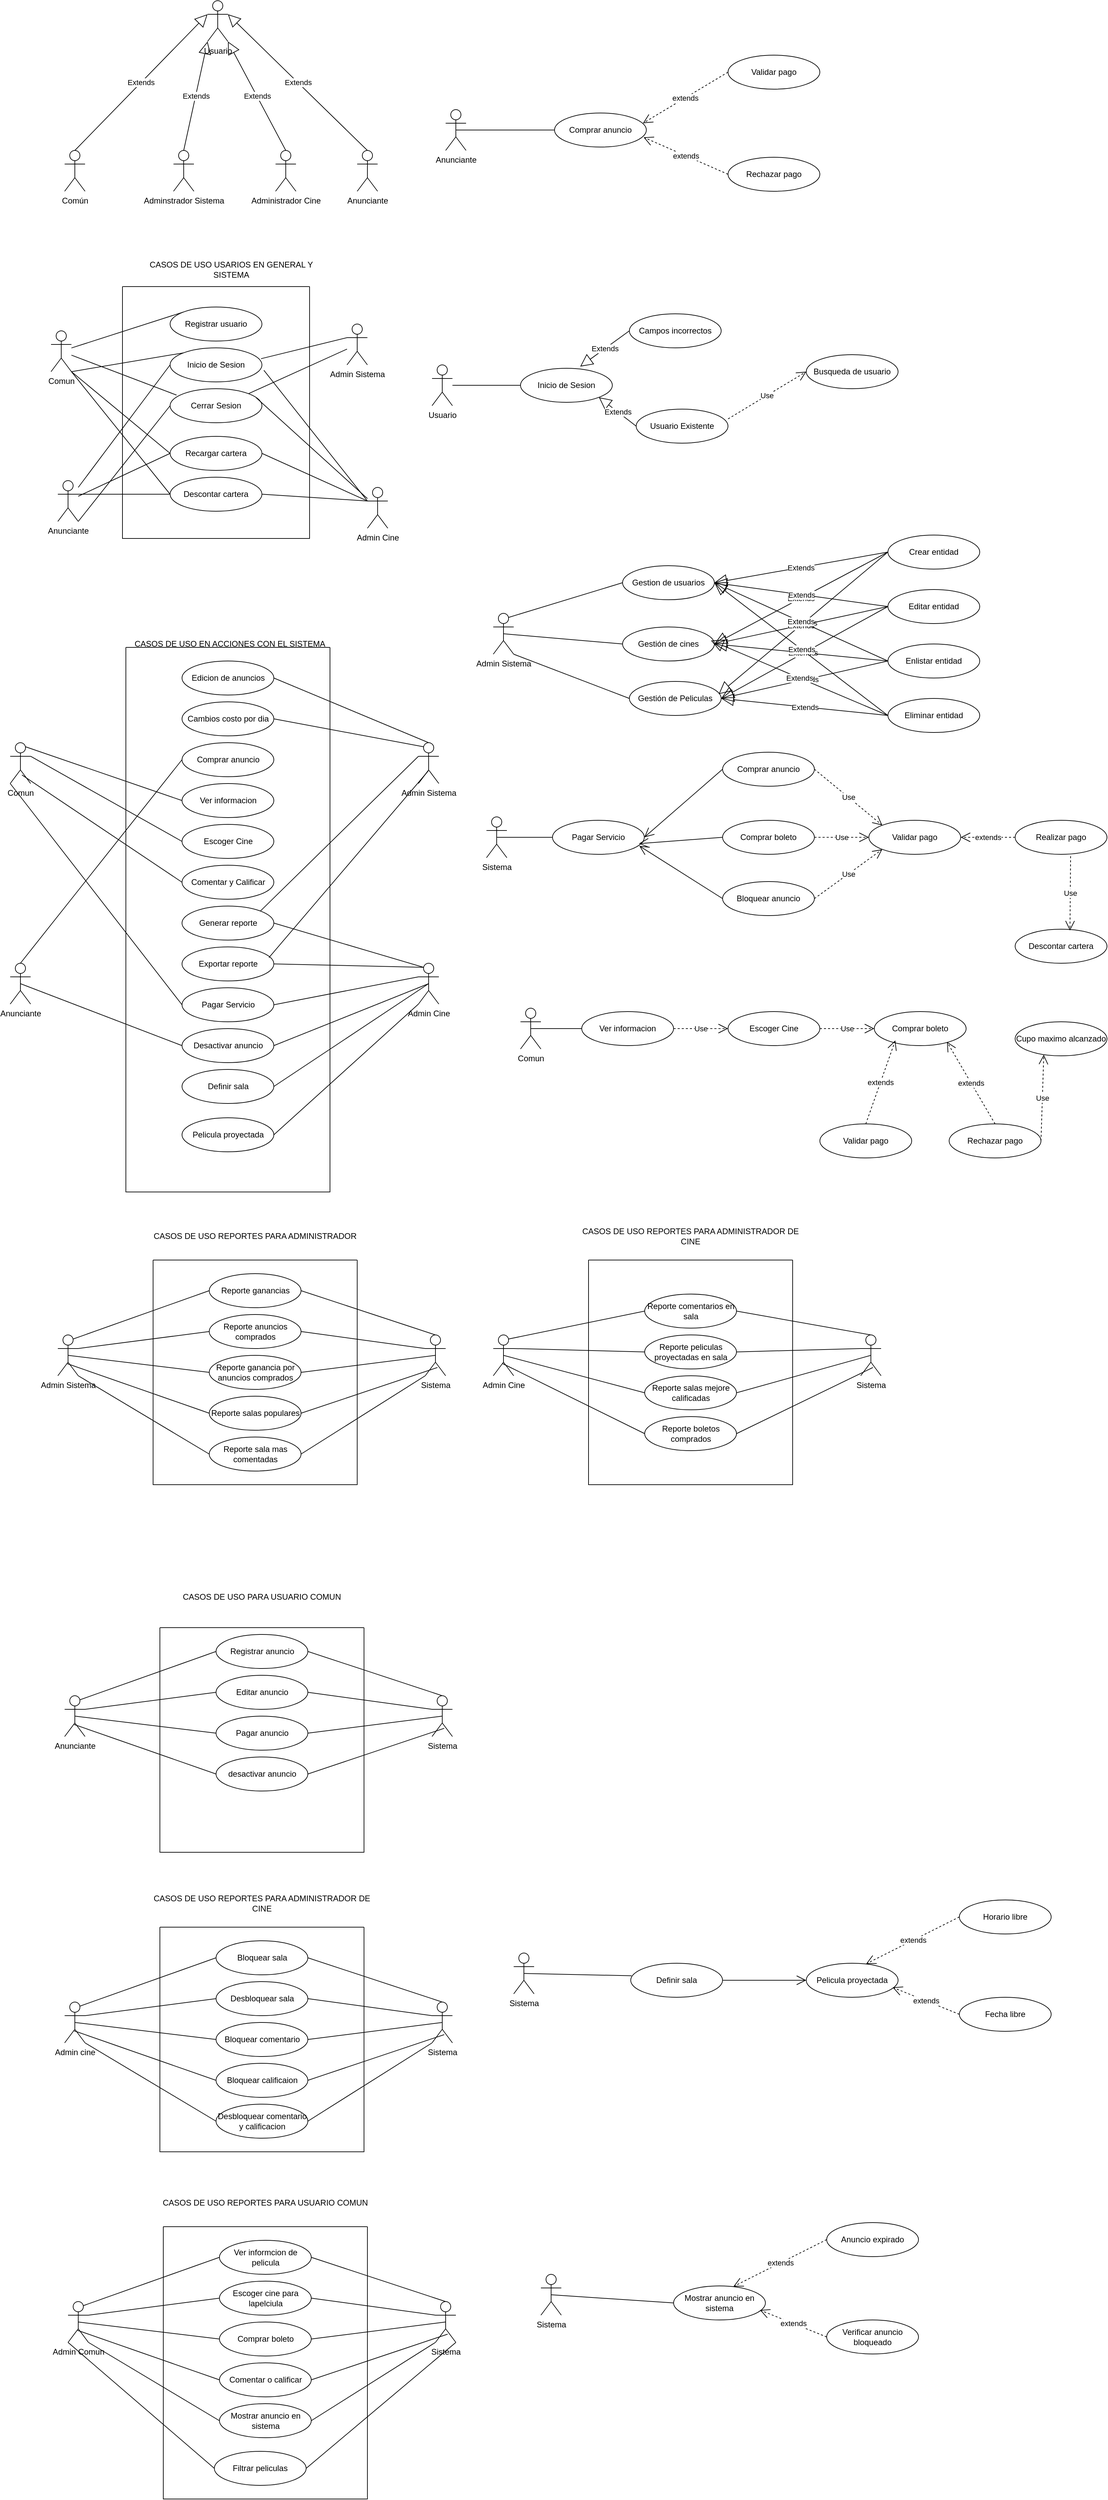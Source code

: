 <mxfile version="28.2.5">
  <diagram name="Página-1" id="3_J72gE81FYA2Juapkvr">
    <mxGraphModel dx="1783" dy="849" grid="1" gridSize="10" guides="1" tooltips="1" connect="1" arrows="1" fold="1" page="1" pageScale="1" pageWidth="827" pageHeight="1169" math="0" shadow="0">
      <root>
        <mxCell id="0" />
        <mxCell id="1" parent="0" />
        <mxCell id="GOZ-zZf9qYIZ1693v0PS-1" value="&lt;font style=&quot;vertical-align: inherit;&quot; dir=&quot;auto&quot;&gt;&lt;font style=&quot;vertical-align: inherit;&quot; dir=&quot;auto&quot;&gt;Usuario&lt;/font&gt;&lt;/font&gt;" style="shape=umlActor;verticalLabelPosition=bottom;verticalAlign=top;html=1;outlineConnect=0;" parent="1" vertex="1">
          <mxGeometry x="320" y="50" width="30" height="60" as="geometry" />
        </mxCell>
        <mxCell id="GOZ-zZf9qYIZ1693v0PS-2" value="&lt;font style=&quot;vertical-align: inherit;&quot; dir=&quot;auto&quot;&gt;&lt;font style=&quot;vertical-align: inherit;&quot; dir=&quot;auto&quot;&gt;Común&lt;/font&gt;&lt;/font&gt;" style="shape=umlActor;verticalLabelPosition=bottom;verticalAlign=top;html=1;outlineConnect=0;" parent="1" vertex="1">
          <mxGeometry x="110" y="270" width="30" height="60" as="geometry" />
        </mxCell>
        <mxCell id="GOZ-zZf9qYIZ1693v0PS-3" value="&lt;font style=&quot;vertical-align: inherit;&quot; dir=&quot;auto&quot;&gt;&lt;font style=&quot;vertical-align: inherit;&quot; dir=&quot;auto&quot;&gt;Adminstrador Sistema&lt;/font&gt;&lt;/font&gt;" style="shape=umlActor;verticalLabelPosition=bottom;verticalAlign=top;html=1;outlineConnect=0;" parent="1" vertex="1">
          <mxGeometry x="270" y="270" width="30" height="60" as="geometry" />
        </mxCell>
        <mxCell id="GOZ-zZf9qYIZ1693v0PS-5" value="&lt;font style=&quot;vertical-align: inherit;&quot; dir=&quot;auto&quot;&gt;&lt;font style=&quot;vertical-align: inherit;&quot; dir=&quot;auto&quot;&gt;Administrador Cine&lt;/font&gt;&lt;/font&gt;" style="shape=umlActor;verticalLabelPosition=bottom;verticalAlign=top;html=1;outlineConnect=0;" parent="1" vertex="1">
          <mxGeometry x="420" y="270" width="30" height="60" as="geometry" />
        </mxCell>
        <mxCell id="GOZ-zZf9qYIZ1693v0PS-8" value="&lt;font style=&quot;vertical-align: inherit;&quot; dir=&quot;auto&quot;&gt;&lt;font style=&quot;vertical-align: inherit;&quot; dir=&quot;auto&quot;&gt;Anunciante&lt;/font&gt;&lt;/font&gt;" style="shape=umlActor;verticalLabelPosition=bottom;verticalAlign=top;html=1;outlineConnect=0;" parent="1" vertex="1">
          <mxGeometry x="540" y="270" width="30" height="60" as="geometry" />
        </mxCell>
        <mxCell id="GOZ-zZf9qYIZ1693v0PS-14" value="Extends" style="endArrow=block;endSize=16;endFill=0;html=1;rounded=0;entryX=0;entryY=0.333;entryDx=0;entryDy=0;entryPerimeter=0;exitX=0.5;exitY=0;exitDx=0;exitDy=0;exitPerimeter=0;" parent="1" source="GOZ-zZf9qYIZ1693v0PS-2" target="GOZ-zZf9qYIZ1693v0PS-1" edge="1">
          <mxGeometry width="160" relative="1" as="geometry">
            <mxPoint x="90" y="500" as="sourcePoint" />
            <mxPoint x="250" y="500" as="targetPoint" />
          </mxGeometry>
        </mxCell>
        <mxCell id="GOZ-zZf9qYIZ1693v0PS-15" value="Extends" style="endArrow=block;endSize=16;endFill=0;html=1;rounded=0;entryX=0;entryY=1;entryDx=0;entryDy=0;entryPerimeter=0;exitX=0.5;exitY=0;exitDx=0;exitDy=0;exitPerimeter=0;" parent="1" source="GOZ-zZf9qYIZ1693v0PS-3" target="GOZ-zZf9qYIZ1693v0PS-1" edge="1">
          <mxGeometry width="160" relative="1" as="geometry">
            <mxPoint x="330" y="420" as="sourcePoint" />
            <mxPoint x="525" y="220" as="targetPoint" />
          </mxGeometry>
        </mxCell>
        <mxCell id="GOZ-zZf9qYIZ1693v0PS-16" value="Extends" style="endArrow=block;endSize=16;endFill=0;html=1;rounded=0;entryX=1;entryY=1;entryDx=0;entryDy=0;entryPerimeter=0;exitX=0.5;exitY=0;exitDx=0;exitDy=0;exitPerimeter=0;" parent="1" source="GOZ-zZf9qYIZ1693v0PS-5" target="GOZ-zZf9qYIZ1693v0PS-1" edge="1">
          <mxGeometry width="160" relative="1" as="geometry">
            <mxPoint x="470" y="340" as="sourcePoint" />
            <mxPoint x="665" y="140" as="targetPoint" />
          </mxGeometry>
        </mxCell>
        <mxCell id="GOZ-zZf9qYIZ1693v0PS-17" value="Extends" style="endArrow=block;endSize=16;endFill=0;html=1;rounded=0;entryX=1;entryY=0.333;entryDx=0;entryDy=0;entryPerimeter=0;exitX=0.5;exitY=0;exitDx=0;exitDy=0;exitPerimeter=0;" parent="1" source="GOZ-zZf9qYIZ1693v0PS-8" target="GOZ-zZf9qYIZ1693v0PS-1" edge="1">
          <mxGeometry width="160" relative="1" as="geometry">
            <mxPoint x="490" y="400" as="sourcePoint" />
            <mxPoint x="685" y="200" as="targetPoint" />
          </mxGeometry>
        </mxCell>
        <mxCell id="GOZ-zZf9qYIZ1693v0PS-18" value="&lt;font style=&quot;vertical-align: inherit;&quot; dir=&quot;auto&quot;&gt;&lt;font style=&quot;vertical-align: inherit;&quot; dir=&quot;auto&quot;&gt;&lt;font style=&quot;vertical-align: inherit;&quot; dir=&quot;auto&quot;&gt;&lt;font style=&quot;vertical-align: inherit;&quot; dir=&quot;auto&quot;&gt;Comun&lt;/font&gt;&lt;/font&gt;&lt;/font&gt;&lt;/font&gt;" style="shape=umlActor;verticalLabelPosition=bottom;verticalAlign=top;html=1;" parent="1" vertex="1">
          <mxGeometry x="90" y="535" width="30" height="60" as="geometry" />
        </mxCell>
        <mxCell id="GOZ-zZf9qYIZ1693v0PS-19" value="" style="swimlane;startSize=0;" parent="1" vertex="1">
          <mxGeometry x="195" y="470" width="275" height="370" as="geometry" />
        </mxCell>
        <mxCell id="GOZ-zZf9qYIZ1693v0PS-24" value="&lt;font style=&quot;vertical-align: inherit;&quot; dir=&quot;auto&quot;&gt;&lt;font style=&quot;vertical-align: inherit;&quot; dir=&quot;auto&quot;&gt;Registrar usuario&lt;/font&gt;&lt;/font&gt;" style="ellipse;whiteSpace=wrap;html=1;" parent="GOZ-zZf9qYIZ1693v0PS-19" vertex="1">
          <mxGeometry x="70" y="30" width="135" height="50" as="geometry" />
        </mxCell>
        <mxCell id="GOZ-zZf9qYIZ1693v0PS-28" value="&lt;font style=&quot;vertical-align: inherit;&quot; dir=&quot;auto&quot;&gt;&lt;font style=&quot;vertical-align: inherit;&quot; dir=&quot;auto&quot;&gt;&lt;font style=&quot;vertical-align: inherit;&quot; dir=&quot;auto&quot;&gt;&lt;font style=&quot;vertical-align: inherit;&quot; dir=&quot;auto&quot;&gt;Inicio de Sesion&lt;/font&gt;&lt;/font&gt;&lt;/font&gt;&lt;/font&gt;" style="ellipse;whiteSpace=wrap;html=1;" parent="GOZ-zZf9qYIZ1693v0PS-19" vertex="1">
          <mxGeometry x="70" y="90" width="135" height="50" as="geometry" />
        </mxCell>
        <mxCell id="GOZ-zZf9qYIZ1693v0PS-29" value="&lt;font style=&quot;vertical-align: inherit;&quot; dir=&quot;auto&quot;&gt;&lt;font style=&quot;vertical-align: inherit;&quot; dir=&quot;auto&quot;&gt;&lt;font style=&quot;vertical-align: inherit;&quot; dir=&quot;auto&quot;&gt;&lt;font style=&quot;vertical-align: inherit;&quot; dir=&quot;auto&quot;&gt;&lt;font style=&quot;vertical-align: inherit;&quot; dir=&quot;auto&quot;&gt;&lt;font style=&quot;vertical-align: inherit;&quot; dir=&quot;auto&quot;&gt;Cerrar Sesion&lt;/font&gt;&lt;/font&gt;&lt;/font&gt;&lt;/font&gt;&lt;/font&gt;&lt;/font&gt;" style="ellipse;whiteSpace=wrap;html=1;" parent="GOZ-zZf9qYIZ1693v0PS-19" vertex="1">
          <mxGeometry x="70" y="150" width="135" height="50" as="geometry" />
        </mxCell>
        <mxCell id="GOZ-zZf9qYIZ1693v0PS-74" value="&lt;font style=&quot;vertical-align: inherit;&quot; dir=&quot;auto&quot;&gt;&lt;font style=&quot;vertical-align: inherit;&quot; dir=&quot;auto&quot;&gt;&lt;font style=&quot;vertical-align: inherit;&quot; dir=&quot;auto&quot;&gt;&lt;font style=&quot;vertical-align: inherit;&quot; dir=&quot;auto&quot;&gt;Recargar cartera&lt;/font&gt;&lt;/font&gt;&lt;/font&gt;&lt;/font&gt;" style="ellipse;whiteSpace=wrap;html=1;" parent="GOZ-zZf9qYIZ1693v0PS-19" vertex="1">
          <mxGeometry x="70" y="220" width="135" height="50" as="geometry" />
        </mxCell>
        <mxCell id="GOZ-zZf9qYIZ1693v0PS-75" value="&lt;font style=&quot;vertical-align: inherit;&quot; dir=&quot;auto&quot;&gt;&lt;font style=&quot;vertical-align: inherit;&quot; dir=&quot;auto&quot;&gt;&lt;font style=&quot;vertical-align: inherit;&quot; dir=&quot;auto&quot;&gt;&lt;font style=&quot;vertical-align: inherit;&quot; dir=&quot;auto&quot;&gt;&lt;font style=&quot;vertical-align: inherit;&quot; dir=&quot;auto&quot;&gt;&lt;font style=&quot;vertical-align: inherit;&quot; dir=&quot;auto&quot;&gt;Descontar cartera&lt;/font&gt;&lt;/font&gt;&lt;/font&gt;&lt;/font&gt;&lt;/font&gt;&lt;/font&gt;" style="ellipse;whiteSpace=wrap;html=1;" parent="GOZ-zZf9qYIZ1693v0PS-19" vertex="1">
          <mxGeometry x="70" y="280" width="135" height="50" as="geometry" />
        </mxCell>
        <mxCell id="GOZ-zZf9qYIZ1693v0PS-23" value="&lt;font style=&quot;vertical-align: inherit;&quot; dir=&quot;auto&quot;&gt;&lt;font style=&quot;vertical-align: inherit;&quot; dir=&quot;auto&quot;&gt;&lt;font style=&quot;vertical-align: inherit;&quot; dir=&quot;auto&quot;&gt;&lt;font style=&quot;vertical-align: inherit;&quot; dir=&quot;auto&quot;&gt;CASOS DE USO USARIOS EN GENERAL Y SISTEMA&lt;/font&gt;&lt;/font&gt;&lt;/font&gt;&lt;/font&gt;" style="text;html=1;align=center;verticalAlign=middle;whiteSpace=wrap;rounded=0;" parent="1" vertex="1">
          <mxGeometry x="230" y="430" width="250" height="30" as="geometry" />
        </mxCell>
        <mxCell id="GOZ-zZf9qYIZ1693v0PS-25" value="&lt;font style=&quot;vertical-align: inherit;&quot; dir=&quot;auto&quot;&gt;&lt;font style=&quot;vertical-align: inherit;&quot; dir=&quot;auto&quot;&gt;&lt;font style=&quot;vertical-align: inherit;&quot; dir=&quot;auto&quot;&gt;&lt;font style=&quot;vertical-align: inherit;&quot; dir=&quot;auto&quot;&gt;Admin Sistema&lt;/font&gt;&lt;/font&gt;&lt;/font&gt;&lt;/font&gt;" style="shape=umlActor;verticalLabelPosition=bottom;verticalAlign=top;html=1;" parent="1" vertex="1">
          <mxGeometry x="525" y="525" width="30" height="60" as="geometry" />
        </mxCell>
        <mxCell id="GOZ-zZf9qYIZ1693v0PS-26" value="&lt;font style=&quot;vertical-align: inherit;&quot; dir=&quot;auto&quot;&gt;&lt;font style=&quot;vertical-align: inherit;&quot; dir=&quot;auto&quot;&gt;Anunciante&lt;/font&gt;&lt;/font&gt;" style="shape=umlActor;verticalLabelPosition=bottom;verticalAlign=top;html=1;outlineConnect=0;" parent="1" vertex="1">
          <mxGeometry x="100" y="755" width="30" height="60" as="geometry" />
        </mxCell>
        <mxCell id="GOZ-zZf9qYIZ1693v0PS-27" value="&lt;font style=&quot;vertical-align: inherit;&quot; dir=&quot;auto&quot;&gt;&lt;font style=&quot;vertical-align: inherit;&quot; dir=&quot;auto&quot;&gt;&lt;font style=&quot;vertical-align: inherit;&quot; dir=&quot;auto&quot;&gt;&lt;font style=&quot;vertical-align: inherit;&quot; dir=&quot;auto&quot;&gt;&lt;font style=&quot;vertical-align: inherit;&quot; dir=&quot;auto&quot;&gt;&lt;font style=&quot;vertical-align: inherit;&quot; dir=&quot;auto&quot;&gt;Admin Cine&lt;/font&gt;&lt;/font&gt;&lt;/font&gt;&lt;/font&gt;&lt;/font&gt;&lt;/font&gt;" style="shape=umlActor;verticalLabelPosition=bottom;verticalAlign=top;html=1;outlineConnect=0;" parent="1" vertex="1">
          <mxGeometry x="555" y="765" width="30" height="60" as="geometry" />
        </mxCell>
        <mxCell id="GOZ-zZf9qYIZ1693v0PS-30" value="&lt;span style=&quot;color: rgba(0, 0, 0, 0); font-family: monospace; font-size: 0px; text-align: start; background-color: rgb(236, 236, 236);&quot;&gt;&lt;font style=&quot;vertical-align: inherit;&quot; dir=&quot;auto&quot;&gt;&lt;font style=&quot;vertical-align: inherit;&quot; dir=&quot;auto&quot;&gt;%3CmxGraphModel%3E%3Croot%3E%3CmxCell%20id%3D%220%22%2F%3E%3CmxCell%20id%3D% 221%22%20parent%3D%220%22%2F%3E%3CmxCell%20id%3D%222%22%20value%3D%22%22%20st yle%3D%22endArrow%3Dnone%3Bhtml%3D1%3Brounded%3D0%3BentryX%3D0%3BentryY%3D0% 3BentryDx%3D0%3BentryDy%3D0%3B%22%20edge%3D%221%22%20parent%3D%221%22%3E%3Cmx Geometría%20ancho%3D%2250%22%20altura%3D%2250%22%20relativa%3D%221%22%20como%3D%22geometría%22%3E%3CmxPunto%20x%3D%22120%22%20y%3D%22508%22%20como%3D%22puntoorigen%22%2F%3E%3CmxPunto%20x%3D%22285%22%20y%3D%22592%22%20como%3D%22puntodestino%22%2F%3E%3C%2FmxGeometría%3E%3C%2FmxCelda%3E%3C%2Fraíz%3E%3C%2FmxModeloGráfico%3E&lt;/font&gt;&lt;/font&gt;&lt;/span&gt;" style="endArrow=none;html=1;rounded=0;entryX=0;entryY=0;entryDx=0;entryDy=0;" parent="1" source="GOZ-zZf9qYIZ1693v0PS-18" target="GOZ-zZf9qYIZ1693v0PS-24" edge="1">
          <mxGeometry width="50" height="50" relative="1" as="geometry">
            <mxPoint x="100" y="650" as="sourcePoint" />
            <mxPoint x="150" y="600" as="targetPoint" />
          </mxGeometry>
        </mxCell>
        <mxCell id="GOZ-zZf9qYIZ1693v0PS-31" value="&lt;span style=&quot;color: rgba(0, 0, 0, 0); font-family: monospace; font-size: 0px; text-align: start; background-color: rgb(236, 236, 236);&quot;&gt;&lt;font style=&quot;vertical-align: inherit;&quot; dir=&quot;auto&quot;&gt;&lt;font style=&quot;vertical-align: inherit;&quot; dir=&quot;auto&quot;&gt;%3CmxGraphModel%3E%3Croot%3E%3CmxCell%20id%3D%220%22%2F%3E%3CmxCell%20id%3D% 221%22%20parent%3D%220%22%2F%3E%3CmxCell%20id%3D%222%22%20value%3D%22%22%20st yle%3D%22endArrow%3Dnone%3Bhtml%3D1%3Brounded%3D0%3BentryX%3D0%3BentryY%3D0% 3BentryDx%3D0%3BentryDy%3D0%3B%22%20edge%3D%221%22%20parent%3D%221%22%3E%3Cmx Geometría%20ancho%3D%2250%22%20altura%3D%2250%22%20relativa%3D%221%22%20como%3D%22geometría%22%3E%3CmxPunto%20x%3D%22120%22%20y%3D%22508%22%20como%3D%22puntoorigen%22%2F%3E%3CmxPunto%20x%3D%22285%22%20y%3D%22592%22%20como%3D%22puntodestino%22%2F%3E%3C%2FmxGeometría%3E%3C%2FmxCelda%3E%3C%2Fraíz%3E%3C%2FmxModeloGráfico%3E&lt;/font&gt;&lt;/font&gt;&lt;/span&gt;" style="endArrow=none;html=1;rounded=0;entryX=0;entryY=0.5;entryDx=0;entryDy=0;" parent="1" source="GOZ-zZf9qYIZ1693v0PS-26" target="GOZ-zZf9qYIZ1693v0PS-28" edge="1">
          <mxGeometry width="50" height="50" relative="1" as="geometry">
            <mxPoint x="220" y="550" as="sourcePoint" />
            <mxPoint x="385" y="634" as="targetPoint" />
          </mxGeometry>
        </mxCell>
        <mxCell id="GOZ-zZf9qYIZ1693v0PS-32" value="&lt;span style=&quot;color: rgba(0, 0, 0, 0); font-family: monospace; font-size: 0px; text-align: start; background-color: rgb(236, 236, 236);&quot;&gt;&lt;font style=&quot;vertical-align: inherit;&quot; dir=&quot;auto&quot;&gt;&lt;font style=&quot;vertical-align: inherit;&quot; dir=&quot;auto&quot;&gt;%3CmxGraphModel%3E%3Croot%3E%3CmxCell%20id%3D%220%22%2F%3E%3CmxCell%20id%3D% 221%22%20parent%3D%220%22%2F%3E%3CmxCell%20id%3D%222%22%20value%3D%22%22%20st yle%3D%22endArrow%3Dnone%3Bhtml%3D1%3Brounded%3D0%3BentryX%3D0%3BentryY%3D0% 3BentryDx%3D0%3BentryDy%3D0%3B%22%20edge%3D%221%22%20parent%3D%221%22%3E%3Cmx Geometría%20ancho%3D%2250%22%20altura%3D%2250%22%20relativa%3D%221%22%20como%3D%22geometría%22%3E%3CmxPunto%20x%3D%22120%22%20y%3D%22508%22%20como%3D%22puntoorigen%22%2F%3E%3CmxPunto%20x%3D%22285%22%20y%3D%22592%22%20como%3D%22puntodestino%22%2F%3E%3C%2FmxGeometría%3E%3C%2FmxCelda%3E%3C%2Fraíz%3E%3C%2FmxModeloGráfico%3E&lt;/font&gt;&lt;/font&gt;&lt;/span&gt;" style="endArrow=none;html=1;rounded=0;entryX=0;entryY=0.5;entryDx=0;entryDy=0;exitX=1;exitY=1;exitDx=0;exitDy=0;exitPerimeter=0;" parent="1" source="GOZ-zZf9qYIZ1693v0PS-26" target="GOZ-zZf9qYIZ1693v0PS-29" edge="1">
          <mxGeometry width="50" height="50" relative="1" as="geometry">
            <mxPoint x="270" y="670" as="sourcePoint" />
            <mxPoint x="435" y="754" as="targetPoint" />
          </mxGeometry>
        </mxCell>
        <mxCell id="GOZ-zZf9qYIZ1693v0PS-33" value="&lt;span style=&quot;color: rgba(0, 0, 0, 0); font-family: monospace; font-size: 0px; text-align: start; background-color: rgb(236, 236, 236);&quot;&gt;&lt;font style=&quot;vertical-align: inherit;&quot; dir=&quot;auto&quot;&gt;&lt;font style=&quot;vertical-align: inherit;&quot; dir=&quot;auto&quot;&gt;%3CmxGraphModel%3E%3Croot%3E%3CmxCell%20id%3D%220%22%2F%3E%3CmxCell%20id%3D% 221%22%20parent%3D%220%22%2F%3E%3CmxCell%20id%3D%222%22%20value%3D%22%22%20st yle%3D%22endArrow%3Dnone%3Bhtml%3D1%3Brounded%3D0%3BentryX%3D0%3BentryY%3D0% 3BentryDx%3D0%3BentryDy%3D0%3B%22%20edge%3D%221%22%20parent%3D%221%22%3E%3Cmx Geometría%20ancho%3D%2250%22%20altura%3D%2250%22%20relativa%3D%221%22%20como%3D%22geometría%22%3E%3CmxPunto%20x%3D%22120%22%20y%3D%22508%22%20como%3D%22puntoorigen%22%2F%3E%3CmxPunto%20x%3D%22285%22%20y%3D%22592%22%20como%3D%22puntodestino%22%2F%3E%3C%2FmxGeometría%3E%3C%2FmxCelda%3E%3C%2Fraíz%3E%3C%2FmxModeloGráfico%3E&lt;/font&gt;&lt;/font&gt;&lt;/span&gt;" style="endArrow=none;html=1;rounded=0;entryX=0;entryY=0;entryDx=0;entryDy=0;exitX=1;exitY=1;exitDx=0;exitDy=0;exitPerimeter=0;" parent="1" source="GOZ-zZf9qYIZ1693v0PS-18" target="GOZ-zZf9qYIZ1693v0PS-28" edge="1">
          <mxGeometry width="50" height="50" relative="1" as="geometry">
            <mxPoint x="260" y="730" as="sourcePoint" />
            <mxPoint x="425" y="814" as="targetPoint" />
          </mxGeometry>
        </mxCell>
        <mxCell id="GOZ-zZf9qYIZ1693v0PS-34" value="&lt;span style=&quot;color: rgba(0, 0, 0, 0); font-family: monospace; font-size: 0px; text-align: start; background-color: rgb(236, 236, 236);&quot;&gt;&lt;font style=&quot;vertical-align: inherit;&quot; dir=&quot;auto&quot;&gt;&lt;font style=&quot;vertical-align: inherit;&quot; dir=&quot;auto&quot;&gt;%3CmxGraphModel%3E%3Croot%3E%3CmxCell%20id%3D%220%22%2F%3E%3CmxCell%20id%3D% 221%22%20parent%3D%220%22%2F%3E%3CmxCell%20id%3D%222%22%20value%3D%22%22%20st yle%3D%22endArrow%3Dnone%3Bhtml%3D1%3Brounded%3D0%3BentryX%3D0%3BentryY%3D0% 3BentryDx%3D0%3BentryDy%3D0%3B%22%20edge%3D%221%22%20parent%3D%221%22%3E%3Cmx Geometría%20ancho%3D%2250%22%20altura%3D%2250%22%20relativa%3D%221%22%20como%3D%22geometría%22%3E%3CmxPunto%20x%3D%22120%22%20y%3D%22508%22%20como%3D%22puntoorigen%22%2F%3E%3CmxPunto%20x%3D%22285%22%20y%3D%22592%22%20como%3D%22puntodestino%22%2F%3E%3C%2FmxGeometría%3E%3C%2FmxCelda%3E%3C%2Fraíz%3E%3C%2FmxModeloGráfico%3E&lt;/font&gt;&lt;/font&gt;&lt;/span&gt;" style="endArrow=none;html=1;rounded=0;entryX=0.07;entryY=0.187;entryDx=0;entryDy=0;entryPerimeter=0;" parent="1" source="GOZ-zZf9qYIZ1693v0PS-18" target="GOZ-zZf9qYIZ1693v0PS-29" edge="1">
          <mxGeometry width="50" height="50" relative="1" as="geometry">
            <mxPoint x="280" y="650" as="sourcePoint" />
            <mxPoint x="445" y="734" as="targetPoint" />
          </mxGeometry>
        </mxCell>
        <mxCell id="GOZ-zZf9qYIZ1693v0PS-35" value="&lt;span style=&quot;color: rgba(0, 0, 0, 0); font-family: monospace; font-size: 0px; text-align: start; background-color: rgb(236, 236, 236);&quot;&gt;&lt;font style=&quot;vertical-align: inherit;&quot; dir=&quot;auto&quot;&gt;&lt;font style=&quot;vertical-align: inherit;&quot; dir=&quot;auto&quot;&gt;%3CmxGraphModel%3E%3Croot%3E%3CmxCell%20id%3D%220%22%2F%3E%3CmxCell%20id%3D% 221%22%20parent%3D%220%22%2F%3E%3CmxCell%20id%3D%222%22%20value%3D%22%22%20st yle%3D%22endArrow%3Dnone%3Bhtml%3D1%3Brounded%3D0%3BentryX%3D0%3BentryY%3D0% 3BentryDx%3D0%3BentryDy%3D0%3B%22%20edge%3D%221%22%20parent%3D%221%22%3E%3Cmx Geometría%20ancho%3D%2250%22%20altura%3D%2250%22%20relativa%3D%221%22%20como%3D%22geometría%22%3E%3CmxPunto%20x%3D%22120%22%20y%3D%22508%22%20como%3D%22puntoorigen%22%2F%3E%3CmxPunto%20x%3D%22285%22%20y%3D%22592%22%20como%3D%22puntodestino%22%2F%3E%3C%2FmxGeometría%3E%3C%2FmxCelda%3E%3C%2Fraíz%3E%3C%2FmxModeloGráfico%3E&lt;/font&gt;&lt;/font&gt;&lt;/span&gt;" style="endArrow=none;html=1;rounded=0;exitX=0.938;exitY=0.267;exitDx=0;exitDy=0;exitPerimeter=0;" parent="1" source="GOZ-zZf9qYIZ1693v0PS-29" target="GOZ-zZf9qYIZ1693v0PS-27" edge="1">
          <mxGeometry width="50" height="50" relative="1" as="geometry">
            <mxPoint x="530" y="700" as="sourcePoint" />
            <mxPoint x="695" y="784" as="targetPoint" />
          </mxGeometry>
        </mxCell>
        <mxCell id="GOZ-zZf9qYIZ1693v0PS-36" value="&lt;span style=&quot;color: rgba(0, 0, 0, 0); font-family: monospace; font-size: 0px; text-align: start; background-color: rgb(236, 236, 236);&quot;&gt;&lt;font style=&quot;vertical-align: inherit;&quot; dir=&quot;auto&quot;&gt;&lt;font style=&quot;vertical-align: inherit;&quot; dir=&quot;auto&quot;&gt;%3CmxGraphModel%3E%3Croot%3E%3CmxCell%20id%3D%220%22%2F%3E%3CmxCell%20id%3D% 221%22%20parent%3D%220%22%2F%3E%3CmxCell%20id%3D%222%22%20value%3D%22%22%20st yle%3D%22endArrow%3Dnone%3Bhtml%3D1%3Brounded%3D0%3BentryX%3D0%3BentryY%3D0% 3BentryDx%3D0%3BentryDy%3D0%3B%22%20edge%3D%221%22%20parent%3D%221%22%3E%3Cmx Geometría%20ancho%3D%2250%22%20altura%3D%2250%22%20relativa%3D%221%22%20como%3D%22geometría%22%3E%3CmxPunto%20x%3D%22120%22%20y%3D%22508%22%20como%3D%22puntoorigen%22%2F%3E%3CmxPunto%20x%3D%22285%22%20y%3D%22592%22%20como%3D%22puntodestino%22%2F%3E%3C%2FmxGeometría%3E%3C%2FmxCelda%3E%3C%2Fraíz%3E%3C%2FmxModeloGráfico%3E&lt;/font&gt;&lt;/font&gt;&lt;/span&gt;" style="endArrow=none;html=1;rounded=0;exitX=1.021;exitY=0.659;exitDx=0;exitDy=0;exitPerimeter=0;entryX=0;entryY=0.333;entryDx=0;entryDy=0;entryPerimeter=0;" parent="1" source="GOZ-zZf9qYIZ1693v0PS-28" target="GOZ-zZf9qYIZ1693v0PS-27" edge="1">
          <mxGeometry width="50" height="50" relative="1" as="geometry">
            <mxPoint x="570" y="760" as="sourcePoint" />
            <mxPoint x="748" y="780" as="targetPoint" />
          </mxGeometry>
        </mxCell>
        <mxCell id="GOZ-zZf9qYIZ1693v0PS-37" value="&lt;span style=&quot;color: rgba(0, 0, 0, 0); font-family: monospace; font-size: 0px; text-align: start; background-color: rgb(236, 236, 236);&quot;&gt;&lt;font style=&quot;vertical-align: inherit;&quot; dir=&quot;auto&quot;&gt;&lt;font style=&quot;vertical-align: inherit;&quot; dir=&quot;auto&quot;&gt;%3CmxGraphModel%3E%3Croot%3E%3CmxCell%20id%3D%220%22%2F%3E%3CmxCell%20id%3D% 221%22%20parent%3D%220%22%2F%3E%3CmxCell%20id%3D%222%22%20value%3D%22%22%20st yle%3D%22endArrow%3Dnone%3Bhtml%3D1%3Brounded%3D0%3BentryX%3D0%3BentryY%3D0% 3BentryDx%3D0%3BentryDy%3D0%3B%22%20edge%3D%221%22%20parent%3D%221%22%3E%3Cmx Geometría%20ancho%3D%2250%22%20altura%3D%2250%22%20relativa%3D%221%22%20como%3D%22geometría%22%3E%3CmxPunto%20x%3D%22120%22%20y%3D%22508%22%20como%3D%22puntoorigen%22%2F%3E%3CmxPunto%20x%3D%22285%22%20y%3D%22592%22%20como%3D%22puntodestino%22%2F%3E%3C%2FmxGeometría%3E%3C%2FmxCelda%3E%3C%2Fraíz%3E%3C%2FmxModeloGráfico%3E&lt;/font&gt;&lt;/font&gt;&lt;/span&gt;" style="endArrow=none;html=1;rounded=0;exitX=0.99;exitY=0.319;exitDx=0;exitDy=0;exitPerimeter=0;entryX=0;entryY=0.333;entryDx=0;entryDy=0;entryPerimeter=0;" parent="1" source="GOZ-zZf9qYIZ1693v0PS-28" target="GOZ-zZf9qYIZ1693v0PS-25" edge="1">
          <mxGeometry width="50" height="50" relative="1" as="geometry">
            <mxPoint x="580" y="630" as="sourcePoint" />
            <mxPoint x="758" y="650" as="targetPoint" />
          </mxGeometry>
        </mxCell>
        <mxCell id="GOZ-zZf9qYIZ1693v0PS-38" value="&lt;span style=&quot;color: rgba(0, 0, 0, 0); font-family: monospace; font-size: 0px; text-align: start; background-color: rgb(236, 236, 236);&quot;&gt;&lt;font style=&quot;vertical-align: inherit;&quot; dir=&quot;auto&quot;&gt;&lt;font style=&quot;vertical-align: inherit;&quot; dir=&quot;auto&quot;&gt;%3CmxGraphModel%3E%3Croot%3E%3CmxCell%20id%3D%220%22%2F%3E%3CmxCell%20id%3D% 221%22%20parent%3D%220%22%2F%3E%3CmxCell%20id%3D%222%22%20value%3D%22%22%20st yle%3D%22endArrow%3Dnone%3Bhtml%3D1%3Brounded%3D0%3BentryX%3D0%3BentryY%3D0% 3BentryDx%3D0%3BentryDy%3D0%3B%22%20edge%3D%221%22%20parent%3D%221%22%3E%3Cmx Geometría%20ancho%3D%2250%22%20altura%3D%2250%22%20relativa%3D%221%22%20como%3D%22geometría%22%3E%3CmxPunto%20x%3D%22120%22%20y%3D%22508%22%20como%3D%22puntoorigen%22%2F%3E%3CmxPunto%20x%3D%22285%22%20y%3D%22592%22%20como%3D%22puntodestino%22%2F%3E%3C%2FmxGeometría%3E%3C%2FmxCelda%3E%3C%2Fraíz%3E%3C%2FmxModeloGráfico%3E&lt;/font&gt;&lt;/font&gt;&lt;/span&gt;" style="endArrow=none;html=1;rounded=0;exitX=1;exitY=0;exitDx=0;exitDy=0;" parent="1" source="GOZ-zZf9qYIZ1693v0PS-29" target="GOZ-zZf9qYIZ1693v0PS-25" edge="1">
          <mxGeometry width="50" height="50" relative="1" as="geometry">
            <mxPoint x="590" y="630" as="sourcePoint" />
            <mxPoint x="768" y="650" as="targetPoint" />
          </mxGeometry>
        </mxCell>
        <mxCell id="GOZ-zZf9qYIZ1693v0PS-39" value="&lt;font style=&quot;vertical-align: inherit;&quot; dir=&quot;auto&quot;&gt;&lt;font style=&quot;vertical-align: inherit;&quot; dir=&quot;auto&quot;&gt;&lt;font style=&quot;vertical-align: inherit;&quot; dir=&quot;auto&quot;&gt;&lt;font style=&quot;vertical-align: inherit;&quot; dir=&quot;auto&quot;&gt;Inicio de Sesion&lt;/font&gt;&lt;/font&gt;&lt;/font&gt;&lt;/font&gt;" style="ellipse;whiteSpace=wrap;html=1;" parent="1" vertex="1">
          <mxGeometry x="780" y="590" width="135" height="50" as="geometry" />
        </mxCell>
        <mxCell id="GOZ-zZf9qYIZ1693v0PS-40" value="&lt;font style=&quot;vertical-align: inherit;&quot; dir=&quot;auto&quot;&gt;&lt;font style=&quot;vertical-align: inherit;&quot; dir=&quot;auto&quot;&gt;&lt;font style=&quot;vertical-align: inherit;&quot; dir=&quot;auto&quot;&gt;&lt;font style=&quot;vertical-align: inherit;&quot; dir=&quot;auto&quot;&gt;&lt;font style=&quot;vertical-align: inherit;&quot; dir=&quot;auto&quot;&gt;&lt;font style=&quot;vertical-align: inherit;&quot; dir=&quot;auto&quot;&gt;Campos incorrectos&lt;/font&gt;&lt;/font&gt;&lt;/font&gt;&lt;/font&gt;&lt;/font&gt;&lt;/font&gt;" style="ellipse;whiteSpace=wrap;html=1;" parent="1" vertex="1">
          <mxGeometry x="940" y="510" width="135" height="50" as="geometry" />
        </mxCell>
        <mxCell id="GOZ-zZf9qYIZ1693v0PS-41" value="&lt;font style=&quot;vertical-align: inherit;&quot; dir=&quot;auto&quot;&gt;&lt;font style=&quot;vertical-align: inherit;&quot; dir=&quot;auto&quot;&gt;Usuario Existente&lt;/font&gt;&lt;/font&gt;" style="ellipse;whiteSpace=wrap;html=1;" parent="1" vertex="1">
          <mxGeometry x="950" y="650" width="135" height="50" as="geometry" />
        </mxCell>
        <mxCell id="GOZ-zZf9qYIZ1693v0PS-42" value="&lt;font style=&quot;vertical-align: inherit;&quot; dir=&quot;auto&quot;&gt;&lt;font style=&quot;vertical-align: inherit;&quot; dir=&quot;auto&quot;&gt;&lt;font style=&quot;vertical-align: inherit;&quot; dir=&quot;auto&quot;&gt;&lt;font style=&quot;vertical-align: inherit;&quot; dir=&quot;auto&quot;&gt;Busqueda de usuario&lt;/font&gt;&lt;/font&gt;&lt;/font&gt;&lt;/font&gt;" style="ellipse;whiteSpace=wrap;html=1;" parent="1" vertex="1">
          <mxGeometry x="1200" y="570" width="135" height="50" as="geometry" />
        </mxCell>
        <mxCell id="GOZ-zZf9qYIZ1693v0PS-43" value="&lt;font style=&quot;vertical-align: inherit;&quot; dir=&quot;auto&quot;&gt;&lt;font style=&quot;vertical-align: inherit;&quot; dir=&quot;auto&quot;&gt;Usuario&lt;/font&gt;&lt;/font&gt;" style="shape=umlActor;verticalLabelPosition=bottom;verticalAlign=top;html=1;outlineConnect=0;" parent="1" vertex="1">
          <mxGeometry x="650" y="585" width="30" height="60" as="geometry" />
        </mxCell>
        <mxCell id="GOZ-zZf9qYIZ1693v0PS-44" value="&lt;span style=&quot;color: rgba(0, 0, 0, 0); font-family: monospace; font-size: 0px; text-align: start; background-color: rgb(236, 236, 236);&quot;&gt;&lt;font style=&quot;vertical-align: inherit;&quot; dir=&quot;auto&quot;&gt;&lt;font style=&quot;vertical-align: inherit;&quot; dir=&quot;auto&quot;&gt;%3CmxGraphModel%3E%3Croot%3E%3CmxCell%20id%3D%220%22%2F%3E%3CmxCell%20id%3D% 221%22%20parent%3D%220%22%2F%3E%3CmxCell%20id%3D%222%22%20value%3D%22%22%20st yle%3D%22endArrow%3Dnone%3Bhtml%3D1%3Brounded%3D0%3BentryX%3D0%3BentryY%3D0% 3BentryDx%3D0%3BentryDy%3D0%3B%22%20edge%3D%221%22%20parent%3D%221%22%3E%3Cmx Geometría%20ancho%3D%2250%22%20altura%3D%2250%22%20relativa%3D%221%22%20como%3D%22geometría%22%3E%3CmxPunto%20x%3D%22120%22%20y%3D%22508%22%20como%3D%22puntoorigen%22%2F%3E%3CmxPunto%20x%3D%22285%22%20y%3D%22592%22%20como%3D%22puntodestino%22%2F%3E%3C%2FmxGeometría%3E%3C%2FmxCelda%3E%3C%2Fraíz%3E%3C%2FmxModeloGráfico%3E&lt;/font&gt;&lt;/font&gt;&lt;/span&gt;" style="endArrow=none;html=1;rounded=0;entryX=0;entryY=0.5;entryDx=0;entryDy=0;" parent="1" source="GOZ-zZf9qYIZ1693v0PS-43" target="GOZ-zZf9qYIZ1693v0PS-39" edge="1">
          <mxGeometry width="50" height="50" relative="1" as="geometry">
            <mxPoint x="760" y="696" as="sourcePoint" />
            <mxPoint x="886" y="590" as="targetPoint" />
          </mxGeometry>
        </mxCell>
        <mxCell id="GOZ-zZf9qYIZ1693v0PS-45" value="Extends" style="endArrow=block;endSize=16;endFill=0;html=1;rounded=0;entryX=0.65;entryY=-0.051;entryDx=0;entryDy=0;entryPerimeter=0;exitX=0;exitY=0.5;exitDx=0;exitDy=0;" parent="1" source="GOZ-zZf9qYIZ1693v0PS-40" target="GOZ-zZf9qYIZ1693v0PS-39" edge="1">
          <mxGeometry width="160" relative="1" as="geometry">
            <mxPoint x="1085" y="540" as="sourcePoint" />
            <mxPoint x="1000" y="380" as="targetPoint" />
          </mxGeometry>
        </mxCell>
        <mxCell id="GOZ-zZf9qYIZ1693v0PS-46" value="Extends" style="endArrow=block;endSize=16;endFill=0;html=1;rounded=0;entryX=1;entryY=1;entryDx=0;entryDy=0;exitX=0;exitY=0.5;exitDx=0;exitDy=0;" parent="1" source="GOZ-zZf9qYIZ1693v0PS-41" target="GOZ-zZf9qYIZ1693v0PS-39" edge="1">
          <mxGeometry width="160" relative="1" as="geometry">
            <mxPoint x="992" y="650" as="sourcePoint" />
            <mxPoint x="920" y="702" as="targetPoint" />
          </mxGeometry>
        </mxCell>
        <mxCell id="GOZ-zZf9qYIZ1693v0PS-47" value="Use" style="endArrow=open;endSize=12;dashed=1;html=1;rounded=0;entryX=0;entryY=0.5;entryDx=0;entryDy=0;exitX=1.001;exitY=0.287;exitDx=0;exitDy=0;exitPerimeter=0;" parent="1" source="GOZ-zZf9qYIZ1693v0PS-41" target="GOZ-zZf9qYIZ1693v0PS-42" edge="1">
          <mxGeometry width="160" relative="1" as="geometry">
            <mxPoint x="1140" y="560" as="sourcePoint" />
            <mxPoint x="1190" y="520" as="targetPoint" />
          </mxGeometry>
        </mxCell>
        <mxCell id="GOZ-zZf9qYIZ1693v0PS-49" value="&lt;font style=&quot;vertical-align: inherit;&quot; dir=&quot;auto&quot;&gt;&lt;font style=&quot;vertical-align: inherit;&quot; dir=&quot;auto&quot;&gt;&lt;font style=&quot;vertical-align: inherit;&quot; dir=&quot;auto&quot;&gt;&lt;font style=&quot;vertical-align: inherit;&quot; dir=&quot;auto&quot;&gt;CASOS DE USO EN ACCIONES CON EL SISTEMA&lt;/font&gt;&lt;/font&gt;&lt;/font&gt;&lt;/font&gt;" style="text;html=1;align=center;verticalAlign=middle;whiteSpace=wrap;rounded=0;" parent="1" vertex="1">
          <mxGeometry x="180" y="980" width="346" height="30" as="geometry" />
        </mxCell>
        <mxCell id="GOZ-zZf9qYIZ1693v0PS-50" value="&lt;font style=&quot;vertical-align: inherit;&quot; dir=&quot;auto&quot;&gt;&lt;font style=&quot;vertical-align: inherit;&quot; dir=&quot;auto&quot;&gt;&lt;font style=&quot;vertical-align: inherit;&quot; dir=&quot;auto&quot;&gt;&lt;font style=&quot;vertical-align: inherit;&quot; dir=&quot;auto&quot;&gt;Admin Sistema&lt;/font&gt;&lt;/font&gt;&lt;/font&gt;&lt;/font&gt;" style="shape=umlActor;verticalLabelPosition=bottom;verticalAlign=top;html=1;" parent="1" vertex="1">
          <mxGeometry x="740" y="950" width="30" height="60" as="geometry" />
        </mxCell>
        <mxCell id="GOZ-zZf9qYIZ1693v0PS-51" value="&lt;font style=&quot;vertical-align: inherit;&quot; dir=&quot;auto&quot;&gt;&lt;font style=&quot;vertical-align: inherit;&quot; dir=&quot;auto&quot;&gt;Gestion de usuarios&lt;/font&gt;&lt;/font&gt;" style="ellipse;whiteSpace=wrap;html=1;" parent="1" vertex="1">
          <mxGeometry x="930" y="880" width="135" height="50" as="geometry" />
        </mxCell>
        <mxCell id="GOZ-zZf9qYIZ1693v0PS-52" value="&lt;font style=&quot;vertical-align: inherit;&quot; dir=&quot;auto&quot;&gt;&lt;font style=&quot;vertical-align: inherit;&quot; dir=&quot;auto&quot;&gt;&lt;font style=&quot;vertical-align: inherit;&quot; dir=&quot;auto&quot;&gt;&lt;font style=&quot;vertical-align: inherit;&quot; dir=&quot;auto&quot;&gt;Gestión de cines&lt;/font&gt;&lt;/font&gt;&lt;/font&gt;&lt;/font&gt;" style="ellipse;whiteSpace=wrap;html=1;" parent="1" vertex="1">
          <mxGeometry x="930" y="970" width="135" height="50" as="geometry" />
        </mxCell>
        <mxCell id="GOZ-zZf9qYIZ1693v0PS-53" value="&lt;font style=&quot;vertical-align: inherit;&quot; dir=&quot;auto&quot;&gt;&lt;font style=&quot;vertical-align: inherit;&quot; dir=&quot;auto&quot;&gt;&lt;font style=&quot;vertical-align: inherit;&quot; dir=&quot;auto&quot;&gt;&lt;font style=&quot;vertical-align: inherit;&quot; dir=&quot;auto&quot;&gt;&lt;font style=&quot;vertical-align: inherit;&quot; dir=&quot;auto&quot;&gt;&lt;font style=&quot;vertical-align: inherit;&quot; dir=&quot;auto&quot;&gt;Gestión de Peliculas&lt;/font&gt;&lt;/font&gt;&lt;/font&gt;&lt;/font&gt;&lt;/font&gt;&lt;/font&gt;" style="ellipse;whiteSpace=wrap;html=1;" parent="1" vertex="1">
          <mxGeometry x="940" y="1050" width="135" height="50" as="geometry" />
        </mxCell>
        <mxCell id="GOZ-zZf9qYIZ1693v0PS-54" value="&lt;span style=&quot;color: rgba(0, 0, 0, 0); font-family: monospace; font-size: 0px; text-align: start; background-color: rgb(236, 236, 236);&quot;&gt;&lt;font style=&quot;vertical-align: inherit;&quot; dir=&quot;auto&quot;&gt;&lt;font style=&quot;vertical-align: inherit;&quot; dir=&quot;auto&quot;&gt;%3CmxGraphModel%3E%3Croot%3E%3CmxCell%20id%3D%220%22%2F%3E%3CmxCell%20id%3D% 221%22%20parent%3D%220%22%2F%3E%3CmxCell%20id%3D%222%22%20value%3D%22%22%20st yle%3D%22endArrow%3Dnone%3Bhtml%3D1%3Brounded%3D0%3BentryX%3D0%3BentryY%3D0% 3BentryDx%3D0%3BentryDy%3D0%3B%22%20edge%3D%221%22%20parent%3D%221%22%3E%3Cmx Geometría%20ancho%3D%2250%22%20altura%3D%2250%22%20relativa%3D%221%22%20como%3D%22geometría%22%3E%3CmxPunto%20x%3D%22120%22%20y%3D%22508%22%20como%3D%22puntoorigen%22%2F%3E%3CmxPunto%20x%3D%22285%22%20y%3D%22592%22%20como%3D%22puntodestino%22%2F%3E%3C%2FmxGeometría%3E%3C%2FmxCelda%3E%3C%2Fraíz%3E%3C%2FmxModeloGráfico%3E&lt;/font&gt;&lt;/font&gt;&lt;/span&gt;" style="endArrow=none;html=1;rounded=0;entryX=0;entryY=0.5;entryDx=0;entryDy=0;exitX=0.75;exitY=0.1;exitDx=0;exitDy=0;exitPerimeter=0;" parent="1" source="GOZ-zZf9qYIZ1693v0PS-50" target="GOZ-zZf9qYIZ1693v0PS-51" edge="1">
          <mxGeometry width="50" height="50" relative="1" as="geometry">
            <mxPoint x="230" y="775" as="sourcePoint" />
            <mxPoint x="380" y="690" as="targetPoint" />
          </mxGeometry>
        </mxCell>
        <mxCell id="GOZ-zZf9qYIZ1693v0PS-55" value="&lt;span style=&quot;color: rgba(0, 0, 0, 0); font-family: monospace; font-size: 0px; text-align: start; background-color: rgb(236, 236, 236);&quot;&gt;&lt;font style=&quot;vertical-align: inherit;&quot; dir=&quot;auto&quot;&gt;&lt;font style=&quot;vertical-align: inherit;&quot; dir=&quot;auto&quot;&gt;%3CmxGraphModel%3E%3Croot%3E%3CmxCell%20id%3D%220%22%2F%3E%3CmxCell%20id%3D% 221%22%20parent%3D%220%22%2F%3E%3CmxCell%20id%3D%222%22%20value%3D%22%22%20st yle%3D%22endArrow%3Dnone%3Bhtml%3D1%3Brounded%3D0%3BentryX%3D0%3BentryY%3D0% 3BentryDx%3D0%3BentryDy%3D0%3B%22%20edge%3D%221%22%20parent%3D%221%22%3E%3Cmx Geometría%20ancho%3D%2250%22%20altura%3D%2250%22%20relativa%3D%221%22%20como%3D%22geometría%22%3E%3CmxPunto%20x%3D%22120%22%20y%3D%22508%22%20como%3D%22puntoorigen%22%2F%3E%3CmxPunto%20x%3D%22285%22%20y%3D%22592%22%20como%3D%22puntodestino%22%2F%3E%3C%2FmxGeometría%3E%3C%2FmxCelda%3E%3C%2Fraíz%3E%3C%2FmxModeloGráfico%3E&lt;/font&gt;&lt;/font&gt;&lt;/span&gt;" style="endArrow=none;html=1;rounded=0;entryX=0;entryY=0.5;entryDx=0;entryDy=0;exitX=0.5;exitY=0.5;exitDx=0;exitDy=0;exitPerimeter=0;" parent="1" source="GOZ-zZf9qYIZ1693v0PS-50" target="GOZ-zZf9qYIZ1693v0PS-52" edge="1">
          <mxGeometry width="50" height="50" relative="1" as="geometry">
            <mxPoint x="810" y="991" as="sourcePoint" />
            <mxPoint x="977" y="940" as="targetPoint" />
          </mxGeometry>
        </mxCell>
        <mxCell id="GOZ-zZf9qYIZ1693v0PS-56" value="&lt;span style=&quot;color: rgba(0, 0, 0, 0); font-family: monospace; font-size: 0px; text-align: start; background-color: rgb(236, 236, 236);&quot;&gt;&lt;font style=&quot;vertical-align: inherit;&quot; dir=&quot;auto&quot;&gt;&lt;font style=&quot;vertical-align: inherit;&quot; dir=&quot;auto&quot;&gt;%3CmxGraphModel%3E%3Croot%3E%3CmxCell%20id%3D%220%22%2F%3E%3CmxCell%20id%3D% 221%22%20parent%3D%220%22%2F%3E%3CmxCell%20id%3D%222%22%20value%3D%22%22%20st yle%3D%22endArrow%3Dnone%3Bhtml%3D1%3Brounded%3D0%3BentryX%3D0%3BentryY%3D0% 3BentryDx%3D0%3BentryDy%3D0%3B%22%20edge%3D%221%22%20parent%3D%221%22%3E%3Cmx Geometría%20ancho%3D%2250%22%20altura%3D%2250%22%20relativa%3D%221%22%20como%3D%22geometría%22%3E%3CmxPunto%20x%3D%22120%22%20y%3D%22508%22%20como%3D%22puntoorigen%22%2F%3E%3CmxPunto%20x%3D%22285%22%20y%3D%22592%22%20como%3D%22puntodestino%22%2F%3E%3C%2FmxGeometría%3E%3C%2FmxCelda%3E%3C%2Fraíz%3E%3C%2FmxModeloGráfico%3E&lt;/font&gt;&lt;/font&gt;&lt;/span&gt;" style="endArrow=none;html=1;rounded=0;entryX=0;entryY=0.5;entryDx=0;entryDy=0;exitX=1;exitY=1;exitDx=0;exitDy=0;exitPerimeter=0;" parent="1" source="GOZ-zZf9qYIZ1693v0PS-50" target="GOZ-zZf9qYIZ1693v0PS-53" edge="1">
          <mxGeometry width="50" height="50" relative="1" as="geometry">
            <mxPoint x="860" y="1131" as="sourcePoint" />
            <mxPoint x="1027" y="1080" as="targetPoint" />
          </mxGeometry>
        </mxCell>
        <mxCell id="GOZ-zZf9qYIZ1693v0PS-58" value="&lt;font style=&quot;vertical-align: inherit;&quot; dir=&quot;auto&quot;&gt;&lt;font style=&quot;vertical-align: inherit;&quot; dir=&quot;auto&quot;&gt;&lt;font style=&quot;vertical-align: inherit;&quot; dir=&quot;auto&quot;&gt;&lt;font style=&quot;vertical-align: inherit;&quot; dir=&quot;auto&quot;&gt;Crear entidad&lt;/font&gt;&lt;/font&gt;&lt;/font&gt;&lt;/font&gt;" style="ellipse;whiteSpace=wrap;html=1;" parent="1" vertex="1">
          <mxGeometry x="1320" y="835" width="135" height="50" as="geometry" />
        </mxCell>
        <mxCell id="GOZ-zZf9qYIZ1693v0PS-59" value="&lt;font style=&quot;vertical-align: inherit;&quot; dir=&quot;auto&quot;&gt;&lt;font style=&quot;vertical-align: inherit;&quot; dir=&quot;auto&quot;&gt;&lt;font style=&quot;vertical-align: inherit;&quot; dir=&quot;auto&quot;&gt;&lt;font style=&quot;vertical-align: inherit;&quot; dir=&quot;auto&quot;&gt;Editar entidad&lt;/font&gt;&lt;/font&gt;&lt;/font&gt;&lt;/font&gt;" style="ellipse;whiteSpace=wrap;html=1;" parent="1" vertex="1">
          <mxGeometry x="1320" y="915" width="135" height="50" as="geometry" />
        </mxCell>
        <mxCell id="GOZ-zZf9qYIZ1693v0PS-60" value="&lt;font style=&quot;vertical-align: inherit;&quot; dir=&quot;auto&quot;&gt;&lt;font style=&quot;vertical-align: inherit;&quot; dir=&quot;auto&quot;&gt;&lt;font style=&quot;vertical-align: inherit;&quot; dir=&quot;auto&quot;&gt;&lt;font style=&quot;vertical-align: inherit;&quot; dir=&quot;auto&quot;&gt;Enlistar entidad&lt;/font&gt;&lt;/font&gt;&lt;/font&gt;&lt;/font&gt;" style="ellipse;whiteSpace=wrap;html=1;" parent="1" vertex="1">
          <mxGeometry x="1320" y="995" width="135" height="50" as="geometry" />
        </mxCell>
        <mxCell id="GOZ-zZf9qYIZ1693v0PS-61" value="&lt;font style=&quot;vertical-align: inherit;&quot; dir=&quot;auto&quot;&gt;&lt;font style=&quot;vertical-align: inherit;&quot; dir=&quot;auto&quot;&gt;&lt;font style=&quot;vertical-align: inherit;&quot; dir=&quot;auto&quot;&gt;&lt;font style=&quot;vertical-align: inherit;&quot; dir=&quot;auto&quot;&gt;Eliminar entidad&lt;/font&gt;&lt;/font&gt;&lt;/font&gt;&lt;/font&gt;" style="ellipse;whiteSpace=wrap;html=1;" parent="1" vertex="1">
          <mxGeometry x="1320" y="1075" width="135" height="50" as="geometry" />
        </mxCell>
        <mxCell id="GOZ-zZf9qYIZ1693v0PS-62" value="Extends" style="endArrow=block;endSize=16;endFill=0;html=1;rounded=0;entryX=1;entryY=0.5;entryDx=0;entryDy=0;exitX=0;exitY=0.5;exitDx=0;exitDy=0;" parent="1" source="GOZ-zZf9qYIZ1693v0PS-58" target="GOZ-zZf9qYIZ1693v0PS-51" edge="1">
          <mxGeometry width="160" relative="1" as="geometry">
            <mxPoint x="975" y="702" as="sourcePoint" />
            <mxPoint x="920" y="660" as="targetPoint" />
          </mxGeometry>
        </mxCell>
        <mxCell id="GOZ-zZf9qYIZ1693v0PS-63" value="Extends" style="endArrow=block;endSize=16;endFill=0;html=1;rounded=0;entryX=1;entryY=0.5;entryDx=0;entryDy=0;exitX=0;exitY=0.5;exitDx=0;exitDy=0;" parent="1" source="GOZ-zZf9qYIZ1693v0PS-58" target="GOZ-zZf9qYIZ1693v0PS-52" edge="1">
          <mxGeometry width="160" relative="1" as="geometry">
            <mxPoint x="1335" y="870" as="sourcePoint" />
            <mxPoint x="1180" y="910" as="targetPoint" />
          </mxGeometry>
        </mxCell>
        <mxCell id="GOZ-zZf9qYIZ1693v0PS-64" value="Extends" style="endArrow=block;endSize=16;endFill=0;html=1;rounded=0;entryX=0.973;entryY=0.373;entryDx=0;entryDy=0;exitX=0;exitY=0.5;exitDx=0;exitDy=0;entryPerimeter=0;" parent="1" source="GOZ-zZf9qYIZ1693v0PS-58" target="GOZ-zZf9qYIZ1693v0PS-53" edge="1">
          <mxGeometry width="160" relative="1" as="geometry">
            <mxPoint x="1335" y="940" as="sourcePoint" />
            <mxPoint x="1180" y="980" as="targetPoint" />
          </mxGeometry>
        </mxCell>
        <mxCell id="GOZ-zZf9qYIZ1693v0PS-65" value="Extends" style="endArrow=block;endSize=16;endFill=0;html=1;rounded=0;entryX=1;entryY=0.5;entryDx=0;entryDy=0;exitX=0;exitY=0.5;exitDx=0;exitDy=0;" parent="1" source="GOZ-zZf9qYIZ1693v0PS-59" target="GOZ-zZf9qYIZ1693v0PS-51" edge="1">
          <mxGeometry width="160" relative="1" as="geometry">
            <mxPoint x="1469" y="930" as="sourcePoint" />
            <mxPoint x="1220" y="1139" as="targetPoint" />
          </mxGeometry>
        </mxCell>
        <mxCell id="GOZ-zZf9qYIZ1693v0PS-66" value="Extends" style="endArrow=block;endSize=16;endFill=0;html=1;rounded=0;entryX=1;entryY=0.5;entryDx=0;entryDy=0;exitX=0;exitY=0.5;exitDx=0;exitDy=0;" parent="1" source="GOZ-zZf9qYIZ1693v0PS-59" target="GOZ-zZf9qYIZ1693v0PS-52" edge="1">
          <mxGeometry width="160" relative="1" as="geometry">
            <mxPoint x="1739" y="1030" as="sourcePoint" />
            <mxPoint x="1490" y="1239" as="targetPoint" />
          </mxGeometry>
        </mxCell>
        <mxCell id="GOZ-zZf9qYIZ1693v0PS-67" value="Extends" style="endArrow=block;endSize=16;endFill=0;html=1;rounded=0;entryX=1;entryY=0.5;entryDx=0;entryDy=0;exitX=0;exitY=0.5;exitDx=0;exitDy=0;" parent="1" source="GOZ-zZf9qYIZ1693v0PS-59" target="GOZ-zZf9qYIZ1693v0PS-53" edge="1">
          <mxGeometry width="160" relative="1" as="geometry">
            <mxPoint x="1759" y="950" as="sourcePoint" />
            <mxPoint x="1510" y="1159" as="targetPoint" />
          </mxGeometry>
        </mxCell>
        <mxCell id="GOZ-zZf9qYIZ1693v0PS-68" value="Extends" style="endArrow=block;endSize=16;endFill=0;html=1;rounded=0;entryX=1;entryY=0.5;entryDx=0;entryDy=0;exitX=0;exitY=0.5;exitDx=0;exitDy=0;" parent="1" source="GOZ-zZf9qYIZ1693v0PS-60" target="GOZ-zZf9qYIZ1693v0PS-51" edge="1">
          <mxGeometry width="160" relative="1" as="geometry">
            <mxPoint x="1435" y="880" as="sourcePoint" />
            <mxPoint x="1180" y="925" as="targetPoint" />
          </mxGeometry>
        </mxCell>
        <mxCell id="GOZ-zZf9qYIZ1693v0PS-69" value="Extends" style="endArrow=block;endSize=16;endFill=0;html=1;rounded=0;entryX=1;entryY=0.5;entryDx=0;entryDy=0;exitX=0;exitY=0.5;exitDx=0;exitDy=0;" parent="1" source="GOZ-zZf9qYIZ1693v0PS-60" target="GOZ-zZf9qYIZ1693v0PS-52" edge="1">
          <mxGeometry width="160" relative="1" as="geometry">
            <mxPoint x="1565" y="1090" as="sourcePoint" />
            <mxPoint x="1310" y="1135" as="targetPoint" />
          </mxGeometry>
        </mxCell>
        <mxCell id="GOZ-zZf9qYIZ1693v0PS-70" value="Extends" style="endArrow=block;endSize=16;endFill=0;html=1;rounded=0;entryX=1;entryY=0.5;entryDx=0;entryDy=0;exitX=0;exitY=0.5;exitDx=0;exitDy=0;" parent="1" source="GOZ-zZf9qYIZ1693v0PS-60" target="GOZ-zZf9qYIZ1693v0PS-53" edge="1">
          <mxGeometry width="160" relative="1" as="geometry">
            <mxPoint x="1575" y="1020" as="sourcePoint" />
            <mxPoint x="1320" y="1065" as="targetPoint" />
          </mxGeometry>
        </mxCell>
        <mxCell id="GOZ-zZf9qYIZ1693v0PS-71" value="Extends" style="endArrow=block;endSize=16;endFill=0;html=1;rounded=0;entryX=1;entryY=0.5;entryDx=0;entryDy=0;exitX=0;exitY=0.5;exitDx=0;exitDy=0;" parent="1" source="GOZ-zZf9qYIZ1693v0PS-61" target="GOZ-zZf9qYIZ1693v0PS-51" edge="1">
          <mxGeometry width="160" relative="1" as="geometry">
            <mxPoint x="1575" y="1020" as="sourcePoint" />
            <mxPoint x="1320" y="1065" as="targetPoint" />
          </mxGeometry>
        </mxCell>
        <mxCell id="GOZ-zZf9qYIZ1693v0PS-72" value="Extends" style="endArrow=block;endSize=16;endFill=0;html=1;rounded=0;exitX=0;exitY=0.5;exitDx=0;exitDy=0;" parent="1" source="GOZ-zZf9qYIZ1693v0PS-61" edge="1">
          <mxGeometry width="160" relative="1" as="geometry">
            <mxPoint x="1575" y="1090" as="sourcePoint" />
            <mxPoint x="1060" y="990" as="targetPoint" />
          </mxGeometry>
        </mxCell>
        <mxCell id="GOZ-zZf9qYIZ1693v0PS-73" value="Extends" style="endArrow=block;endSize=16;endFill=0;html=1;rounded=0;entryX=1;entryY=0.5;entryDx=0;entryDy=0;" parent="1" target="GOZ-zZf9qYIZ1693v0PS-53" edge="1">
          <mxGeometry width="160" relative="1" as="geometry">
            <mxPoint x="1320" y="1100" as="sourcePoint" />
            <mxPoint x="1520" y="1055" as="targetPoint" />
          </mxGeometry>
        </mxCell>
        <mxCell id="GOZ-zZf9qYIZ1693v0PS-76" value="&lt;span style=&quot;color: rgba(0, 0, 0, 0); font-family: monospace; font-size: 0px; text-align: start; background-color: rgb(236, 236, 236);&quot;&gt;&lt;font style=&quot;vertical-align: inherit;&quot; dir=&quot;auto&quot;&gt;&lt;font style=&quot;vertical-align: inherit;&quot; dir=&quot;auto&quot;&gt;%3CmxGraphModel%3E%3Croot%3E%3CmxCell%20id%3D%220%22%2F%3E%3CmxCell%20id%3D% 221%22%20parent%3D%220%22%2F%3E%3CmxCell%20id%3D%222%22%20value%3D%22%22%20st yle%3D%22endArrow%3Dnone%3Bhtml%3D1%3Brounded%3D0%3BentryX%3D0%3BentryY%3D0% 3BentryDx%3D0%3BentryDy%3D0%3B%22%20edge%3D%221%22%20parent%3D%221%22%3E%3Cmx Geometría%20ancho%3D%2250%22%20altura%3D%2250%22%20relativa%3D%221%22%20como%3D%22geometría%22%3E%3CmxPunto%20x%3D%22120%22%20y%3D%22508%22%20como%3D%22puntoorigen%22%2F%3E%3CmxPunto%20x%3D%22285%22%20y%3D%22592%22%20como%3D%22puntodestino%22%2F%3E%3C%2FmxGeometría%3E%3C%2FmxCelda%3E%3C%2Fraíz%3E%3C%2FmxModeloGráfico%3E&lt;/font&gt;&lt;/font&gt;&lt;/span&gt;" style="endArrow=none;html=1;rounded=0;entryX=0;entryY=0.5;entryDx=0;entryDy=0;exitX=1;exitY=1;exitDx=0;exitDy=0;exitPerimeter=0;" parent="1" source="GOZ-zZf9qYIZ1693v0PS-18" target="GOZ-zZf9qYIZ1693v0PS-74" edge="1">
          <mxGeometry width="50" height="50" relative="1" as="geometry">
            <mxPoint x="140" y="608" as="sourcePoint" />
            <mxPoint x="305" y="580" as="targetPoint" />
          </mxGeometry>
        </mxCell>
        <mxCell id="GOZ-zZf9qYIZ1693v0PS-77" value="&lt;span style=&quot;color: rgba(0, 0, 0, 0); font-family: monospace; font-size: 0px; text-align: start; background-color: rgb(236, 236, 236);&quot;&gt;&lt;font style=&quot;vertical-align: inherit;&quot; dir=&quot;auto&quot;&gt;&lt;font style=&quot;vertical-align: inherit;&quot; dir=&quot;auto&quot;&gt;%3CmxGraphModel%3E%3Croot%3E%3CmxCell%20id%3D%220%22%2F%3E%3CmxCell%20id%3D% 221%22%20parent%3D%220%22%2F%3E%3CmxCell%20id%3D%222%22%20value%3D%22%22%20st yle%3D%22endArrow%3Dnone%3Bhtml%3D1%3Brounded%3D0%3BentryX%3D0%3BentryY%3D0% 3BentryDx%3D0%3BentryDy%3D0%3B%22%20edge%3D%221%22%20parent%3D%221%22%3E%3Cmx Geometría%20ancho%3D%2250%22%20altura%3D%2250%22%20relativa%3D%221%22%20como%3D%22geometría%22%3E%3CmxPunto%20x%3D%22120%22%20y%3D%22508%22%20como%3D%22puntoorigen%22%2F%3E%3CmxPunto%20x%3D%22285%22%20y%3D%22592%22%20como%3D%22puntodestino%22%2F%3E%3C%2FmxGeometría%3E%3C%2FmxCelda%3E%3C%2Fraíz%3E%3C%2FmxModeloGráfico%3E&lt;/font&gt;&lt;/font&gt;&lt;/span&gt;" style="endArrow=none;html=1;rounded=0;entryX=0;entryY=0.5;entryDx=0;entryDy=0;exitX=1;exitY=1;exitDx=0;exitDy=0;exitPerimeter=0;" parent="1" source="GOZ-zZf9qYIZ1693v0PS-18" target="GOZ-zZf9qYIZ1693v0PS-75" edge="1">
          <mxGeometry width="50" height="50" relative="1" as="geometry">
            <mxPoint x="280" y="768" as="sourcePoint" />
            <mxPoint x="445" y="740" as="targetPoint" />
          </mxGeometry>
        </mxCell>
        <mxCell id="GOZ-zZf9qYIZ1693v0PS-78" value="&lt;span style=&quot;color: rgba(0, 0, 0, 0); font-family: monospace; font-size: 0px; text-align: start; background-color: rgb(236, 236, 236);&quot;&gt;&lt;font style=&quot;vertical-align: inherit;&quot; dir=&quot;auto&quot;&gt;&lt;font style=&quot;vertical-align: inherit;&quot; dir=&quot;auto&quot;&gt;%3CmxGraphModel%3E%3Croot%3E%3CmxCell%20id%3D%220%22%2F%3E%3CmxCell%20id%3D% 221%22%20parent%3D%220%22%2F%3E%3CmxCell%20id%3D%222%22%20value%3D%22%22%20st yle%3D%22endArrow%3Dnone%3Bhtml%3D1%3Brounded%3D0%3BentryX%3D0%3BentryY%3D0% 3BentryDx%3D0%3BentryDy%3D0%3B%22%20edge%3D%221%22%20parent%3D%221%22%3E%3Cmx Geometría%20ancho%3D%2250%22%20altura%3D%2250%22%20relativa%3D%221%22%20como%3D%22geometría%22%3E%3CmxPunto%20x%3D%22120%22%20y%3D%22508%22%20como%3D%22puntoorigen%22%2F%3E%3CmxPunto%20x%3D%22285%22%20y%3D%22592%22%20como%3D%22puntodestino%22%2F%3E%3C%2FmxGeometría%3E%3C%2FmxCelda%3E%3C%2Fraíz%3E%3C%2FmxModeloGráfico%3E&lt;/font&gt;&lt;/font&gt;&lt;/span&gt;" style="endArrow=none;html=1;rounded=0;entryX=0;entryY=0.333;entryDx=0;entryDy=0;exitX=1;exitY=0.5;exitDx=0;exitDy=0;entryPerimeter=0;" parent="1" source="GOZ-zZf9qYIZ1693v0PS-74" target="GOZ-zZf9qYIZ1693v0PS-27" edge="1">
          <mxGeometry width="50" height="50" relative="1" as="geometry">
            <mxPoint x="470" y="818" as="sourcePoint" />
            <mxPoint x="635" y="790" as="targetPoint" />
          </mxGeometry>
        </mxCell>
        <mxCell id="GOZ-zZf9qYIZ1693v0PS-79" value="&lt;span style=&quot;color: rgba(0, 0, 0, 0); font-family: monospace; font-size: 0px; text-align: start; background-color: rgb(236, 236, 236);&quot;&gt;&lt;font style=&quot;vertical-align: inherit;&quot; dir=&quot;auto&quot;&gt;&lt;font style=&quot;vertical-align: inherit;&quot; dir=&quot;auto&quot;&gt;%3CmxGraphModel%3E%3Croot%3E%3CmxCell%20id%3D%220%22%2F%3E%3CmxCell%20id%3D% 221%22%20parent%3D%220%22%2F%3E%3CmxCell%20id%3D%222%22%20value%3D%22%22%20st yle%3D%22endArrow%3Dnone%3Bhtml%3D1%3Brounded%3D0%3BentryX%3D0%3BentryY%3D0% 3BentryDx%3D0%3BentryDy%3D0%3B%22%20edge%3D%221%22%20parent%3D%221%22%3E%3Cmx Geometría%20ancho%3D%2250%22%20altura%3D%2250%22%20relativa%3D%221%22%20como%3D%22geometría%22%3E%3CmxPunto%20x%3D%22120%22%20y%3D%22508%22%20como%3D%22puntoorigen%22%2F%3E%3CmxPunto%20x%3D%22285%22%20y%3D%22592%22%20como%3D%22puntodestino%22%2F%3E%3C%2FmxGeometría%3E%3C%2FmxCelda%3E%3C%2Fraíz%3E%3C%2FmxModeloGráfico%3E&lt;/font&gt;&lt;/font&gt;&lt;/span&gt;" style="endArrow=none;html=1;rounded=0;entryX=0;entryY=0.333;entryDx=0;entryDy=0;exitX=1;exitY=0.5;exitDx=0;exitDy=0;entryPerimeter=0;" parent="1" source="GOZ-zZf9qYIZ1693v0PS-75" target="GOZ-zZf9qYIZ1693v0PS-27" edge="1">
          <mxGeometry width="50" height="50" relative="1" as="geometry">
            <mxPoint x="630" y="808" as="sourcePoint" />
            <mxPoint x="795" y="780" as="targetPoint" />
          </mxGeometry>
        </mxCell>
        <mxCell id="GOZ-zZf9qYIZ1693v0PS-80" value="&lt;span style=&quot;color: rgba(0, 0, 0, 0); font-family: monospace; font-size: 0px; text-align: start; background-color: rgb(236, 236, 236);&quot;&gt;&lt;font style=&quot;vertical-align: inherit;&quot; dir=&quot;auto&quot;&gt;&lt;font style=&quot;vertical-align: inherit;&quot; dir=&quot;auto&quot;&gt;%3CmxGraphModel%3E%3Croot%3E%3CmxCell%20id%3D%220%22%2F%3E%3CmxCell%20id%3D% 221%22%20parent%3D%220%22%2F%3E%3CmxCell%20id%3D%222%22%20value%3D%22%22%20st yle%3D%22endArrow%3Dnone%3Bhtml%3D1%3Brounded%3D0%3BentryX%3D0%3BentryY%3D0% 3BentryDx%3D0%3BentryDy%3D0%3B%22%20edge%3D%221%22%20parent%3D%221%22%3E%3Cmx Geometría%20ancho%3D%2250%22%20altura%3D%2250%22%20relativa%3D%221%22%20como%3D%22geometría%22%3E%3CmxPunto%20x%3D%22120%22%20y%3D%22508%22%20como%3D%22puntoorigen%22%2F%3E%3CmxPunto%20x%3D%22285%22%20y%3D%22592%22%20como%3D%22puntodestino%22%2F%3E%3C%2FmxGeometría%3E%3C%2FmxCelda%3E%3C%2Fraíz%3E%3C%2FmxModeloGráfico%3E&lt;/font&gt;&lt;/font&gt;&lt;/span&gt;" style="endArrow=none;html=1;rounded=0;entryX=0;entryY=0.5;entryDx=0;entryDy=0;" parent="1" source="GOZ-zZf9qYIZ1693v0PS-26" target="GOZ-zZf9qYIZ1693v0PS-74" edge="1">
          <mxGeometry width="50" height="50" relative="1" as="geometry">
            <mxPoint x="430" y="888" as="sourcePoint" />
            <mxPoint x="595" y="860" as="targetPoint" />
          </mxGeometry>
        </mxCell>
        <mxCell id="GOZ-zZf9qYIZ1693v0PS-81" value="&lt;span style=&quot;color: rgba(0, 0, 0, 0); font-family: monospace; font-size: 0px; text-align: start; background-color: rgb(236, 236, 236);&quot;&gt;&lt;font style=&quot;vertical-align: inherit;&quot; dir=&quot;auto&quot;&gt;&lt;font style=&quot;vertical-align: inherit;&quot; dir=&quot;auto&quot;&gt;%3CmxGraphModel%3E%3Croot%3E%3CmxCell%20id%3D%220%22%2F%3E%3CmxCell%20id%3D% 221%22%20parent%3D%220%22%2F%3E%3CmxCell%20id%3D%222%22%20value%3D%22%22%20st yle%3D%22endArrow%3Dnone%3Bhtml%3D1%3Brounded%3D0%3BentryX%3D0%3BentryY%3D0% 3BentryDx%3D0%3BentryDy%3D0%3B%22%20edge%3D%221%22%20parent%3D%221%22%3E%3Cmx Geometría%20ancho%3D%2250%22%20altura%3D%2250%22%20relativa%3D%221%22%20como%3D%22geometría%22%3E%3CmxPunto%20x%3D%22120%22%20y%3D%22508%22%20como%3D%22puntoorigen%22%2F%3E%3CmxPunto%20x%3D%22285%22%20y%3D%22592%22%20como%3D%22puntodestino%22%2F%3E%3C%2FmxGeometría%3E%3C%2FmxCelda%3E%3C%2Fraíz%3E%3C%2FmxModeloGráfico%3E&lt;/font&gt;&lt;/font&gt;&lt;/span&gt;" style="endArrow=none;html=1;rounded=0;entryX=0;entryY=0.5;entryDx=0;entryDy=0;exitX=1;exitY=0.333;exitDx=0;exitDy=0;exitPerimeter=0;" parent="1" source="GOZ-zZf9qYIZ1693v0PS-26" target="GOZ-zZf9qYIZ1693v0PS-75" edge="1">
          <mxGeometry width="50" height="50" relative="1" as="geometry">
            <mxPoint x="530" y="888" as="sourcePoint" />
            <mxPoint x="695" y="860" as="targetPoint" />
          </mxGeometry>
        </mxCell>
        <mxCell id="GOZ-zZf9qYIZ1693v0PS-82" value="" style="swimlane;startSize=0;" parent="1" vertex="1">
          <mxGeometry x="200" y="1000" width="300" height="800" as="geometry" />
        </mxCell>
        <mxCell id="GOZ-zZf9qYIZ1693v0PS-83" value="&lt;font style=&quot;vertical-align: inherit;&quot; dir=&quot;auto&quot;&gt;&lt;font style=&quot;vertical-align: inherit;&quot; dir=&quot;auto&quot;&gt;&lt;font style=&quot;vertical-align: inherit;&quot; dir=&quot;auto&quot;&gt;&lt;font style=&quot;vertical-align: inherit;&quot; dir=&quot;auto&quot;&gt;Edicion de anuncios&lt;/font&gt;&lt;/font&gt;&lt;/font&gt;&lt;/font&gt;" style="ellipse;whiteSpace=wrap;html=1;" parent="GOZ-zZf9qYIZ1693v0PS-82" vertex="1">
          <mxGeometry x="82.5" y="20" width="135" height="50" as="geometry" />
        </mxCell>
        <mxCell id="GOZ-zZf9qYIZ1693v0PS-84" value="&lt;font style=&quot;vertical-align: inherit;&quot; dir=&quot;auto&quot;&gt;&lt;font style=&quot;vertical-align: inherit;&quot; dir=&quot;auto&quot;&gt;&lt;font style=&quot;vertical-align: inherit;&quot; dir=&quot;auto&quot;&gt;&lt;font style=&quot;vertical-align: inherit;&quot; dir=&quot;auto&quot;&gt;&lt;font style=&quot;vertical-align: inherit;&quot; dir=&quot;auto&quot;&gt;&lt;font style=&quot;vertical-align: inherit;&quot; dir=&quot;auto&quot;&gt;Cambios costo por dia&lt;/font&gt;&lt;/font&gt;&lt;/font&gt;&lt;/font&gt;&lt;/font&gt;&lt;/font&gt;" style="ellipse;whiteSpace=wrap;html=1;" parent="GOZ-zZf9qYIZ1693v0PS-82" vertex="1">
          <mxGeometry x="82.5" y="80" width="135" height="50" as="geometry" />
        </mxCell>
        <mxCell id="GOZ-zZf9qYIZ1693v0PS-85" value="&lt;font style=&quot;vertical-align: inherit;&quot; dir=&quot;auto&quot;&gt;&lt;font style=&quot;vertical-align: inherit;&quot; dir=&quot;auto&quot;&gt;&lt;font style=&quot;vertical-align: inherit;&quot; dir=&quot;auto&quot;&gt;&lt;font style=&quot;vertical-align: inherit;&quot; dir=&quot;auto&quot;&gt;&lt;font style=&quot;vertical-align: inherit;&quot; dir=&quot;auto&quot;&gt;&lt;font style=&quot;vertical-align: inherit;&quot; dir=&quot;auto&quot;&gt;&lt;font style=&quot;vertical-align: inherit;&quot; dir=&quot;auto&quot;&gt;&lt;font style=&quot;vertical-align: inherit;&quot; dir=&quot;auto&quot;&gt;Comprar anuncio&lt;/font&gt;&lt;/font&gt;&lt;/font&gt;&lt;/font&gt;&lt;/font&gt;&lt;/font&gt;&lt;/font&gt;&lt;/font&gt;" style="ellipse;whiteSpace=wrap;html=1;" parent="GOZ-zZf9qYIZ1693v0PS-82" vertex="1">
          <mxGeometry x="82.5" y="140" width="135" height="50" as="geometry" />
        </mxCell>
        <mxCell id="GOZ-zZf9qYIZ1693v0PS-86" value="&lt;font style=&quot;vertical-align: inherit;&quot; dir=&quot;auto&quot;&gt;&lt;font style=&quot;vertical-align: inherit;&quot; dir=&quot;auto&quot;&gt;&lt;font style=&quot;vertical-align: inherit;&quot; dir=&quot;auto&quot;&gt;&lt;font style=&quot;vertical-align: inherit;&quot; dir=&quot;auto&quot;&gt;&lt;font style=&quot;vertical-align: inherit;&quot; dir=&quot;auto&quot;&gt;&lt;font style=&quot;vertical-align: inherit;&quot; dir=&quot;auto&quot;&gt;Desactivar anuncio&lt;/font&gt;&lt;/font&gt;&lt;/font&gt;&lt;/font&gt;&lt;/font&gt;&lt;/font&gt;" style="ellipse;whiteSpace=wrap;html=1;" parent="GOZ-zZf9qYIZ1693v0PS-82" vertex="1">
          <mxGeometry x="82.5" y="560" width="135" height="50" as="geometry" />
        </mxCell>
        <mxCell id="GOZ-zZf9qYIZ1693v0PS-92" value="&lt;font style=&quot;vertical-align: inherit;&quot; dir=&quot;auto&quot;&gt;&lt;font style=&quot;vertical-align: inherit;&quot; dir=&quot;auto&quot;&gt;&lt;font style=&quot;vertical-align: inherit;&quot; dir=&quot;auto&quot;&gt;&lt;font style=&quot;vertical-align: inherit;&quot; dir=&quot;auto&quot;&gt;&lt;font style=&quot;vertical-align: inherit;&quot; dir=&quot;auto&quot;&gt;&lt;font style=&quot;vertical-align: inherit;&quot; dir=&quot;auto&quot;&gt;&lt;font style=&quot;vertical-align: inherit;&quot; dir=&quot;auto&quot;&gt;&lt;font style=&quot;vertical-align: inherit;&quot; dir=&quot;auto&quot;&gt;&lt;font style=&quot;vertical-align: inherit;&quot; dir=&quot;auto&quot;&gt;&lt;font style=&quot;vertical-align: inherit;&quot; dir=&quot;auto&quot;&gt;Definir sala&lt;/font&gt;&lt;/font&gt;&lt;/font&gt;&lt;/font&gt;&lt;/font&gt;&lt;/font&gt;&lt;/font&gt;&lt;/font&gt;&lt;/font&gt;&lt;/font&gt;" style="ellipse;whiteSpace=wrap;html=1;" parent="GOZ-zZf9qYIZ1693v0PS-82" vertex="1">
          <mxGeometry x="82.5" y="620" width="135" height="50" as="geometry" />
        </mxCell>
        <mxCell id="GOZ-zZf9qYIZ1693v0PS-93" value="&lt;font style=&quot;vertical-align: inherit;&quot; dir=&quot;auto&quot;&gt;&lt;font style=&quot;vertical-align: inherit;&quot; dir=&quot;auto&quot;&gt;&lt;font style=&quot;vertical-align: inherit;&quot; dir=&quot;auto&quot;&gt;&lt;font style=&quot;vertical-align: inherit;&quot; dir=&quot;auto&quot;&gt;&lt;font style=&quot;vertical-align: inherit;&quot; dir=&quot;auto&quot;&gt;&lt;font style=&quot;vertical-align: inherit;&quot; dir=&quot;auto&quot;&gt;&lt;font style=&quot;vertical-align: inherit;&quot; dir=&quot;auto&quot;&gt;&lt;font style=&quot;vertical-align: inherit;&quot; dir=&quot;auto&quot;&gt;&lt;font style=&quot;vertical-align: inherit;&quot; dir=&quot;auto&quot;&gt;&lt;font style=&quot;vertical-align: inherit;&quot; dir=&quot;auto&quot;&gt;&lt;font style=&quot;vertical-align: inherit;&quot; dir=&quot;auto&quot;&gt;&lt;font style=&quot;vertical-align: inherit;&quot; dir=&quot;auto&quot;&gt;Pelicula proyectada&lt;/font&gt;&lt;/font&gt;&lt;/font&gt;&lt;/font&gt;&lt;/font&gt;&lt;/font&gt;&lt;/font&gt;&lt;/font&gt;&lt;/font&gt;&lt;/font&gt;&lt;/font&gt;&lt;/font&gt;" style="ellipse;whiteSpace=wrap;html=1;" parent="GOZ-zZf9qYIZ1693v0PS-82" vertex="1">
          <mxGeometry x="82.5" y="691" width="135" height="50" as="geometry" />
        </mxCell>
        <mxCell id="GOZ-zZf9qYIZ1693v0PS-87" value="&lt;font style=&quot;vertical-align: inherit;&quot; dir=&quot;auto&quot;&gt;&lt;font style=&quot;vertical-align: inherit;&quot; dir=&quot;auto&quot;&gt;&lt;font style=&quot;vertical-align: inherit;&quot; dir=&quot;auto&quot;&gt;&lt;font style=&quot;vertical-align: inherit;&quot; dir=&quot;auto&quot;&gt;&lt;font style=&quot;vertical-align: inherit;&quot; dir=&quot;auto&quot;&gt;&lt;font style=&quot;vertical-align: inherit;&quot; dir=&quot;auto&quot;&gt;&lt;font style=&quot;vertical-align: inherit;&quot; dir=&quot;auto&quot;&gt;&lt;font style=&quot;vertical-align: inherit;&quot; dir=&quot;auto&quot;&gt;Pagar Servicio&lt;/font&gt;&lt;/font&gt;&lt;/font&gt;&lt;/font&gt;&lt;/font&gt;&lt;/font&gt;&lt;/font&gt;&lt;/font&gt;" style="ellipse;whiteSpace=wrap;html=1;" parent="GOZ-zZf9qYIZ1693v0PS-82" vertex="1">
          <mxGeometry x="82.5" y="500" width="135" height="50" as="geometry" />
        </mxCell>
        <mxCell id="GOZ-zZf9qYIZ1693v0PS-94" value="&lt;font style=&quot;vertical-align: inherit;&quot; dir=&quot;auto&quot;&gt;&lt;font style=&quot;vertical-align: inherit;&quot; dir=&quot;auto&quot;&gt;&lt;font style=&quot;vertical-align: inherit;&quot; dir=&quot;auto&quot;&gt;&lt;font style=&quot;vertical-align: inherit;&quot; dir=&quot;auto&quot;&gt;&lt;font style=&quot;vertical-align: inherit;&quot; dir=&quot;auto&quot;&gt;&lt;font style=&quot;vertical-align: inherit;&quot; dir=&quot;auto&quot;&gt;&lt;font style=&quot;vertical-align: inherit;&quot; dir=&quot;auto&quot;&gt;&lt;font style=&quot;vertical-align: inherit;&quot; dir=&quot;auto&quot;&gt;&lt;font style=&quot;vertical-align: inherit;&quot; dir=&quot;auto&quot;&gt;&lt;font style=&quot;vertical-align: inherit;&quot; dir=&quot;auto&quot;&gt;Ver informacion&lt;/font&gt;&lt;/font&gt;&lt;/font&gt;&lt;/font&gt;&lt;/font&gt;&lt;/font&gt;&lt;/font&gt;&lt;/font&gt;&lt;/font&gt;&lt;/font&gt;" style="ellipse;whiteSpace=wrap;html=1;" parent="GOZ-zZf9qYIZ1693v0PS-82" vertex="1">
          <mxGeometry x="82.5" y="200" width="135" height="50" as="geometry" />
        </mxCell>
        <mxCell id="GOZ-zZf9qYIZ1693v0PS-95" value="&lt;font style=&quot;vertical-align: inherit;&quot; dir=&quot;auto&quot;&gt;&lt;font style=&quot;vertical-align: inherit;&quot; dir=&quot;auto&quot;&gt;&lt;font style=&quot;vertical-align: inherit;&quot; dir=&quot;auto&quot;&gt;&lt;font style=&quot;vertical-align: inherit;&quot; dir=&quot;auto&quot;&gt;&lt;font style=&quot;vertical-align: inherit;&quot; dir=&quot;auto&quot;&gt;&lt;font style=&quot;vertical-align: inherit;&quot; dir=&quot;auto&quot;&gt;&lt;font style=&quot;vertical-align: inherit;&quot; dir=&quot;auto&quot;&gt;&lt;font style=&quot;vertical-align: inherit;&quot; dir=&quot;auto&quot;&gt;&lt;font style=&quot;vertical-align: inherit;&quot; dir=&quot;auto&quot;&gt;&lt;font style=&quot;vertical-align: inherit;&quot; dir=&quot;auto&quot;&gt;&lt;font style=&quot;vertical-align: inherit;&quot; dir=&quot;auto&quot;&gt;&lt;font style=&quot;vertical-align: inherit;&quot; dir=&quot;auto&quot;&gt;Escoger Cine&lt;/font&gt;&lt;/font&gt;&lt;/font&gt;&lt;/font&gt;&lt;/font&gt;&lt;/font&gt;&lt;/font&gt;&lt;/font&gt;&lt;/font&gt;&lt;/font&gt;&lt;/font&gt;&lt;/font&gt;" style="ellipse;whiteSpace=wrap;html=1;" parent="GOZ-zZf9qYIZ1693v0PS-82" vertex="1">
          <mxGeometry x="82.5" y="260" width="135" height="50" as="geometry" />
        </mxCell>
        <mxCell id="GOZ-zZf9qYIZ1693v0PS-96" value="&lt;font style=&quot;vertical-align: inherit;&quot; dir=&quot;auto&quot;&gt;&lt;font style=&quot;vertical-align: inherit;&quot; dir=&quot;auto&quot;&gt;&lt;font style=&quot;vertical-align: inherit;&quot; dir=&quot;auto&quot;&gt;&lt;font style=&quot;vertical-align: inherit;&quot; dir=&quot;auto&quot;&gt;&lt;font style=&quot;vertical-align: inherit;&quot; dir=&quot;auto&quot;&gt;&lt;font style=&quot;vertical-align: inherit;&quot; dir=&quot;auto&quot;&gt;&lt;font style=&quot;vertical-align: inherit;&quot; dir=&quot;auto&quot;&gt;&lt;font style=&quot;vertical-align: inherit;&quot; dir=&quot;auto&quot;&gt;&lt;font style=&quot;vertical-align: inherit;&quot; dir=&quot;auto&quot;&gt;&lt;font style=&quot;vertical-align: inherit;&quot; dir=&quot;auto&quot;&gt;&lt;font style=&quot;vertical-align: inherit;&quot; dir=&quot;auto&quot;&gt;&lt;font style=&quot;vertical-align: inherit;&quot; dir=&quot;auto&quot;&gt;&lt;font style=&quot;vertical-align: inherit;&quot; dir=&quot;auto&quot;&gt;&lt;font style=&quot;vertical-align: inherit;&quot; dir=&quot;auto&quot;&gt;Comentar y Calificar&lt;/font&gt;&lt;/font&gt;&lt;/font&gt;&lt;/font&gt;&lt;/font&gt;&lt;/font&gt;&lt;/font&gt;&lt;/font&gt;&lt;/font&gt;&lt;/font&gt;&lt;/font&gt;&lt;/font&gt;&lt;/font&gt;&lt;/font&gt;" style="ellipse;whiteSpace=wrap;html=1;" parent="GOZ-zZf9qYIZ1693v0PS-82" vertex="1">
          <mxGeometry x="82.5" y="320" width="135" height="50" as="geometry" />
        </mxCell>
        <mxCell id="GOZ-zZf9qYIZ1693v0PS-109" value="&lt;font style=&quot;vertical-align: inherit;&quot; dir=&quot;auto&quot;&gt;&lt;font style=&quot;vertical-align: inherit;&quot; dir=&quot;auto&quot;&gt;&lt;font style=&quot;vertical-align: inherit;&quot; dir=&quot;auto&quot;&gt;&lt;font style=&quot;vertical-align: inherit;&quot; dir=&quot;auto&quot;&gt;&lt;font style=&quot;vertical-align: inherit;&quot; dir=&quot;auto&quot;&gt;&lt;font style=&quot;vertical-align: inherit;&quot; dir=&quot;auto&quot;&gt;&lt;font style=&quot;vertical-align: inherit;&quot; dir=&quot;auto&quot;&gt;&lt;font style=&quot;vertical-align: inherit;&quot; dir=&quot;auto&quot;&gt;&lt;font style=&quot;vertical-align: inherit;&quot; dir=&quot;auto&quot;&gt;&lt;font style=&quot;vertical-align: inherit;&quot; dir=&quot;auto&quot;&gt;&lt;font style=&quot;vertical-align: inherit;&quot; dir=&quot;auto&quot;&gt;&lt;font style=&quot;vertical-align: inherit;&quot; dir=&quot;auto&quot;&gt;&lt;font style=&quot;vertical-align: inherit;&quot; dir=&quot;auto&quot;&gt;&lt;font style=&quot;vertical-align: inherit;&quot; dir=&quot;auto&quot;&gt;&lt;font style=&quot;vertical-align: inherit;&quot; dir=&quot;auto&quot;&gt;&lt;font style=&quot;vertical-align: inherit;&quot; dir=&quot;auto&quot;&gt;Generar reporte&lt;/font&gt;&lt;/font&gt;&lt;/font&gt;&lt;/font&gt;&lt;/font&gt;&lt;/font&gt;&lt;/font&gt;&lt;/font&gt;&lt;/font&gt;&lt;/font&gt;&lt;/font&gt;&lt;/font&gt;&lt;/font&gt;&lt;/font&gt;&lt;/font&gt;&lt;/font&gt;" style="ellipse;whiteSpace=wrap;html=1;" parent="GOZ-zZf9qYIZ1693v0PS-82" vertex="1">
          <mxGeometry x="82.5" y="380" width="135" height="50" as="geometry" />
        </mxCell>
        <mxCell id="skJuwIP2x-iv2S58Oj4w-105" value="&lt;font style=&quot;vertical-align: inherit;&quot; dir=&quot;auto&quot;&gt;&lt;font style=&quot;vertical-align: inherit;&quot; dir=&quot;auto&quot;&gt;&lt;font style=&quot;vertical-align: inherit;&quot; dir=&quot;auto&quot;&gt;&lt;font style=&quot;vertical-align: inherit;&quot; dir=&quot;auto&quot;&gt;&lt;font style=&quot;vertical-align: inherit;&quot; dir=&quot;auto&quot;&gt;&lt;font style=&quot;vertical-align: inherit;&quot; dir=&quot;auto&quot;&gt;&lt;font style=&quot;vertical-align: inherit;&quot; dir=&quot;auto&quot;&gt;&lt;font style=&quot;vertical-align: inherit;&quot; dir=&quot;auto&quot;&gt;&lt;font style=&quot;vertical-align: inherit;&quot; dir=&quot;auto&quot;&gt;&lt;font style=&quot;vertical-align: inherit;&quot; dir=&quot;auto&quot;&gt;&lt;font style=&quot;vertical-align: inherit;&quot; dir=&quot;auto&quot;&gt;&lt;font style=&quot;vertical-align: inherit;&quot; dir=&quot;auto&quot;&gt;&lt;font style=&quot;vertical-align: inherit;&quot; dir=&quot;auto&quot;&gt;&lt;font style=&quot;vertical-align: inherit;&quot; dir=&quot;auto&quot;&gt;&lt;font style=&quot;vertical-align: inherit;&quot; dir=&quot;auto&quot;&gt;&lt;font style=&quot;vertical-align: inherit;&quot; dir=&quot;auto&quot;&gt;Exportar reporte&lt;/font&gt;&lt;/font&gt;&lt;/font&gt;&lt;/font&gt;&lt;/font&gt;&lt;/font&gt;&lt;/font&gt;&lt;/font&gt;&lt;/font&gt;&lt;/font&gt;&lt;/font&gt;&lt;/font&gt;&lt;/font&gt;&lt;/font&gt;&lt;/font&gt;&lt;/font&gt;" style="ellipse;whiteSpace=wrap;html=1;" vertex="1" parent="GOZ-zZf9qYIZ1693v0PS-82">
          <mxGeometry x="82.5" y="440" width="135" height="50" as="geometry" />
        </mxCell>
        <mxCell id="GOZ-zZf9qYIZ1693v0PS-88" value="&lt;font style=&quot;vertical-align: inherit;&quot; dir=&quot;auto&quot;&gt;&lt;font style=&quot;vertical-align: inherit;&quot; dir=&quot;auto&quot;&gt;&lt;font style=&quot;vertical-align: inherit;&quot; dir=&quot;auto&quot;&gt;&lt;font style=&quot;vertical-align: inherit;&quot; dir=&quot;auto&quot;&gt;Comun&lt;/font&gt;&lt;/font&gt;&lt;/font&gt;&lt;/font&gt;" style="shape=umlActor;verticalLabelPosition=bottom;verticalAlign=top;html=1;" parent="1" vertex="1">
          <mxGeometry x="30" y="1140" width="30" height="60" as="geometry" />
        </mxCell>
        <mxCell id="GOZ-zZf9qYIZ1693v0PS-89" value="&lt;font style=&quot;vertical-align: inherit;&quot; dir=&quot;auto&quot;&gt;&lt;font style=&quot;vertical-align: inherit;&quot; dir=&quot;auto&quot;&gt;Anunciante&lt;/font&gt;&lt;/font&gt;" style="shape=umlActor;verticalLabelPosition=bottom;verticalAlign=top;html=1;outlineConnect=0;" parent="1" vertex="1">
          <mxGeometry x="30" y="1464" width="30" height="60" as="geometry" />
        </mxCell>
        <mxCell id="GOZ-zZf9qYIZ1693v0PS-90" value="&lt;font style=&quot;vertical-align: inherit;&quot; dir=&quot;auto&quot;&gt;&lt;font style=&quot;vertical-align: inherit;&quot; dir=&quot;auto&quot;&gt;&lt;font style=&quot;vertical-align: inherit;&quot; dir=&quot;auto&quot;&gt;&lt;font style=&quot;vertical-align: inherit;&quot; dir=&quot;auto&quot;&gt;Admin Sistema&lt;/font&gt;&lt;/font&gt;&lt;/font&gt;&lt;/font&gt;" style="shape=umlActor;verticalLabelPosition=bottom;verticalAlign=top;html=1;" parent="1" vertex="1">
          <mxGeometry x="630" y="1140" width="30" height="60" as="geometry" />
        </mxCell>
        <mxCell id="GOZ-zZf9qYIZ1693v0PS-91" value="&lt;font style=&quot;vertical-align: inherit;&quot; dir=&quot;auto&quot;&gt;&lt;font style=&quot;vertical-align: inherit;&quot; dir=&quot;auto&quot;&gt;&lt;font style=&quot;vertical-align: inherit;&quot; dir=&quot;auto&quot;&gt;&lt;font style=&quot;vertical-align: inherit;&quot; dir=&quot;auto&quot;&gt;&lt;font style=&quot;vertical-align: inherit;&quot; dir=&quot;auto&quot;&gt;&lt;font style=&quot;vertical-align: inherit;&quot; dir=&quot;auto&quot;&gt;Admin Cine&lt;/font&gt;&lt;/font&gt;&lt;/font&gt;&lt;/font&gt;&lt;/font&gt;&lt;/font&gt;" style="shape=umlActor;verticalLabelPosition=bottom;verticalAlign=top;html=1;outlineConnect=0;" parent="1" vertex="1">
          <mxGeometry x="630" y="1464" width="30" height="60" as="geometry" />
        </mxCell>
        <mxCell id="GOZ-zZf9qYIZ1693v0PS-97" value="&lt;span style=&quot;color: rgba(0, 0, 0, 0); font-family: monospace; font-size: 0px; text-align: start; background-color: rgb(236, 236, 236);&quot;&gt;&lt;font style=&quot;vertical-align: inherit;&quot; dir=&quot;auto&quot;&gt;&lt;font style=&quot;vertical-align: inherit;&quot; dir=&quot;auto&quot;&gt;%3CmxGraphModel%3E%3Croot%3E%3CmxCell%20id%3D%220%22%2F%3E%3CmxCell%20id%3D% 221%22%20parent%3D%220%22%2F%3E%3CmxCell%20id%3D%222%22%20value%3D%22%22%20st yle%3D%22endArrow%3Dnone%3Bhtml%3D1%3Brounded%3D0%3BentryX%3D0%3BentryY%3D0% 3BentryDx%3D0%3BentryDy%3D0%3B%22%20edge%3D%221%22%20parent%3D%221%22%3E%3Cmx Geometría%20ancho%3D%2250%22%20altura%3D%2250%22%20relativa%3D%221%22%20como%3D%22geometría%22%3E%3CmxPunto%20x%3D%22120%22%20y%3D%22508%22%20como%3D%22puntoorigen%22%2F%3E%3CmxPunto%20x%3D%22285%22%20y%3D%22592%22%20como%3D%22puntodestino%22%2F%3E%3C%2FmxGeometría%3E%3C%2FmxCelda%3E%3C%2Fraíz%3E%3C%2FmxModeloGráfico%3E&lt;/font&gt;&lt;/font&gt;&lt;/span&gt;" style="endArrow=none;html=1;rounded=0;entryX=0;entryY=0.5;entryDx=0;entryDy=0;exitX=0.75;exitY=0.1;exitDx=0;exitDy=0;exitPerimeter=0;" parent="1" source="GOZ-zZf9qYIZ1693v0PS-88" target="GOZ-zZf9qYIZ1693v0PS-94" edge="1">
          <mxGeometry width="50" height="50" relative="1" as="geometry">
            <mxPoint x="110" y="1040" as="sourcePoint" />
            <mxPoint x="280" y="1105" as="targetPoint" />
          </mxGeometry>
        </mxCell>
        <mxCell id="GOZ-zZf9qYIZ1693v0PS-98" value="&lt;span style=&quot;color: rgba(0, 0, 0, 0); font-family: monospace; font-size: 0px; text-align: start; background-color: rgb(236, 236, 236);&quot;&gt;&lt;font style=&quot;vertical-align: inherit;&quot; dir=&quot;auto&quot;&gt;&lt;font style=&quot;vertical-align: inherit;&quot; dir=&quot;auto&quot;&gt;%3CmxGraphModel%3E%3Croot%3E%3CmxCell%20id%3D%220%22%2F%3E%3CmxCell%20id%3D% 221%22%20parent%3D%220%22%2F%3E%3CmxCell%20id%3D%222%22%20value%3D%22%22%20st yle%3D%22endArrow%3Dnone%3Bhtml%3D1%3Brounded%3D0%3BentryX%3D0%3BentryY%3D0% 3BentryDx%3D0%3BentryDy%3D0%3B%22%20edge%3D%221%22%20parent%3D%221%22%3E%3Cmx Geometría%20ancho%3D%2250%22%20altura%3D%2250%22%20relativa%3D%221%22%20como%3D%22geometría%22%3E%3CmxPunto%20x%3D%22120%22%20y%3D%22508%22%20como%3D%22puntoorigen%22%2F%3E%3CmxPunto%20x%3D%22285%22%20y%3D%22592%22%20como%3D%22puntodestino%22%2F%3E%3C%2FmxGeometría%3E%3C%2FmxCelda%3E%3C%2Fraíz%3E%3C%2FmxModeloGráfico%3E&lt;/font&gt;&lt;/font&gt;&lt;/span&gt;" style="endArrow=none;html=1;rounded=0;entryX=0.5;entryY=0;entryDx=0;entryDy=0;exitX=1;exitY=0.5;exitDx=0;exitDy=0;entryPerimeter=0;" parent="1" source="GOZ-zZf9qYIZ1693v0PS-83" target="GOZ-zZf9qYIZ1693v0PS-90" edge="1">
          <mxGeometry width="50" height="50" relative="1" as="geometry">
            <mxPoint x="640" y="1060" as="sourcePoint" />
            <mxPoint x="810" y="1125" as="targetPoint" />
          </mxGeometry>
        </mxCell>
        <mxCell id="GOZ-zZf9qYIZ1693v0PS-99" value="&lt;span style=&quot;color: rgba(0, 0, 0, 0); font-family: monospace; font-size: 0px; text-align: start; background-color: rgb(236, 236, 236);&quot;&gt;&lt;font style=&quot;vertical-align: inherit;&quot; dir=&quot;auto&quot;&gt;&lt;font style=&quot;vertical-align: inherit;&quot; dir=&quot;auto&quot;&gt;%3CmxGraphModel%3E%3Croot%3E%3CmxCell%20id%3D%220%22%2F%3E%3CmxCell%20id%3D% 221%22%20parent%3D%220%22%2F%3E%3CmxCell%20id%3D%222%22%20value%3D%22%22%20st yle%3D%22endArrow%3Dnone%3Bhtml%3D1%3Brounded%3D0%3BentryX%3D0%3BentryY%3D0% 3BentryDx%3D0%3BentryDy%3D0%3B%22%20edge%3D%221%22%20parent%3D%221%22%3E%3Cmx Geometría%20ancho%3D%2250%22%20altura%3D%2250%22%20relativa%3D%221%22%20como%3D%22geometría%22%3E%3CmxPunto%20x%3D%22120%22%20y%3D%22508%22%20como%3D%22puntoorigen%22%2F%3E%3CmxPunto%20x%3D%22285%22%20y%3D%22592%22%20como%3D%22puntodestino%22%2F%3E%3C%2FmxGeometría%3E%3C%2FmxCelda%3E%3C%2Fraíz%3E%3C%2FmxModeloGráfico%3E&lt;/font&gt;&lt;/font&gt;&lt;/span&gt;" style="endArrow=none;html=1;rounded=0;entryX=0.25;entryY=0.1;entryDx=0;entryDy=0;exitX=1;exitY=0.5;exitDx=0;exitDy=0;entryPerimeter=0;" parent="1" source="GOZ-zZf9qYIZ1693v0PS-84" target="GOZ-zZf9qYIZ1693v0PS-90" edge="1">
          <mxGeometry width="50" height="50" relative="1" as="geometry">
            <mxPoint x="750" y="1170" as="sourcePoint" />
            <mxPoint x="920" y="1235" as="targetPoint" />
          </mxGeometry>
        </mxCell>
        <mxCell id="GOZ-zZf9qYIZ1693v0PS-100" value="&lt;span style=&quot;color: rgba(0, 0, 0, 0); font-family: monospace; font-size: 0px; text-align: start; background-color: rgb(236, 236, 236);&quot;&gt;&lt;font style=&quot;vertical-align: inherit;&quot; dir=&quot;auto&quot;&gt;&lt;font style=&quot;vertical-align: inherit;&quot; dir=&quot;auto&quot;&gt;%3CmxGraphModel%3E%3Croot%3E%3CmxCell%20id%3D%220%22%2F%3E%3CmxCell%20id%3D% 221%22%20parent%3D%220%22%2F%3E%3CmxCell%20id%3D%222%22%20value%3D%22%22%20st yle%3D%22endArrow%3Dnone%3Bhtml%3D1%3Brounded%3D0%3BentryX%3D0%3BentryY%3D0% 3BentryDx%3D0%3BentryDy%3D0%3B%22%20edge%3D%221%22%20parent%3D%221%22%3E%3Cmx Geometría%20ancho%3D%2250%22%20altura%3D%2250%22%20relativa%3D%221%22%20como%3D%22geometría%22%3E%3CmxPunto%20x%3D%22120%22%20y%3D%22508%22%20como%3D%22puntoorigen%22%2F%3E%3CmxPunto%20x%3D%22285%22%20y%3D%22592%22%20como%3D%22puntodestino%22%2F%3E%3C%2FmxGeometría%3E%3C%2FmxCelda%3E%3C%2Fraíz%3E%3C%2FmxModeloGráfico%3E&lt;/font&gt;&lt;/font&gt;&lt;/span&gt;" style="endArrow=none;html=1;rounded=0;entryX=0;entryY=0.5;entryDx=0;entryDy=0;exitX=0.5;exitY=0;exitDx=0;exitDy=0;exitPerimeter=0;" parent="1" source="GOZ-zZf9qYIZ1693v0PS-89" target="GOZ-zZf9qYIZ1693v0PS-85" edge="1">
          <mxGeometry width="50" height="50" relative="1" as="geometry">
            <mxPoint x="730" y="1150" as="sourcePoint" />
            <mxPoint x="900" y="1215" as="targetPoint" />
          </mxGeometry>
        </mxCell>
        <mxCell id="GOZ-zZf9qYIZ1693v0PS-101" value="&lt;span style=&quot;color: rgba(0, 0, 0, 0); font-family: monospace; font-size: 0px; text-align: start; background-color: rgb(236, 236, 236);&quot;&gt;&lt;font style=&quot;vertical-align: inherit;&quot; dir=&quot;auto&quot;&gt;&lt;font style=&quot;vertical-align: inherit;&quot; dir=&quot;auto&quot;&gt;%3CmxGraphModel%3E%3Croot%3E%3CmxCell%20id%3D%220%22%2F%3E%3CmxCell%20id%3D% 221%22%20parent%3D%220%22%2F%3E%3CmxCell%20id%3D%222%22%20value%3D%22%22%20st yle%3D%22endArrow%3Dnone%3Bhtml%3D1%3Brounded%3D0%3BentryX%3D0%3BentryY%3D0% 3BentryDx%3D0%3BentryDy%3D0%3B%22%20edge%3D%221%22%20parent%3D%221%22%3E%3Cmx Geometría%20ancho%3D%2250%22%20altura%3D%2250%22%20relativa%3D%221%22%20como%3D%22geometría%22%3E%3CmxPunto%20x%3D%22120%22%20y%3D%22508%22%20como%3D%22puntoorigen%22%2F%3E%3CmxPunto%20x%3D%22285%22%20y%3D%22592%22%20como%3D%22puntodestino%22%2F%3E%3C%2FmxGeometría%3E%3C%2FmxCelda%3E%3C%2Fraíz%3E%3C%2FmxModeloGráfico%3E&lt;/font&gt;&lt;/font&gt;&lt;/span&gt;" style="endArrow=none;html=1;rounded=0;entryX=0;entryY=0.5;entryDx=0;entryDy=0;exitX=1;exitY=0.333;exitDx=0;exitDy=0;exitPerimeter=0;" parent="1" source="GOZ-zZf9qYIZ1693v0PS-88" target="GOZ-zZf9qYIZ1693v0PS-95" edge="1">
          <mxGeometry width="50" height="50" relative="1" as="geometry">
            <mxPoint x="200" y="1200" as="sourcePoint" />
            <mxPoint x="470" y="1299" as="targetPoint" />
          </mxGeometry>
        </mxCell>
        <mxCell id="GOZ-zZf9qYIZ1693v0PS-102" value="&lt;span style=&quot;color: rgba(0, 0, 0, 0); font-family: monospace; font-size: 0px; text-align: start; background-color: rgb(236, 236, 236);&quot;&gt;&lt;font style=&quot;vertical-align: inherit;&quot; dir=&quot;auto&quot;&gt;&lt;font style=&quot;vertical-align: inherit;&quot; dir=&quot;auto&quot;&gt;%3CmxGraphModel%3E%3Croot%3E%3CmxCell%20id%3D%220%22%2F%3E%3CmxCell%20id%3D% 221%22%20parent%3D%220%22%2F%3E%3CmxCell%20id%3D%222%22%20value%3D%22%22%20st yle%3D%22endArrow%3Dnone%3Bhtml%3D1%3Brounded%3D0%3BentryX%3D0%3BentryY%3D0% 3BentryDx%3D0%3BentryDy%3D0%3B%22%20edge%3D%221%22%20parent%3D%221%22%3E%3Cmx Geometría%20ancho%3D%2250%22%20altura%3D%2250%22%20relativa%3D%221%22%20como%3D%22geometría%22%3E%3CmxPunto%20x%3D%22120%22%20y%3D%22508%22%20como%3D%22puntoorigen%22%2F%3E%3CmxPunto%20x%3D%22285%22%20y%3D%22592%22%20como%3D%22puntodestino%22%2F%3E%3C%2FmxGeometría%3E%3C%2FmxCelda%3E%3C%2Fraíz%3E%3C%2FmxModeloGráfico%3E&lt;/font&gt;&lt;/font&gt;&lt;/span&gt;" style="endArrow=none;html=1;rounded=0;entryX=0;entryY=0.5;entryDx=0;entryDy=0;exitX=0.579;exitY=0.791;exitDx=0;exitDy=0;exitPerimeter=0;" parent="1" source="GOZ-zZf9qYIZ1693v0PS-88" target="GOZ-zZf9qYIZ1693v0PS-96" edge="1">
          <mxGeometry width="50" height="50" relative="1" as="geometry">
            <mxPoint x="670" y="1360" as="sourcePoint" />
            <mxPoint x="940" y="1459" as="targetPoint" />
          </mxGeometry>
        </mxCell>
        <mxCell id="GOZ-zZf9qYIZ1693v0PS-103" value="&lt;span style=&quot;color: rgba(0, 0, 0, 0); font-family: monospace; font-size: 0px; text-align: start; background-color: rgb(236, 236, 236);&quot;&gt;&lt;font style=&quot;vertical-align: inherit;&quot; dir=&quot;auto&quot;&gt;&lt;font style=&quot;vertical-align: inherit;&quot; dir=&quot;auto&quot;&gt;%3CmxGraphModel%3E%3Croot%3E%3CmxCell%20id%3D%220%22%2F%3E%3CmxCell%20id%3D% 221%22%20parent%3D%220%22%2F%3E%3CmxCell%20id%3D%222%22%20value%3D%22%22%20st yle%3D%22endArrow%3Dnone%3Bhtml%3D1%3Brounded%3D0%3BentryX%3D0%3BentryY%3D0% 3BentryDx%3D0%3BentryDy%3D0%3B%22%20edge%3D%221%22%20parent%3D%221%22%3E%3Cmx Geometría%20ancho%3D%2250%22%20altura%3D%2250%22%20relativa%3D%221%22%20como%3D%22geometría%22%3E%3CmxPunto%20x%3D%22120%22%20y%3D%22508%22%20como%3D%22puntoorigen%22%2F%3E%3CmxPunto%20x%3D%22285%22%20y%3D%22592%22%20como%3D%22puntodestino%22%2F%3E%3C%2FmxGeometría%3E%3C%2FmxCelda%3E%3C%2Fraíz%3E%3C%2FmxModeloGráfico%3E&lt;/font&gt;&lt;/font&gt;&lt;/span&gt;" style="endArrow=none;html=1;rounded=0;entryX=0;entryY=0.5;entryDx=0;entryDy=0;exitX=0;exitY=1;exitDx=0;exitDy=0;exitPerimeter=0;" parent="1" source="GOZ-zZf9qYIZ1693v0PS-88" target="GOZ-zZf9qYIZ1693v0PS-87" edge="1">
          <mxGeometry width="50" height="50" relative="1" as="geometry">
            <mxPoint x="670" y="1440" as="sourcePoint" />
            <mxPoint x="940" y="1539" as="targetPoint" />
          </mxGeometry>
        </mxCell>
        <mxCell id="GOZ-zZf9qYIZ1693v0PS-104" value="&lt;span style=&quot;color: rgba(0, 0, 0, 0); font-family: monospace; font-size: 0px; text-align: start; background-color: rgb(236, 236, 236);&quot;&gt;&lt;font style=&quot;vertical-align: inherit;&quot; dir=&quot;auto&quot;&gt;&lt;font style=&quot;vertical-align: inherit;&quot; dir=&quot;auto&quot;&gt;%3CmxGraphModel%3E%3Croot%3E%3CmxCell%20id%3D%220%22%2F%3E%3CmxCell%20id%3D% 221%22%20parent%3D%220%22%2F%3E%3CmxCell%20id%3D%222%22%20value%3D%22%22%20st yle%3D%22endArrow%3Dnone%3Bhtml%3D1%3Brounded%3D0%3BentryX%3D0%3BentryY%3D0% 3BentryDx%3D0%3BentryDy%3D0%3B%22%20edge%3D%221%22%20parent%3D%221%22%3E%3Cmx Geometría%20ancho%3D%2250%22%20altura%3D%2250%22%20relativa%3D%221%22%20como%3D%22geometría%22%3E%3CmxPunto%20x%3D%22120%22%20y%3D%22508%22%20como%3D%22puntoorigen%22%2F%3E%3CmxPunto%20x%3D%22285%22%20y%3D%22592%22%20como%3D%22puntodestino%22%2F%3E%3C%2FmxGeometría%3E%3C%2FmxCelda%3E%3C%2Fraíz%3E%3C%2FmxModeloGráfico%3E&lt;/font&gt;&lt;/font&gt;&lt;/span&gt;" style="endArrow=none;html=1;rounded=0;entryX=0;entryY=0.333;entryDx=0;entryDy=0;exitX=1;exitY=0.5;exitDx=0;exitDy=0;entryPerimeter=0;" parent="1" source="GOZ-zZf9qYIZ1693v0PS-87" target="GOZ-zZf9qYIZ1693v0PS-91" edge="1">
          <mxGeometry width="50" height="50" relative="1" as="geometry">
            <mxPoint x="250" y="1370" as="sourcePoint" />
            <mxPoint x="543" y="1604" as="targetPoint" />
          </mxGeometry>
        </mxCell>
        <mxCell id="GOZ-zZf9qYIZ1693v0PS-105" value="&lt;span style=&quot;color: rgba(0, 0, 0, 0); font-family: monospace; font-size: 0px; text-align: start; background-color: rgb(236, 236, 236);&quot;&gt;&lt;font style=&quot;vertical-align: inherit;&quot; dir=&quot;auto&quot;&gt;&lt;font style=&quot;vertical-align: inherit;&quot; dir=&quot;auto&quot;&gt;%3CmxGraphModel%3E%3Croot%3E%3CmxCell%20id%3D%220%22%2F%3E%3CmxCell%20id%3D% 221%22%20parent%3D%220%22%2F%3E%3CmxCell%20id%3D%222%22%20value%3D%22%22%20st yle%3D%22endArrow%3Dnone%3Bhtml%3D1%3Brounded%3D0%3BentryX%3D0%3BentryY%3D0% 3BentryDx%3D0%3BentryDy%3D0%3B%22%20edge%3D%221%22%20parent%3D%221%22%3E%3Cmx Geometría%20ancho%3D%2250%22%20altura%3D%2250%22%20relativa%3D%221%22%20como%3D%22geometría%22%3E%3CmxPunto%20x%3D%22120%22%20y%3D%22508%22%20como%3D%22puntoorigen%22%2F%3E%3CmxPunto%20x%3D%22285%22%20y%3D%22592%22%20como%3D%22puntodestino%22%2F%3E%3C%2FmxGeometría%3E%3C%2FmxCelda%3E%3C%2Fraíz%3E%3C%2FmxModeloGráfico%3E&lt;/font&gt;&lt;/font&gt;&lt;/span&gt;" style="endArrow=none;html=1;rounded=0;entryX=0.5;entryY=0.5;entryDx=0;entryDy=0;exitX=1;exitY=0.5;exitDx=0;exitDy=0;entryPerimeter=0;" parent="1" source="GOZ-zZf9qYIZ1693v0PS-86" target="GOZ-zZf9qYIZ1693v0PS-91" edge="1">
          <mxGeometry width="50" height="50" relative="1" as="geometry">
            <mxPoint x="830" y="1490" as="sourcePoint" />
            <mxPoint x="1123" y="1724" as="targetPoint" />
          </mxGeometry>
        </mxCell>
        <mxCell id="GOZ-zZf9qYIZ1693v0PS-106" value="&lt;span style=&quot;color: rgba(0, 0, 0, 0); font-family: monospace; font-size: 0px; text-align: start; background-color: rgb(236, 236, 236);&quot;&gt;&lt;font style=&quot;vertical-align: inherit;&quot; dir=&quot;auto&quot;&gt;&lt;font style=&quot;vertical-align: inherit;&quot; dir=&quot;auto&quot;&gt;%3CmxGraphModel%3E%3Croot%3E%3CmxCell%20id%3D%220%22%2F%3E%3CmxCell%20id%3D% 221%22%20parent%3D%220%22%2F%3E%3CmxCell%20id%3D%222%22%20value%3D%22%22%20st yle%3D%22endArrow%3Dnone%3Bhtml%3D1%3Brounded%3D0%3BentryX%3D0%3BentryY%3D0% 3BentryDx%3D0%3BentryDy%3D0%3B%22%20edge%3D%221%22%20parent%3D%221%22%3E%3Cmx Geometría%20ancho%3D%2250%22%20altura%3D%2250%22%20relativa%3D%221%22%20como%3D%22geometría%22%3E%3CmxPunto%20x%3D%22120%22%20y%3D%22508%22%20como%3D%22puntoorigen%22%2F%3E%3CmxPunto%20x%3D%22285%22%20y%3D%22592%22%20como%3D%22puntodestino%22%2F%3E%3C%2FmxGeometría%3E%3C%2FmxCelda%3E%3C%2Fraíz%3E%3C%2FmxModeloGráfico%3E&lt;/font&gt;&lt;/font&gt;&lt;/span&gt;" style="endArrow=none;html=1;rounded=0;entryX=0;entryY=0.5;entryDx=0;entryDy=0;exitX=0.5;exitY=0.5;exitDx=0;exitDy=0;exitPerimeter=0;" parent="1" source="GOZ-zZf9qYIZ1693v0PS-89" target="GOZ-zZf9qYIZ1693v0PS-86" edge="1">
          <mxGeometry width="50" height="50" relative="1" as="geometry">
            <mxPoint x="140" y="1490" as="sourcePoint" />
            <mxPoint x="433" y="1724" as="targetPoint" />
          </mxGeometry>
        </mxCell>
        <mxCell id="GOZ-zZf9qYIZ1693v0PS-107" value="&lt;span style=&quot;color: rgba(0, 0, 0, 0); font-family: monospace; font-size: 0px; text-align: start; background-color: rgb(236, 236, 236);&quot;&gt;&lt;font style=&quot;vertical-align: inherit;&quot; dir=&quot;auto&quot;&gt;&lt;font style=&quot;vertical-align: inherit;&quot; dir=&quot;auto&quot;&gt;%3CmxGraphModel%3E%3Croot%3E%3CmxCell%20id%3D%220%22%2F%3E%3CmxCell%20id%3D% 221%22%20parent%3D%220%22%2F%3E%3CmxCell%20id%3D%222%22%20value%3D%22%22%20st yle%3D%22endArrow%3Dnone%3Bhtml%3D1%3Brounded%3D0%3BentryX%3D0%3BentryY%3D0% 3BentryDx%3D0%3BentryDy%3D0%3B%22%20edge%3D%221%22%20parent%3D%221%22%3E%3Cmx Geometría%20ancho%3D%2250%22%20altura%3D%2250%22%20relativa%3D%221%22%20como%3D%22geometría%22%3E%3CmxPunto%20x%3D%22120%22%20y%3D%22508%22%20como%3D%22puntoorigen%22%2F%3E%3CmxPunto%20x%3D%22285%22%20y%3D%22592%22%20como%3D%22puntodestino%22%2F%3E%3C%2FmxGeometría%3E%3C%2FmxCelda%3E%3C%2Fraíz%3E%3C%2FmxModeloGráfico%3E&lt;/font&gt;&lt;/font&gt;&lt;/span&gt;" style="endArrow=none;html=1;rounded=0;exitX=1;exitY=0.5;exitDx=0;exitDy=0;entryX=0.5;entryY=0.5;entryDx=0;entryDy=0;entryPerimeter=0;" parent="1" source="GOZ-zZf9qYIZ1693v0PS-92" target="GOZ-zZf9qYIZ1693v0PS-91" edge="1">
          <mxGeometry width="50" height="50" relative="1" as="geometry">
            <mxPoint x="660" y="1600" as="sourcePoint" />
            <mxPoint x="620" y="1640" as="targetPoint" />
          </mxGeometry>
        </mxCell>
        <mxCell id="GOZ-zZf9qYIZ1693v0PS-108" value="&lt;span style=&quot;color: rgba(0, 0, 0, 0); font-family: monospace; font-size: 0px; text-align: start; background-color: rgb(236, 236, 236);&quot;&gt;&lt;font style=&quot;vertical-align: inherit;&quot; dir=&quot;auto&quot;&gt;&lt;font style=&quot;vertical-align: inherit;&quot; dir=&quot;auto&quot;&gt;%3CmxGraphModel%3E%3Croot%3E%3CmxCell%20id%3D%220%22%2F%3E%3CmxCell%20id%3D% 221%22%20parent%3D%220%22%2F%3E%3CmxCell%20id%3D%222%22%20value%3D%22%22%20st yle%3D%22endArrow%3Dnone%3Bhtml%3D1%3Brounded%3D0%3BentryX%3D0%3BentryY%3D0% 3BentryDx%3D0%3BentryDy%3D0%3B%22%20edge%3D%221%22%20parent%3D%221%22%3E%3Cmx Geometría%20ancho%3D%2250%22%20altura%3D%2250%22%20relativa%3D%221%22%20como%3D%22geometría%22%3E%3CmxPunto%20x%3D%22120%22%20y%3D%22508%22%20como%3D%22puntoorigen%22%2F%3E%3CmxPunto%20x%3D%22285%22%20y%3D%22592%22%20como%3D%22puntodestino%22%2F%3E%3C%2FmxGeometría%3E%3C%2FmxCelda%3E%3C%2Fraíz%3E%3C%2FmxModeloGráfico%3E&lt;/font&gt;&lt;/font&gt;&lt;/span&gt;" style="endArrow=none;html=1;rounded=0;entryX=0;entryY=1;entryDx=0;entryDy=0;exitX=1;exitY=0.5;exitDx=0;exitDy=0;entryPerimeter=0;" parent="1" source="GOZ-zZf9qYIZ1693v0PS-93" target="GOZ-zZf9qYIZ1693v0PS-91" edge="1">
          <mxGeometry width="50" height="50" relative="1" as="geometry">
            <mxPoint x="690" y="1650" as="sourcePoint" />
            <mxPoint x="983" y="1884" as="targetPoint" />
          </mxGeometry>
        </mxCell>
        <mxCell id="GOZ-zZf9qYIZ1693v0PS-110" value="&lt;span style=&quot;color: rgba(0, 0, 0, 0); font-family: monospace; font-size: 0px; text-align: start; background-color: rgb(236, 236, 236);&quot;&gt;&lt;font style=&quot;vertical-align: inherit;&quot; dir=&quot;auto&quot;&gt;&lt;font style=&quot;vertical-align: inherit;&quot; dir=&quot;auto&quot;&gt;%3CmxGraphModel%3E%3Croot%3E%3CmxCell%20id%3D%220%22%2F%3E%3CmxCell%20id%3D% 221%22%20parent%3D%220%22%2F%3E%3CmxCell%20id%3D%222%22%20value%3D%22%22%20st yle%3D%22endArrow%3Dnone%3Bhtml%3D1%3Brounded%3D0%3BentryX%3D0%3BentryY%3D0% 3BentryDx%3D0%3BentryDy%3D0%3B%22%20edge%3D%221%22%20parent%3D%221%22%3E%3Cmx Geometría%20ancho%3D%2250%22%20altura%3D%2250%22%20relativa%3D%221%22%20como%3D%22geometría%22%3E%3CmxPunto%20x%3D%22120%22%20y%3D%22508%22%20como%3D%22puntoorigen%22%2F%3E%3CmxPunto%20x%3D%22285%22%20y%3D%22592%22%20como%3D%22puntodestino%22%2F%3E%3C%2FmxGeometría%3E%3C%2FmxCelda%3E%3C%2Fraíz%3E%3C%2FmxModeloGráfico%3E&lt;/font&gt;&lt;/font&gt;&lt;/span&gt;" style="endArrow=none;html=1;rounded=0;exitX=1;exitY=0;exitDx=0;exitDy=0;entryX=0;entryY=0.333;entryDx=0;entryDy=0;entryPerimeter=0;" parent="1" source="GOZ-zZf9qYIZ1693v0PS-109" target="GOZ-zZf9qYIZ1693v0PS-90" edge="1">
          <mxGeometry width="50" height="50" relative="1" as="geometry">
            <mxPoint x="170" y="1510" as="sourcePoint" />
            <mxPoint x="448" y="1565" as="targetPoint" />
          </mxGeometry>
        </mxCell>
        <mxCell id="GOZ-zZf9qYIZ1693v0PS-111" value="&lt;span style=&quot;color: rgba(0, 0, 0, 0); font-family: monospace; font-size: 0px; text-align: start; background-color: rgb(236, 236, 236);&quot;&gt;&lt;font style=&quot;vertical-align: inherit;&quot; dir=&quot;auto&quot;&gt;&lt;font style=&quot;vertical-align: inherit;&quot; dir=&quot;auto&quot;&gt;%3CmxGraphModel%3E%3Croot%3E%3CmxCell%20id%3D%220%22%2F%3E%3CmxCell%20id%3D% 221%22%20parent%3D%220%22%2F%3E%3CmxCell%20id%3D%222%22%20value%3D%22%22%20st yle%3D%22endArrow%3Dnone%3Bhtml%3D1%3Brounded%3D0%3BentryX%3D0%3BentryY%3D0% 3BentryDx%3D0%3BentryDy%3D0%3B%22%20edge%3D%221%22%20parent%3D%221%22%3E%3Cmx Geometría%20ancho%3D%2250%22%20altura%3D%2250%22%20relativa%3D%221%22%20como%3D%22geometría%22%3E%3CmxPunto%20x%3D%22120%22%20y%3D%22508%22%20como%3D%22puntoorigen%22%2F%3E%3CmxPunto%20x%3D%22285%22%20y%3D%22592%22%20como%3D%22puntodestino%22%2F%3E%3C%2FmxGeometría%3E%3C%2FmxCelda%3E%3C%2Fraíz%3E%3C%2FmxModeloGráfico%3E&lt;/font&gt;&lt;/font&gt;&lt;/span&gt;" style="endArrow=none;html=1;rounded=0;entryX=0.25;entryY=0.1;entryDx=0;entryDy=0;exitX=1;exitY=0.5;exitDx=0;exitDy=0;entryPerimeter=0;" parent="1" source="GOZ-zZf9qYIZ1693v0PS-109" target="GOZ-zZf9qYIZ1693v0PS-91" edge="1">
          <mxGeometry width="50" height="50" relative="1" as="geometry">
            <mxPoint x="610" y="1450" as="sourcePoint" />
            <mxPoint x="888" y="1505" as="targetPoint" />
          </mxGeometry>
        </mxCell>
        <mxCell id="GOZ-zZf9qYIZ1693v0PS-112" value="&lt;font style=&quot;vertical-align: inherit;&quot; dir=&quot;auto&quot;&gt;&lt;font style=&quot;vertical-align: inherit;&quot; dir=&quot;auto&quot;&gt;&lt;font style=&quot;vertical-align: inherit;&quot; dir=&quot;auto&quot;&gt;&lt;font style=&quot;vertical-align: inherit;&quot; dir=&quot;auto&quot;&gt;&lt;font style=&quot;vertical-align: inherit;&quot; dir=&quot;auto&quot;&gt;&lt;font style=&quot;vertical-align: inherit;&quot; dir=&quot;auto&quot;&gt;&lt;font style=&quot;vertical-align: inherit;&quot; dir=&quot;auto&quot;&gt;&lt;font style=&quot;vertical-align: inherit;&quot; dir=&quot;auto&quot;&gt;Pagar Servicio&lt;/font&gt;&lt;/font&gt;&lt;/font&gt;&lt;/font&gt;&lt;/font&gt;&lt;/font&gt;&lt;/font&gt;&lt;/font&gt;" style="ellipse;whiteSpace=wrap;html=1;" parent="1" vertex="1">
          <mxGeometry x="827" y="1254" width="135" height="50" as="geometry" />
        </mxCell>
        <mxCell id="GOZ-zZf9qYIZ1693v0PS-113" value="" style="endArrow=open;endFill=1;endSize=12;html=1;rounded=0;entryX=1;entryY=0.5;entryDx=0;entryDy=0;exitX=0;exitY=0.5;exitDx=0;exitDy=0;" parent="1" source="GOZ-zZf9qYIZ1693v0PS-114" target="GOZ-zZf9qYIZ1693v0PS-112" edge="1">
          <mxGeometry width="160" relative="1" as="geometry">
            <mxPoint x="1067" y="1194" as="sourcePoint" />
            <mxPoint x="1037" y="1424" as="targetPoint" />
          </mxGeometry>
        </mxCell>
        <mxCell id="GOZ-zZf9qYIZ1693v0PS-114" value="&lt;font style=&quot;vertical-align: inherit;&quot; dir=&quot;auto&quot;&gt;&lt;font style=&quot;vertical-align: inherit;&quot; dir=&quot;auto&quot;&gt;&lt;font style=&quot;vertical-align: inherit;&quot; dir=&quot;auto&quot;&gt;&lt;font style=&quot;vertical-align: inherit;&quot; dir=&quot;auto&quot;&gt;&lt;font style=&quot;vertical-align: inherit;&quot; dir=&quot;auto&quot;&gt;&lt;font style=&quot;vertical-align: inherit;&quot; dir=&quot;auto&quot;&gt;&lt;font style=&quot;vertical-align: inherit;&quot; dir=&quot;auto&quot;&gt;&lt;font style=&quot;vertical-align: inherit;&quot; dir=&quot;auto&quot;&gt;Comprar anuncio&lt;/font&gt;&lt;/font&gt;&lt;/font&gt;&lt;/font&gt;&lt;/font&gt;&lt;/font&gt;&lt;/font&gt;&lt;/font&gt;" style="ellipse;whiteSpace=wrap;html=1;" parent="1" vertex="1">
          <mxGeometry x="1077" y="1154" width="135" height="50" as="geometry" />
        </mxCell>
        <mxCell id="GOZ-zZf9qYIZ1693v0PS-115" value="&lt;font style=&quot;vertical-align: inherit;&quot; dir=&quot;auto&quot;&gt;&lt;font style=&quot;vertical-align: inherit;&quot; dir=&quot;auto&quot;&gt;&lt;font style=&quot;vertical-align: inherit;&quot; dir=&quot;auto&quot;&gt;&lt;font style=&quot;vertical-align: inherit;&quot; dir=&quot;auto&quot;&gt;&lt;font style=&quot;vertical-align: inherit;&quot; dir=&quot;auto&quot;&gt;&lt;font style=&quot;vertical-align: inherit;&quot; dir=&quot;auto&quot;&gt;&lt;font style=&quot;vertical-align: inherit;&quot; dir=&quot;auto&quot;&gt;&lt;font style=&quot;vertical-align: inherit;&quot; dir=&quot;auto&quot;&gt;Comprar boleto&lt;/font&gt;&lt;/font&gt;&lt;/font&gt;&lt;/font&gt;&lt;/font&gt;&lt;/font&gt;&lt;/font&gt;&lt;/font&gt;" style="ellipse;whiteSpace=wrap;html=1;" parent="1" vertex="1">
          <mxGeometry x="1077" y="1254" width="135" height="50" as="geometry" />
        </mxCell>
        <mxCell id="GOZ-zZf9qYIZ1693v0PS-116" value="&lt;font style=&quot;vertical-align: inherit;&quot; dir=&quot;auto&quot;&gt;&lt;font style=&quot;vertical-align: inherit;&quot; dir=&quot;auto&quot;&gt;&lt;font style=&quot;vertical-align: inherit;&quot; dir=&quot;auto&quot;&gt;&lt;font style=&quot;vertical-align: inherit;&quot; dir=&quot;auto&quot;&gt;&lt;font style=&quot;vertical-align: inherit;&quot; dir=&quot;auto&quot;&gt;&lt;font style=&quot;vertical-align: inherit;&quot; dir=&quot;auto&quot;&gt;&lt;font style=&quot;vertical-align: inherit;&quot; dir=&quot;auto&quot;&gt;&lt;font style=&quot;vertical-align: inherit;&quot; dir=&quot;auto&quot;&gt;Bloquear anuncio&lt;/font&gt;&lt;/font&gt;&lt;/font&gt;&lt;/font&gt;&lt;/font&gt;&lt;/font&gt;&lt;/font&gt;&lt;/font&gt;" style="ellipse;whiteSpace=wrap;html=1;" parent="1" vertex="1">
          <mxGeometry x="1077" y="1344" width="135" height="50" as="geometry" />
        </mxCell>
        <mxCell id="GOZ-zZf9qYIZ1693v0PS-117" value="" style="endArrow=open;endFill=1;endSize=12;html=1;rounded=0;entryX=0.942;entryY=0.685;entryDx=0;entryDy=0;exitX=0;exitY=0.5;exitDx=0;exitDy=0;entryPerimeter=0;" parent="1" source="GOZ-zZf9qYIZ1693v0PS-115" target="GOZ-zZf9qYIZ1693v0PS-112" edge="1">
          <mxGeometry width="160" relative="1" as="geometry">
            <mxPoint x="1122" y="1234" as="sourcePoint" />
            <mxPoint x="1007" y="1334" as="targetPoint" />
          </mxGeometry>
        </mxCell>
        <mxCell id="GOZ-zZf9qYIZ1693v0PS-118" value="" style="endArrow=open;endFill=1;endSize=12;html=1;rounded=0;entryX=0.945;entryY=0.752;entryDx=0;entryDy=0;exitX=0;exitY=0.5;exitDx=0;exitDy=0;entryPerimeter=0;" parent="1" source="GOZ-zZf9qYIZ1693v0PS-116" target="GOZ-zZf9qYIZ1693v0PS-112" edge="1">
          <mxGeometry width="160" relative="1" as="geometry">
            <mxPoint x="1222" y="1384" as="sourcePoint" />
            <mxPoint x="1107" y="1484" as="targetPoint" />
          </mxGeometry>
        </mxCell>
        <mxCell id="GOZ-zZf9qYIZ1693v0PS-120" value="&lt;font style=&quot;vertical-align: inherit;&quot; dir=&quot;auto&quot;&gt;&lt;font style=&quot;vertical-align: inherit;&quot; dir=&quot;auto&quot;&gt;&lt;font style=&quot;vertical-align: inherit;&quot; dir=&quot;auto&quot;&gt;&lt;font style=&quot;vertical-align: inherit;&quot; dir=&quot;auto&quot;&gt;&lt;font style=&quot;vertical-align: inherit;&quot; dir=&quot;auto&quot;&gt;&lt;font style=&quot;vertical-align: inherit;&quot; dir=&quot;auto&quot;&gt;&lt;font style=&quot;vertical-align: inherit;&quot; dir=&quot;auto&quot;&gt;&lt;font style=&quot;vertical-align: inherit;&quot; dir=&quot;auto&quot;&gt;Validar pago&lt;/font&gt;&lt;/font&gt;&lt;/font&gt;&lt;/font&gt;&lt;/font&gt;&lt;/font&gt;&lt;/font&gt;&lt;/font&gt;" style="ellipse;whiteSpace=wrap;html=1;" parent="1" vertex="1">
          <mxGeometry x="1292" y="1254" width="135" height="50" as="geometry" />
        </mxCell>
        <mxCell id="GOZ-zZf9qYIZ1693v0PS-121" value="Use" style="endArrow=open;endSize=12;dashed=1;html=1;rounded=0;exitX=1;exitY=0.5;exitDx=0;exitDy=0;entryX=0;entryY=0;entryDx=0;entryDy=0;" parent="1" source="GOZ-zZf9qYIZ1693v0PS-114" target="GOZ-zZf9qYIZ1693v0PS-120" edge="1">
          <mxGeometry width="160" relative="1" as="geometry">
            <mxPoint x="1416" y="1194" as="sourcePoint" />
            <mxPoint x="1337" y="1264" as="targetPoint" />
          </mxGeometry>
        </mxCell>
        <mxCell id="GOZ-zZf9qYIZ1693v0PS-122" value="Use" style="endArrow=open;endSize=12;dashed=1;html=1;rounded=0;exitX=1;exitY=0.5;exitDx=0;exitDy=0;entryX=0;entryY=1;entryDx=0;entryDy=0;" parent="1" source="GOZ-zZf9qYIZ1693v0PS-116" target="GOZ-zZf9qYIZ1693v0PS-120" edge="1">
          <mxGeometry width="160" relative="1" as="geometry">
            <mxPoint x="1416" y="1304" as="sourcePoint" />
            <mxPoint x="1277" y="1365" as="targetPoint" />
          </mxGeometry>
        </mxCell>
        <mxCell id="GOZ-zZf9qYIZ1693v0PS-123" value="Use" style="endArrow=open;endSize=12;dashed=1;html=1;rounded=0;exitX=1;exitY=0.5;exitDx=0;exitDy=0;entryX=0;entryY=0.5;entryDx=0;entryDy=0;" parent="1" source="GOZ-zZf9qYIZ1693v0PS-115" target="GOZ-zZf9qYIZ1693v0PS-120" edge="1">
          <mxGeometry width="160" relative="1" as="geometry">
            <mxPoint x="1386" y="1304" as="sourcePoint" />
            <mxPoint x="1247" y="1365" as="targetPoint" />
          </mxGeometry>
        </mxCell>
        <mxCell id="GOZ-zZf9qYIZ1693v0PS-124" value="&lt;font style=&quot;vertical-align: inherit;&quot; dir=&quot;auto&quot;&gt;&lt;font style=&quot;vertical-align: inherit;&quot; dir=&quot;auto&quot;&gt;&lt;font style=&quot;vertical-align: inherit;&quot; dir=&quot;auto&quot;&gt;&lt;font style=&quot;vertical-align: inherit;&quot; dir=&quot;auto&quot;&gt;Realizar pago&lt;/font&gt;&lt;/font&gt;&lt;/font&gt;&lt;/font&gt;" style="ellipse;whiteSpace=wrap;html=1;" parent="1" vertex="1">
          <mxGeometry x="1507" y="1254" width="135" height="50" as="geometry" />
        </mxCell>
        <mxCell id="GOZ-zZf9qYIZ1693v0PS-125" value="extends" style="endArrow=open;endSize=12;dashed=1;html=1;rounded=0;entryX=1;entryY=0.5;entryDx=0;entryDy=0;exitX=0;exitY=0.5;exitDx=0;exitDy=0;" parent="1" source="GOZ-zZf9qYIZ1693v0PS-124" target="GOZ-zZf9qYIZ1693v0PS-120" edge="1">
          <mxGeometry width="160" relative="1" as="geometry">
            <mxPoint x="877" y="1444" as="sourcePoint" />
            <mxPoint x="1037" y="1444" as="targetPoint" />
          </mxGeometry>
        </mxCell>
        <mxCell id="GOZ-zZf9qYIZ1693v0PS-126" value="&lt;font style=&quot;vertical-align: inherit;&quot; dir=&quot;auto&quot;&gt;&lt;font style=&quot;vertical-align: inherit;&quot; dir=&quot;auto&quot;&gt;&lt;font style=&quot;vertical-align: inherit;&quot; dir=&quot;auto&quot;&gt;&lt;font style=&quot;vertical-align: inherit;&quot; dir=&quot;auto&quot;&gt;Descontar cartera&lt;/font&gt;&lt;/font&gt;&lt;/font&gt;&lt;/font&gt;" style="ellipse;whiteSpace=wrap;html=1;" parent="1" vertex="1">
          <mxGeometry x="1507" y="1414" width="135" height="50" as="geometry" />
        </mxCell>
        <mxCell id="GOZ-zZf9qYIZ1693v0PS-127" value="Use" style="endArrow=open;endSize=12;dashed=1;html=1;rounded=0;exitX=0.604;exitY=1.054;exitDx=0;exitDy=0;entryX=0.597;entryY=0.039;entryDx=0;entryDy=0;exitPerimeter=0;entryPerimeter=0;" parent="1" source="GOZ-zZf9qYIZ1693v0PS-124" target="GOZ-zZf9qYIZ1693v0PS-126" edge="1">
          <mxGeometry width="160" relative="1" as="geometry">
            <mxPoint x="1257" y="1396" as="sourcePoint" />
            <mxPoint x="1357" y="1324" as="targetPoint" />
          </mxGeometry>
        </mxCell>
        <mxCell id="GOZ-zZf9qYIZ1693v0PS-128" value="&lt;font style=&quot;vertical-align: inherit;&quot; dir=&quot;auto&quot;&gt;&lt;font style=&quot;vertical-align: inherit;&quot; dir=&quot;auto&quot;&gt;&lt;font style=&quot;vertical-align: inherit;&quot; dir=&quot;auto&quot;&gt;&lt;font style=&quot;vertical-align: inherit;&quot; dir=&quot;auto&quot;&gt;Comun&lt;/font&gt;&lt;/font&gt;&lt;/font&gt;&lt;/font&gt;" style="shape=umlActor;verticalLabelPosition=bottom;verticalAlign=top;html=1;" parent="1" vertex="1">
          <mxGeometry x="780" y="1530" width="30" height="60" as="geometry" />
        </mxCell>
        <mxCell id="GOZ-zZf9qYIZ1693v0PS-129" value="&lt;font style=&quot;vertical-align: inherit;&quot; dir=&quot;auto&quot;&gt;&lt;font style=&quot;vertical-align: inherit;&quot; dir=&quot;auto&quot;&gt;&lt;font style=&quot;vertical-align: inherit;&quot; dir=&quot;auto&quot;&gt;&lt;font style=&quot;vertical-align: inherit;&quot; dir=&quot;auto&quot;&gt;&lt;font style=&quot;vertical-align: inherit;&quot; dir=&quot;auto&quot;&gt;&lt;font style=&quot;vertical-align: inherit;&quot; dir=&quot;auto&quot;&gt;&lt;font style=&quot;vertical-align: inherit;&quot; dir=&quot;auto&quot;&gt;&lt;font style=&quot;vertical-align: inherit;&quot; dir=&quot;auto&quot;&gt;&lt;font style=&quot;vertical-align: inherit;&quot; dir=&quot;auto&quot;&gt;&lt;font style=&quot;vertical-align: inherit;&quot; dir=&quot;auto&quot;&gt;Ver informacion&lt;/font&gt;&lt;/font&gt;&lt;/font&gt;&lt;/font&gt;&lt;/font&gt;&lt;/font&gt;&lt;/font&gt;&lt;/font&gt;&lt;/font&gt;&lt;/font&gt;" style="ellipse;whiteSpace=wrap;html=1;" parent="1" vertex="1">
          <mxGeometry x="870" y="1535" width="135" height="50" as="geometry" />
        </mxCell>
        <mxCell id="GOZ-zZf9qYIZ1693v0PS-130" value="&lt;span style=&quot;color: rgba(0, 0, 0, 0); font-family: monospace; font-size: 0px; text-align: start; background-color: rgb(236, 236, 236);&quot;&gt;&lt;font style=&quot;vertical-align: inherit;&quot; dir=&quot;auto&quot;&gt;&lt;font style=&quot;vertical-align: inherit;&quot; dir=&quot;auto&quot;&gt;%3CmxGraphModel%3E%3Croot%3E%3CmxCell%20id%3D%220%22%2F%3E%3CmxCell%20id%3D% 221%22%20parent%3D%220%22%2F%3E%3CmxCell%20id%3D%222%22%20value%3D%22%22%20st yle%3D%22endArrow%3Dnone%3Bhtml%3D1%3Brounded%3D0%3BentryX%3D0%3BentryY%3D0% 3BentryDx%3D0%3BentryDy%3D0%3B%22%20edge%3D%221%22%20parent%3D%221%22%3E%3Cmx Geometría%20ancho%3D%2250%22%20altura%3D%2250%22%20relativa%3D%221%22%20como%3D%22geometría%22%3E%3CmxPunto%20x%3D%22120%22%20y%3D%22508%22%20como%3D%22puntoorigen%22%2F%3E%3CmxPunto%20x%3D%22285%22%20y%3D%22592%22%20como%3D%22puntodestino%22%2F%3E%3C%2FmxGeometría%3E%3C%2FmxCelda%3E%3C%2Fraíz%3E%3C%2FmxModeloGráfico%3E&lt;/font&gt;&lt;/font&gt;&lt;/span&gt;" style="endArrow=none;html=1;rounded=0;entryX=0;entryY=0.5;entryDx=0;entryDy=0;exitX=0.5;exitY=0.5;exitDx=0;exitDy=0;exitPerimeter=0;" parent="1" source="GOZ-zZf9qYIZ1693v0PS-128" target="GOZ-zZf9qYIZ1693v0PS-129" edge="1">
          <mxGeometry width="50" height="50" relative="1" as="geometry">
            <mxPoint x="590" y="1370" as="sourcePoint" />
            <mxPoint x="777" y="1445" as="targetPoint" />
          </mxGeometry>
        </mxCell>
        <mxCell id="GOZ-zZf9qYIZ1693v0PS-131" value="&lt;font style=&quot;vertical-align: inherit;&quot; dir=&quot;auto&quot;&gt;&lt;font style=&quot;vertical-align: inherit;&quot; dir=&quot;auto&quot;&gt;&lt;font style=&quot;vertical-align: inherit;&quot; dir=&quot;auto&quot;&gt;&lt;font style=&quot;vertical-align: inherit;&quot; dir=&quot;auto&quot;&gt;&lt;font style=&quot;vertical-align: inherit;&quot; dir=&quot;auto&quot;&gt;&lt;font style=&quot;vertical-align: inherit;&quot; dir=&quot;auto&quot;&gt;&lt;font style=&quot;vertical-align: inherit;&quot; dir=&quot;auto&quot;&gt;&lt;font style=&quot;vertical-align: inherit;&quot; dir=&quot;auto&quot;&gt;&lt;font style=&quot;vertical-align: inherit;&quot; dir=&quot;auto&quot;&gt;&lt;font style=&quot;vertical-align: inherit;&quot; dir=&quot;auto&quot;&gt;&lt;font style=&quot;vertical-align: inherit;&quot; dir=&quot;auto&quot;&gt;&lt;font style=&quot;vertical-align: inherit;&quot; dir=&quot;auto&quot;&gt;Escoger Cine&lt;/font&gt;&lt;/font&gt;&lt;/font&gt;&lt;/font&gt;&lt;/font&gt;&lt;/font&gt;&lt;/font&gt;&lt;/font&gt;&lt;/font&gt;&lt;/font&gt;&lt;/font&gt;&lt;/font&gt;" style="ellipse;whiteSpace=wrap;html=1;" parent="1" vertex="1">
          <mxGeometry x="1085" y="1535" width="135" height="50" as="geometry" />
        </mxCell>
        <mxCell id="GOZ-zZf9qYIZ1693v0PS-132" value="Use" style="endArrow=open;endSize=12;dashed=1;html=1;rounded=0;exitX=1;exitY=0.5;exitDx=0;exitDy=0;entryX=0;entryY=0.5;entryDx=0;entryDy=0;" parent="1" source="GOZ-zZf9qYIZ1693v0PS-129" target="GOZ-zZf9qYIZ1693v0PS-131" edge="1">
          <mxGeometry width="160" relative="1" as="geometry">
            <mxPoint x="1040" y="1602" as="sourcePoint" />
            <mxPoint x="1140" y="1530" as="targetPoint" />
          </mxGeometry>
        </mxCell>
        <mxCell id="GOZ-zZf9qYIZ1693v0PS-134" value="&lt;font style=&quot;vertical-align: inherit;&quot; dir=&quot;auto&quot;&gt;&lt;font style=&quot;vertical-align: inherit;&quot; dir=&quot;auto&quot;&gt;&lt;font style=&quot;vertical-align: inherit;&quot; dir=&quot;auto&quot;&gt;&lt;font style=&quot;vertical-align: inherit;&quot; dir=&quot;auto&quot;&gt;&lt;font style=&quot;vertical-align: inherit;&quot; dir=&quot;auto&quot;&gt;&lt;font style=&quot;vertical-align: inherit;&quot; dir=&quot;auto&quot;&gt;&lt;font style=&quot;vertical-align: inherit;&quot; dir=&quot;auto&quot;&gt;&lt;font style=&quot;vertical-align: inherit;&quot; dir=&quot;auto&quot;&gt;Comprar boleto&lt;/font&gt;&lt;/font&gt;&lt;/font&gt;&lt;/font&gt;&lt;/font&gt;&lt;/font&gt;&lt;/font&gt;&lt;/font&gt;" style="ellipse;whiteSpace=wrap;html=1;" parent="1" vertex="1">
          <mxGeometry x="1300" y="1535" width="135" height="50" as="geometry" />
        </mxCell>
        <mxCell id="GOZ-zZf9qYIZ1693v0PS-135" value="Use" style="endArrow=open;endSize=12;dashed=1;html=1;rounded=0;exitX=1;exitY=0.5;exitDx=0;exitDy=0;entryX=0;entryY=0.5;entryDx=0;entryDy=0;" parent="1" source="GOZ-zZf9qYIZ1693v0PS-131" target="GOZ-zZf9qYIZ1693v0PS-134" edge="1">
          <mxGeometry width="160" relative="1" as="geometry">
            <mxPoint x="1227.5" y="1620" as="sourcePoint" />
            <mxPoint x="1307.5" y="1620" as="targetPoint" />
          </mxGeometry>
        </mxCell>
        <mxCell id="GOZ-zZf9qYIZ1693v0PS-136" value="&lt;font style=&quot;vertical-align: inherit;&quot; dir=&quot;auto&quot;&gt;&lt;font style=&quot;vertical-align: inherit;&quot; dir=&quot;auto&quot;&gt;&lt;font style=&quot;vertical-align: inherit;&quot; dir=&quot;auto&quot;&gt;&lt;font style=&quot;vertical-align: inherit;&quot; dir=&quot;auto&quot;&gt;&lt;font style=&quot;vertical-align: inherit;&quot; dir=&quot;auto&quot;&gt;&lt;font style=&quot;vertical-align: inherit;&quot; dir=&quot;auto&quot;&gt;&lt;font style=&quot;vertical-align: inherit;&quot; dir=&quot;auto&quot;&gt;&lt;font style=&quot;vertical-align: inherit;&quot; dir=&quot;auto&quot;&gt;Validar pago&lt;/font&gt;&lt;/font&gt;&lt;/font&gt;&lt;/font&gt;&lt;/font&gt;&lt;/font&gt;&lt;/font&gt;&lt;/font&gt;" style="ellipse;whiteSpace=wrap;html=1;" parent="1" vertex="1">
          <mxGeometry x="1220" y="1700" width="135" height="50" as="geometry" />
        </mxCell>
        <mxCell id="GOZ-zZf9qYIZ1693v0PS-137" value="Rechazar pago" style="ellipse;whiteSpace=wrap;html=1;" parent="1" vertex="1">
          <mxGeometry x="1410" y="1700" width="135" height="50" as="geometry" />
        </mxCell>
        <mxCell id="GOZ-zZf9qYIZ1693v0PS-138" value="extends" style="endArrow=open;endSize=12;dashed=1;html=1;rounded=0;entryX=0.791;entryY=0.889;entryDx=0;entryDy=0;exitX=0.5;exitY=0;exitDx=0;exitDy=0;entryPerimeter=0;" parent="1" source="GOZ-zZf9qYIZ1693v0PS-137" target="GOZ-zZf9qYIZ1693v0PS-134" edge="1">
          <mxGeometry width="160" relative="1" as="geometry">
            <mxPoint x="1490" y="1680" as="sourcePoint" />
            <mxPoint x="1410" y="1680" as="targetPoint" />
          </mxGeometry>
        </mxCell>
        <mxCell id="GOZ-zZf9qYIZ1693v0PS-139" value="extends" style="endArrow=open;endSize=12;dashed=1;html=1;rounded=0;entryX=0.229;entryY=0.847;entryDx=0;entryDy=0;exitX=0.5;exitY=0;exitDx=0;exitDy=0;entryPerimeter=0;" parent="1" source="GOZ-zZf9qYIZ1693v0PS-136" target="GOZ-zZf9qYIZ1693v0PS-134" edge="1">
          <mxGeometry width="160" relative="1" as="geometry">
            <mxPoint x="1550" y="1690" as="sourcePoint" />
            <mxPoint x="1470" y="1690" as="targetPoint" />
          </mxGeometry>
        </mxCell>
        <mxCell id="GOZ-zZf9qYIZ1693v0PS-140" value="" style="swimlane;startSize=0;" parent="1" vertex="1">
          <mxGeometry x="240" y="1900" width="300" height="330" as="geometry" />
        </mxCell>
        <mxCell id="GOZ-zZf9qYIZ1693v0PS-141" value="&lt;font style=&quot;vertical-align: inherit;&quot; dir=&quot;auto&quot;&gt;&lt;font style=&quot;vertical-align: inherit;&quot; dir=&quot;auto&quot;&gt;&lt;font style=&quot;vertical-align: inherit;&quot; dir=&quot;auto&quot;&gt;&lt;font style=&quot;vertical-align: inherit;&quot; dir=&quot;auto&quot;&gt;Reporte ganancias&lt;/font&gt;&lt;/font&gt;&lt;/font&gt;&lt;/font&gt;" style="ellipse;whiteSpace=wrap;html=1;" parent="GOZ-zZf9qYIZ1693v0PS-140" vertex="1">
          <mxGeometry x="82.5" y="20" width="135" height="50" as="geometry" />
        </mxCell>
        <mxCell id="GOZ-zZf9qYIZ1693v0PS-142" value="&lt;font style=&quot;vertical-align: inherit;&quot; dir=&quot;auto&quot;&gt;&lt;font style=&quot;vertical-align: inherit;&quot; dir=&quot;auto&quot;&gt;&lt;font style=&quot;vertical-align: inherit;&quot; dir=&quot;auto&quot;&gt;&lt;font style=&quot;vertical-align: inherit;&quot; dir=&quot;auto&quot;&gt;&lt;font style=&quot;vertical-align: inherit;&quot; dir=&quot;auto&quot;&gt;&lt;font style=&quot;vertical-align: inherit;&quot; dir=&quot;auto&quot;&gt;Reporte anuncios comprados&lt;/font&gt;&lt;/font&gt;&lt;/font&gt;&lt;/font&gt;&lt;/font&gt;&lt;/font&gt;" style="ellipse;whiteSpace=wrap;html=1;" parent="GOZ-zZf9qYIZ1693v0PS-140" vertex="1">
          <mxGeometry x="82.5" y="80" width="135" height="50" as="geometry" />
        </mxCell>
        <mxCell id="GOZ-zZf9qYIZ1693v0PS-143" value="&lt;font style=&quot;vertical-align: inherit;&quot; dir=&quot;auto&quot;&gt;&lt;font style=&quot;vertical-align: inherit;&quot; dir=&quot;auto&quot;&gt;&lt;font style=&quot;vertical-align: inherit;&quot; dir=&quot;auto&quot;&gt;&lt;font style=&quot;vertical-align: inherit;&quot; dir=&quot;auto&quot;&gt;&lt;font style=&quot;vertical-align: inherit;&quot; dir=&quot;auto&quot;&gt;&lt;font style=&quot;vertical-align: inherit;&quot; dir=&quot;auto&quot;&gt;&lt;font style=&quot;vertical-align: inherit;&quot; dir=&quot;auto&quot;&gt;&lt;font style=&quot;vertical-align: inherit;&quot; dir=&quot;auto&quot;&gt;Reporte ganancia por anuncios comprados&lt;/font&gt;&lt;/font&gt;&lt;/font&gt;&lt;/font&gt;&lt;/font&gt;&lt;/font&gt;&lt;/font&gt;&lt;/font&gt;" style="ellipse;whiteSpace=wrap;html=1;" parent="GOZ-zZf9qYIZ1693v0PS-140" vertex="1">
          <mxGeometry x="82.5" y="140" width="135" height="50" as="geometry" />
        </mxCell>
        <mxCell id="GOZ-zZf9qYIZ1693v0PS-148" value="&lt;font style=&quot;vertical-align: inherit;&quot; dir=&quot;auto&quot;&gt;&lt;font style=&quot;vertical-align: inherit;&quot; dir=&quot;auto&quot;&gt;&lt;font style=&quot;vertical-align: inherit;&quot; dir=&quot;auto&quot;&gt;&lt;font style=&quot;vertical-align: inherit;&quot; dir=&quot;auto&quot;&gt;&lt;font style=&quot;vertical-align: inherit;&quot; dir=&quot;auto&quot;&gt;&lt;font style=&quot;vertical-align: inherit;&quot; dir=&quot;auto&quot;&gt;&lt;font style=&quot;vertical-align: inherit;&quot; dir=&quot;auto&quot;&gt;&lt;font style=&quot;vertical-align: inherit;&quot; dir=&quot;auto&quot;&gt;&lt;font style=&quot;vertical-align: inherit;&quot; dir=&quot;auto&quot;&gt;&lt;font style=&quot;vertical-align: inherit;&quot; dir=&quot;auto&quot;&gt;Reporte salas populares&lt;/font&gt;&lt;/font&gt;&lt;/font&gt;&lt;/font&gt;&lt;/font&gt;&lt;/font&gt;&lt;/font&gt;&lt;/font&gt;&lt;/font&gt;&lt;/font&gt;" style="ellipse;whiteSpace=wrap;html=1;" parent="GOZ-zZf9qYIZ1693v0PS-140" vertex="1">
          <mxGeometry x="82.5" y="200" width="135" height="50" as="geometry" />
        </mxCell>
        <mxCell id="GOZ-zZf9qYIZ1693v0PS-149" value="&lt;font style=&quot;vertical-align: inherit;&quot; dir=&quot;auto&quot;&gt;&lt;font style=&quot;vertical-align: inherit;&quot; dir=&quot;auto&quot;&gt;&lt;font style=&quot;vertical-align: inherit;&quot; dir=&quot;auto&quot;&gt;&lt;font style=&quot;vertical-align: inherit;&quot; dir=&quot;auto&quot;&gt;&lt;font style=&quot;vertical-align: inherit;&quot; dir=&quot;auto&quot;&gt;&lt;font style=&quot;vertical-align: inherit;&quot; dir=&quot;auto&quot;&gt;&lt;font style=&quot;vertical-align: inherit;&quot; dir=&quot;auto&quot;&gt;&lt;font style=&quot;vertical-align: inherit;&quot; dir=&quot;auto&quot;&gt;&lt;font style=&quot;vertical-align: inherit;&quot; dir=&quot;auto&quot;&gt;&lt;font style=&quot;vertical-align: inherit;&quot; dir=&quot;auto&quot;&gt;&lt;font style=&quot;vertical-align: inherit;&quot; dir=&quot;auto&quot;&gt;&lt;font style=&quot;vertical-align: inherit;&quot; dir=&quot;auto&quot;&gt;Reporte sala mas comentadas&lt;/font&gt;&lt;/font&gt;&lt;/font&gt;&lt;/font&gt;&lt;/font&gt;&lt;/font&gt;&lt;/font&gt;&lt;/font&gt;&lt;/font&gt;&lt;/font&gt;&lt;/font&gt;&lt;/font&gt;" style="ellipse;whiteSpace=wrap;html=1;" parent="GOZ-zZf9qYIZ1693v0PS-140" vertex="1">
          <mxGeometry x="82.5" y="260" width="135" height="50" as="geometry" />
        </mxCell>
        <mxCell id="GOZ-zZf9qYIZ1693v0PS-153" value="&lt;font style=&quot;vertical-align: inherit;&quot; dir=&quot;auto&quot;&gt;&lt;font style=&quot;vertical-align: inherit;&quot; dir=&quot;auto&quot;&gt;&lt;font style=&quot;vertical-align: inherit;&quot; dir=&quot;auto&quot;&gt;&lt;font style=&quot;vertical-align: inherit;&quot; dir=&quot;auto&quot;&gt;CASOS DE USO REPORTES PARA ADMINISTRADOR&lt;/font&gt;&lt;/font&gt;&lt;/font&gt;&lt;/font&gt;" style="text;html=1;align=center;verticalAlign=middle;whiteSpace=wrap;rounded=0;" parent="1" vertex="1">
          <mxGeometry x="217" y="1850" width="346" height="30" as="geometry" />
        </mxCell>
        <mxCell id="GOZ-zZf9qYIZ1693v0PS-154" value="&lt;font style=&quot;vertical-align: inherit;&quot; dir=&quot;auto&quot;&gt;&lt;font style=&quot;vertical-align: inherit;&quot; dir=&quot;auto&quot;&gt;&lt;font style=&quot;vertical-align: inherit;&quot; dir=&quot;auto&quot;&gt;&lt;font style=&quot;vertical-align: inherit;&quot; dir=&quot;auto&quot;&gt;Admin Sistema&lt;/font&gt;&lt;/font&gt;&lt;/font&gt;&lt;/font&gt;" style="shape=umlActor;verticalLabelPosition=bottom;verticalAlign=top;html=1;" parent="1" vertex="1">
          <mxGeometry x="100" y="2010" width="30" height="60" as="geometry" />
        </mxCell>
        <mxCell id="GOZ-zZf9qYIZ1693v0PS-155" value="&lt;font style=&quot;vertical-align: inherit;&quot; dir=&quot;auto&quot;&gt;&lt;font style=&quot;vertical-align: inherit;&quot; dir=&quot;auto&quot;&gt;&lt;font style=&quot;vertical-align: inherit;&quot; dir=&quot;auto&quot;&gt;&lt;font style=&quot;vertical-align: inherit;&quot; dir=&quot;auto&quot;&gt;Sistema&lt;/font&gt;&lt;/font&gt;&lt;/font&gt;&lt;/font&gt;" style="shape=umlActor;verticalLabelPosition=bottom;verticalAlign=top;html=1;" parent="1" vertex="1">
          <mxGeometry x="640" y="2010" width="30" height="60" as="geometry" />
        </mxCell>
        <mxCell id="GOZ-zZf9qYIZ1693v0PS-156" value="&lt;font style=&quot;vertical-align: inherit;&quot; dir=&quot;auto&quot;&gt;&lt;font style=&quot;vertical-align: inherit;&quot; dir=&quot;auto&quot;&gt;&lt;font style=&quot;vertical-align: inherit;&quot; dir=&quot;auto&quot;&gt;&lt;font style=&quot;vertical-align: inherit;&quot; dir=&quot;auto&quot;&gt;Sistema&lt;/font&gt;&lt;/font&gt;&lt;/font&gt;&lt;/font&gt;" style="shape=umlActor;verticalLabelPosition=bottom;verticalAlign=top;html=1;" parent="1" vertex="1">
          <mxGeometry x="730" y="1249" width="30" height="60" as="geometry" />
        </mxCell>
        <mxCell id="GOZ-zZf9qYIZ1693v0PS-157" value="&lt;span style=&quot;color: rgba(0, 0, 0, 0); font-family: monospace; font-size: 0px; text-align: start; background-color: rgb(236, 236, 236);&quot;&gt;&lt;font style=&quot;vertical-align: inherit;&quot; dir=&quot;auto&quot;&gt;&lt;font style=&quot;vertical-align: inherit;&quot; dir=&quot;auto&quot;&gt;%3CmxGraphModel%3E%3Croot%3E%3CmxCell%20id%3D%220%22%2F%3E%3CmxCell%20id%3D% 221%22%20parent%3D%220%22%2F%3E%3CmxCell%20id%3D%222%22%20value%3D%22%22%20st yle%3D%22endArrow%3Dnone%3Bhtml%3D1%3Brounded%3D0%3BentryX%3D0%3BentryY%3D0% 3BentryDx%3D0%3BentryDy%3D0%3B%22%20edge%3D%221%22%20parent%3D%221%22%3E%3Cmx Geometría%20ancho%3D%2250%22%20altura%3D%2250%22%20relativa%3D%221%22%20como%3D%22geometría%22%3E%3CmxPunto%20x%3D%22120%22%20y%3D%22508%22%20como%3D%22puntoorigen%22%2F%3E%3CmxPunto%20x%3D%22285%22%20y%3D%22592%22%20como%3D%22puntodestino%22%2F%3E%3C%2FmxGeometría%3E%3C%2FmxCelda%3E%3C%2Fraíz%3E%3C%2FmxModeloGráfico%3E&lt;/font&gt;&lt;/font&gt;&lt;/span&gt;" style="endArrow=none;html=1;rounded=0;exitX=0.5;exitY=0.5;exitDx=0;exitDy=0;exitPerimeter=0;entryX=0;entryY=0.5;entryDx=0;entryDy=0;" parent="1" source="GOZ-zZf9qYIZ1693v0PS-156" target="GOZ-zZf9qYIZ1693v0PS-112" edge="1">
          <mxGeometry width="50" height="50" relative="1" as="geometry">
            <mxPoint x="690" y="1555" as="sourcePoint" />
            <mxPoint x="863" y="1320" as="targetPoint" />
          </mxGeometry>
        </mxCell>
        <mxCell id="GOZ-zZf9qYIZ1693v0PS-158" value="&lt;span style=&quot;color: rgba(0, 0, 0, 0); font-family: monospace; font-size: 0px; text-align: start; background-color: rgb(236, 236, 236);&quot;&gt;&lt;font style=&quot;vertical-align: inherit;&quot; dir=&quot;auto&quot;&gt;&lt;font style=&quot;vertical-align: inherit;&quot; dir=&quot;auto&quot;&gt;%3CmxGraphModel%3E%3Croot%3E%3CmxCell%20id%3D%220%22%2F%3E%3CmxCell%20id%3D% 221%22%20parent%3D%220%22%2F%3E%3CmxCell%20id%3D%222%22%20value%3D%22%22%20st yle%3D%22endArrow%3Dnone%3Bhtml%3D1%3Brounded%3D0%3BentryX%3D0%3BentryY%3D0% 3BentryDx%3D0%3BentryDy%3D0%3B%22%20edge%3D%221%22%20parent%3D%221%22%3E%3Cmx Geometría%20ancho%3D%2250%22%20altura%3D%2250%22%20relativa%3D%221%22%20como%3D%22geometría%22%3E%3CmxPunto%20x%3D%22120%22%20y%3D%22508%22%20como%3D%22puntoorigen%22%2F%3E%3CmxPunto%20x%3D%22285%22%20y%3D%22592%22%20como%3D%22puntodestino%22%2F%3E%3C%2FmxGeometría%3E%3C%2FmxCelda%3E%3C%2Fraíz%3E%3C%2FmxModeloGráfico%3E&lt;/font&gt;&lt;/font&gt;&lt;/span&gt;" style="endArrow=none;html=1;rounded=0;entryX=0;entryY=0.5;entryDx=0;entryDy=0;exitX=0.75;exitY=0.1;exitDx=0;exitDy=0;exitPerimeter=0;" parent="1" source="GOZ-zZf9qYIZ1693v0PS-154" target="GOZ-zZf9qYIZ1693v0PS-141" edge="1">
          <mxGeometry width="50" height="50" relative="1" as="geometry">
            <mxPoint x="210" y="2060" as="sourcePoint" />
            <mxPoint x="390" y="2105" as="targetPoint" />
          </mxGeometry>
        </mxCell>
        <mxCell id="GOZ-zZf9qYIZ1693v0PS-159" value="&lt;span style=&quot;color: rgba(0, 0, 0, 0); font-family: monospace; font-size: 0px; text-align: start; background-color: rgb(236, 236, 236);&quot;&gt;&lt;font style=&quot;vertical-align: inherit;&quot; dir=&quot;auto&quot;&gt;&lt;font style=&quot;vertical-align: inherit;&quot; dir=&quot;auto&quot;&gt;%3CmxGraphModel%3E%3Croot%3E%3CmxCell%20id%3D%220%22%2F%3E%3CmxCell%20id%3D% 221%22%20parent%3D%220%22%2F%3E%3CmxCell%20id%3D%222%22%20value%3D%22%22%20st yle%3D%22endArrow%3Dnone%3Bhtml%3D1%3Brounded%3D0%3BentryX%3D0%3BentryY%3D0% 3BentryDx%3D0%3BentryDy%3D0%3B%22%20edge%3D%221%22%20parent%3D%221%22%3E%3Cmx Geometría%20ancho%3D%2250%22%20altura%3D%2250%22%20relativa%3D%221%22%20como%3D%22geometría%22%3E%3CmxPunto%20x%3D%22120%22%20y%3D%22508%22%20como%3D%22puntoorigen%22%2F%3E%3CmxPunto%20x%3D%22285%22%20y%3D%22592%22%20como%3D%22puntodestino%22%2F%3E%3C%2FmxGeometría%3E%3C%2FmxCelda%3E%3C%2Fraíz%3E%3C%2FmxModeloGráfico%3E&lt;/font&gt;&lt;/font&gt;&lt;/span&gt;" style="endArrow=none;html=1;rounded=0;exitX=1;exitY=0.333;exitDx=0;exitDy=0;exitPerimeter=0;entryX=0;entryY=0.5;entryDx=0;entryDy=0;" parent="1" source="GOZ-zZf9qYIZ1693v0PS-154" target="GOZ-zZf9qYIZ1693v0PS-142" edge="1">
          <mxGeometry width="50" height="50" relative="1" as="geometry">
            <mxPoint x="320" y="1940" as="sourcePoint" />
            <mxPoint x="320" y="2010" as="targetPoint" />
          </mxGeometry>
        </mxCell>
        <mxCell id="GOZ-zZf9qYIZ1693v0PS-160" value="&lt;span style=&quot;color: rgba(0, 0, 0, 0); font-family: monospace; font-size: 0px; text-align: start; background-color: rgb(236, 236, 236);&quot;&gt;&lt;font style=&quot;vertical-align: inherit;&quot; dir=&quot;auto&quot;&gt;&lt;font style=&quot;vertical-align: inherit;&quot; dir=&quot;auto&quot;&gt;%3CmxGraphModel%3E%3Croot%3E%3CmxCell%20id%3D%220%22%2F%3E%3CmxCell%20id%3D% 221%22%20parent%3D%220%22%2F%3E%3CmxCell%20id%3D%222%22%20value%3D%22%22%20st yle%3D%22endArrow%3Dnone%3Bhtml%3D1%3Brounded%3D0%3BentryX%3D0%3BentryY%3D0% 3BentryDx%3D0%3BentryDy%3D0%3B%22%20edge%3D%221%22%20parent%3D%221%22%3E%3Cmx Geometría%20ancho%3D%2250%22%20altura%3D%2250%22%20relativa%3D%221%22%20como%3D%22geometría%22%3E%3CmxPunto%20x%3D%22120%22%20y%3D%22508%22%20como%3D%22puntoorigen%22%2F%3E%3CmxPunto%20x%3D%22285%22%20y%3D%22592%22%20como%3D%22puntodestino%22%2F%3E%3C%2FmxGeometría%3E%3C%2FmxCelda%3E%3C%2Fraíz%3E%3C%2FmxModeloGráfico%3E&lt;/font&gt;&lt;/font&gt;&lt;/span&gt;" style="endArrow=none;html=1;rounded=0;entryX=0;entryY=0.5;entryDx=0;entryDy=0;exitX=0.5;exitY=0.5;exitDx=0;exitDy=0;exitPerimeter=0;" parent="1" source="GOZ-zZf9qYIZ1693v0PS-154" target="GOZ-zZf9qYIZ1693v0PS-143" edge="1">
          <mxGeometry width="50" height="50" relative="1" as="geometry">
            <mxPoint x="250" y="2060" as="sourcePoint" />
            <mxPoint x="430" y="2105" as="targetPoint" />
          </mxGeometry>
        </mxCell>
        <mxCell id="GOZ-zZf9qYIZ1693v0PS-161" value="&lt;span style=&quot;color: rgba(0, 0, 0, 0); font-family: monospace; font-size: 0px; text-align: start; background-color: rgb(236, 236, 236);&quot;&gt;&lt;font style=&quot;vertical-align: inherit;&quot; dir=&quot;auto&quot;&gt;&lt;font style=&quot;vertical-align: inherit;&quot; dir=&quot;auto&quot;&gt;%3CmxGraphModel%3E%3Croot%3E%3CmxCell%20id%3D%220%22%2F%3E%3CmxCell%20id%3D% 221%22%20parent%3D%220%22%2F%3E%3CmxCell%20id%3D%222%22%20value%3D%22%22%20st yle%3D%22endArrow%3Dnone%3Bhtml%3D1%3Brounded%3D0%3BentryX%3D0%3BentryY%3D0% 3BentryDx%3D0%3BentryDy%3D0%3B%22%20edge%3D%221%22%20parent%3D%221%22%3E%3Cmx Geometría%20ancho%3D%2250%22%20altura%3D%2250%22%20relativa%3D%221%22%20como%3D%22geometría%22%3E%3CmxPunto%20x%3D%22120%22%20y%3D%22508%22%20como%3D%22puntoorigen%22%2F%3E%3CmxPunto%20x%3D%22285%22%20y%3D%22592%22%20como%3D%22puntodestino%22%2F%3E%3C%2FmxGeometría%3E%3C%2FmxCelda%3E%3C%2Fraíz%3E%3C%2FmxModeloGráfico%3E&lt;/font&gt;&lt;/font&gt;&lt;/span&gt;" style="endArrow=none;html=1;rounded=0;entryX=0;entryY=0.5;entryDx=0;entryDy=0;exitX=0.463;exitY=0.704;exitDx=0;exitDy=0;exitPerimeter=0;" parent="1" source="GOZ-zZf9qYIZ1693v0PS-154" target="GOZ-zZf9qYIZ1693v0PS-148" edge="1">
          <mxGeometry width="50" height="50" relative="1" as="geometry">
            <mxPoint x="240" y="2050" as="sourcePoint" />
            <mxPoint x="448" y="2075" as="targetPoint" />
          </mxGeometry>
        </mxCell>
        <mxCell id="GOZ-zZf9qYIZ1693v0PS-162" value="&lt;span style=&quot;color: rgba(0, 0, 0, 0); font-family: monospace; font-size: 0px; text-align: start; background-color: rgb(236, 236, 236);&quot;&gt;&lt;font style=&quot;vertical-align: inherit;&quot; dir=&quot;auto&quot;&gt;&lt;font style=&quot;vertical-align: inherit;&quot; dir=&quot;auto&quot;&gt;%3CmxGraphModel%3E%3Croot%3E%3CmxCell%20id%3D%220%22%2F%3E%3CmxCell%20id%3D% 221%22%20parent%3D%220%22%2F%3E%3CmxCell%20id%3D%222%22%20value%3D%22%22%20st yle%3D%22endArrow%3Dnone%3Bhtml%3D1%3Brounded%3D0%3BentryX%3D0%3BentryY%3D0% 3BentryDx%3D0%3BentryDy%3D0%3B%22%20edge%3D%221%22%20parent%3D%221%22%3E%3Cmx Geometría%20ancho%3D%2250%22%20altura%3D%2250%22%20relativa%3D%221%22%20como%3D%22geometría%22%3E%3CmxPunto%20x%3D%22120%22%20y%3D%22508%22%20como%3D%22puntoorigen%22%2F%3E%3CmxPunto%20x%3D%22285%22%20y%3D%22592%22%20como%3D%22puntodestino%22%2F%3E%3C%2FmxGeometría%3E%3C%2FmxCelda%3E%3C%2Fraíz%3E%3C%2FmxModeloGráfico%3E&lt;/font&gt;&lt;/font&gt;&lt;/span&gt;" style="endArrow=none;html=1;rounded=0;entryX=0;entryY=0.5;entryDx=0;entryDy=0;exitX=1;exitY=1;exitDx=0;exitDy=0;exitPerimeter=0;" parent="1" source="GOZ-zZf9qYIZ1693v0PS-154" target="GOZ-zZf9qYIZ1693v0PS-149" edge="1">
          <mxGeometry width="50" height="50" relative="1" as="geometry">
            <mxPoint x="300" y="2150" as="sourcePoint" />
            <mxPoint x="508" y="2175" as="targetPoint" />
          </mxGeometry>
        </mxCell>
        <mxCell id="GOZ-zZf9qYIZ1693v0PS-163" value="&lt;span style=&quot;color: rgba(0, 0, 0, 0); font-family: monospace; font-size: 0px; text-align: start; background-color: rgb(236, 236, 236);&quot;&gt;&lt;font style=&quot;vertical-align: inherit;&quot; dir=&quot;auto&quot;&gt;&lt;font style=&quot;vertical-align: inherit;&quot; dir=&quot;auto&quot;&gt;%3CmxGraphModel%3E%3Croot%3E%3CmxCell%20id%3D%220%22%2F%3E%3CmxCell%20id%3D% 221%22%20parent%3D%220%22%2F%3E%3CmxCell%20id%3D%222%22%20value%3D%22%22%20st yle%3D%22endArrow%3Dnone%3Bhtml%3D1%3Brounded%3D0%3BentryX%3D0%3BentryY%3D0% 3BentryDx%3D0%3BentryDy%3D0%3B%22%20edge%3D%221%22%20parent%3D%221%22%3E%3Cmx Geometría%20ancho%3D%2250%22%20altura%3D%2250%22%20relativa%3D%221%22%20como%3D%22geometría%22%3E%3CmxPunto%20x%3D%22120%22%20y%3D%22508%22%20como%3D%22puntoorigen%22%2F%3E%3CmxPunto%20x%3D%22285%22%20y%3D%22592%22%20como%3D%22puntodestino%22%2F%3E%3C%2FmxGeometría%3E%3C%2FmxCelda%3E%3C%2Fraíz%3E%3C%2FmxModeloGráfico%3E&lt;/font&gt;&lt;/font&gt;&lt;/span&gt;" style="endArrow=none;html=1;rounded=0;entryX=0.5;entryY=0;entryDx=0;entryDy=0;exitX=1;exitY=0.5;exitDx=0;exitDy=0;entryPerimeter=0;" parent="1" source="GOZ-zZf9qYIZ1693v0PS-141" target="GOZ-zZf9qYIZ1693v0PS-155" edge="1">
          <mxGeometry width="50" height="50" relative="1" as="geometry">
            <mxPoint x="610" y="2170" as="sourcePoint" />
            <mxPoint x="818" y="2195" as="targetPoint" />
          </mxGeometry>
        </mxCell>
        <mxCell id="GOZ-zZf9qYIZ1693v0PS-164" value="&lt;span style=&quot;color: rgba(0, 0, 0, 0); font-family: monospace; font-size: 0px; text-align: start; background-color: rgb(236, 236, 236);&quot;&gt;&lt;font style=&quot;vertical-align: inherit;&quot; dir=&quot;auto&quot;&gt;&lt;font style=&quot;vertical-align: inherit;&quot; dir=&quot;auto&quot;&gt;%3CmxGraphModel%3E%3Croot%3E%3CmxCell%20id%3D%220%22%2F%3E%3CmxCell%20id%3D% 221%22%20parent%3D%220%22%2F%3E%3CmxCell%20id%3D%222%22%20value%3D%22%22%20st yle%3D%22endArrow%3Dnone%3Bhtml%3D1%3Brounded%3D0%3BentryX%3D0%3BentryY%3D0% 3BentryDx%3D0%3BentryDy%3D0%3B%22%20edge%3D%221%22%20parent%3D%221%22%3E%3Cmx Geometría%20ancho%3D%2250%22%20altura%3D%2250%22%20relativa%3D%221%22%20como%3D%22geometría%22%3E%3CmxPunto%20x%3D%22120%22%20y%3D%22508%22%20como%3D%22puntoorigen%22%2F%3E%3CmxPunto%20x%3D%22285%22%20y%3D%22592%22%20como%3D%22puntodestino%22%2F%3E%3C%2FmxGeometría%3E%3C%2FmxCelda%3E%3C%2Fraíz%3E%3C%2FmxModeloGráfico%3E&lt;/font&gt;&lt;/font&gt;&lt;/span&gt;" style="endArrow=none;html=1;rounded=0;entryX=0;entryY=0.333;entryDx=0;entryDy=0;exitX=1;exitY=0.5;exitDx=0;exitDy=0;entryPerimeter=0;" parent="1" source="GOZ-zZf9qYIZ1693v0PS-142" target="GOZ-zZf9qYIZ1693v0PS-155" edge="1">
          <mxGeometry width="50" height="50" relative="1" as="geometry">
            <mxPoint x="790" y="2080" as="sourcePoint" />
            <mxPoint x="998" y="2105" as="targetPoint" />
          </mxGeometry>
        </mxCell>
        <mxCell id="GOZ-zZf9qYIZ1693v0PS-165" value="&lt;span style=&quot;color: rgba(0, 0, 0, 0); font-family: monospace; font-size: 0px; text-align: start; background-color: rgb(236, 236, 236);&quot;&gt;&lt;font style=&quot;vertical-align: inherit;&quot; dir=&quot;auto&quot;&gt;&lt;font style=&quot;vertical-align: inherit;&quot; dir=&quot;auto&quot;&gt;%3CmxGraphModel%3E%3Croot%3E%3CmxCell%20id%3D%220%22%2F%3E%3CmxCell%20id%3D% 221%22%20parent%3D%220%22%2F%3E%3CmxCell%20id%3D%222%22%20value%3D%22%22%20st yle%3D%22endArrow%3Dnone%3Bhtml%3D1%3Brounded%3D0%3BentryX%3D0%3BentryY%3D0% 3BentryDx%3D0%3BentryDy%3D0%3B%22%20edge%3D%221%22%20parent%3D%221%22%3E%3Cmx Geometría%20ancho%3D%2250%22%20altura%3D%2250%22%20relativa%3D%221%22%20como%3D%22geometría%22%3E%3CmxPunto%20x%3D%22120%22%20y%3D%22508%22%20como%3D%22puntoorigen%22%2F%3E%3CmxPunto%20x%3D%22285%22%20y%3D%22592%22%20como%3D%22puntodestino%22%2F%3E%3C%2FmxGeometría%3E%3C%2FmxCelda%3E%3C%2Fraíz%3E%3C%2FmxModeloGráfico%3E&lt;/font&gt;&lt;/font&gt;&lt;/span&gt;" style="endArrow=none;html=1;rounded=0;entryX=0.5;entryY=0.5;entryDx=0;entryDy=0;exitX=1;exitY=0.5;exitDx=0;exitDy=0;entryPerimeter=0;" parent="1" source="GOZ-zZf9qYIZ1693v0PS-143" target="GOZ-zZf9qYIZ1693v0PS-155" edge="1">
          <mxGeometry width="50" height="50" relative="1" as="geometry">
            <mxPoint x="590" y="2100" as="sourcePoint" />
            <mxPoint x="798" y="2125" as="targetPoint" />
          </mxGeometry>
        </mxCell>
        <mxCell id="GOZ-zZf9qYIZ1693v0PS-166" value="&lt;span style=&quot;color: rgba(0, 0, 0, 0); font-family: monospace; font-size: 0px; text-align: start; background-color: rgb(236, 236, 236);&quot;&gt;&lt;font style=&quot;vertical-align: inherit;&quot; dir=&quot;auto&quot;&gt;&lt;font style=&quot;vertical-align: inherit;&quot; dir=&quot;auto&quot;&gt;%3CmxGraphModel%3E%3Croot%3E%3CmxCell%20id%3D%220%22%2F%3E%3CmxCell%20id%3D% 221%22%20parent%3D%220%22%2F%3E%3CmxCell%20id%3D%222%22%20value%3D%22%22%20st yle%3D%22endArrow%3Dnone%3Bhtml%3D1%3Brounded%3D0%3BentryX%3D0%3BentryY%3D0% 3BentryDx%3D0%3BentryDy%3D0%3B%22%20edge%3D%221%22%20parent%3D%221%22%3E%3Cmx Geometría%20ancho%3D%2250%22%20altura%3D%2250%22%20relativa%3D%221%22%20como%3D%22geometría%22%3E%3CmxPunto%20x%3D%22120%22%20y%3D%22508%22%20como%3D%22puntoorigen%22%2F%3E%3CmxPunto%20x%3D%22285%22%20y%3D%22592%22%20como%3D%22puntodestino%22%2F%3E%3C%2FmxGeometría%3E%3C%2FmxCelda%3E%3C%2Fraíz%3E%3C%2FmxModeloGráfico%3E&lt;/font&gt;&lt;/font&gt;&lt;/span&gt;" style="endArrow=none;html=1;rounded=0;entryX=0.596;entryY=0.798;entryDx=0;entryDy=0;exitX=1;exitY=0.5;exitDx=0;exitDy=0;entryPerimeter=0;" parent="1" source="GOZ-zZf9qYIZ1693v0PS-148" target="GOZ-zZf9qYIZ1693v0PS-155" edge="1">
          <mxGeometry width="50" height="50" relative="1" as="geometry">
            <mxPoint x="660" y="2130" as="sourcePoint" />
            <mxPoint x="868" y="2155" as="targetPoint" />
          </mxGeometry>
        </mxCell>
        <mxCell id="GOZ-zZf9qYIZ1693v0PS-167" value="&lt;span style=&quot;color: rgba(0, 0, 0, 0); font-family: monospace; font-size: 0px; text-align: start; background-color: rgb(236, 236, 236);&quot;&gt;&lt;font style=&quot;vertical-align: inherit;&quot; dir=&quot;auto&quot;&gt;&lt;font style=&quot;vertical-align: inherit;&quot; dir=&quot;auto&quot;&gt;%3CmxGraphModel%3E%3Croot%3E%3CmxCell%20id%3D%220%22%2F%3E%3CmxCell%20id%3D% 221%22%20parent%3D%220%22%2F%3E%3CmxCell%20id%3D%222%22%20value%3D%22%22%20st yle%3D%22endArrow%3Dnone%3Bhtml%3D1%3Brounded%3D0%3BentryX%3D0%3BentryY%3D0% 3BentryDx%3D0%3BentryDy%3D0%3B%22%20edge%3D%221%22%20parent%3D%221%22%3E%3Cmx Geometría%20ancho%3D%2250%22%20altura%3D%2250%22%20relativa%3D%221%22%20como%3D%22geometría%22%3E%3CmxPunto%20x%3D%22120%22%20y%3D%22508%22%20como%3D%22puntoorigen%22%2F%3E%3CmxPunto%20x%3D%22285%22%20y%3D%22592%22%20como%3D%22puntodestino%22%2F%3E%3C%2FmxGeometría%3E%3C%2FmxCelda%3E%3C%2Fraíz%3E%3C%2FmxModeloGráfico%3E&lt;/font&gt;&lt;/font&gt;&lt;/span&gt;" style="endArrow=none;html=1;rounded=0;entryX=0;entryY=1;entryDx=0;entryDy=0;exitX=1;exitY=0.5;exitDx=0;exitDy=0;entryPerimeter=0;" parent="1" source="GOZ-zZf9qYIZ1693v0PS-149" target="GOZ-zZf9qYIZ1693v0PS-155" edge="1">
          <mxGeometry width="50" height="50" relative="1" as="geometry">
            <mxPoint x="630" y="2140" as="sourcePoint" />
            <mxPoint x="838" y="2165" as="targetPoint" />
          </mxGeometry>
        </mxCell>
        <mxCell id="GOZ-zZf9qYIZ1693v0PS-168" value="" style="swimlane;startSize=0;" parent="1" vertex="1">
          <mxGeometry x="880" y="1900" width="300" height="330" as="geometry" />
        </mxCell>
        <mxCell id="GOZ-zZf9qYIZ1693v0PS-169" value="&lt;font style=&quot;vertical-align: inherit;&quot; dir=&quot;auto&quot;&gt;&lt;font style=&quot;vertical-align: inherit;&quot; dir=&quot;auto&quot;&gt;&lt;font style=&quot;vertical-align: inherit;&quot; dir=&quot;auto&quot;&gt;&lt;font style=&quot;vertical-align: inherit;&quot; dir=&quot;auto&quot;&gt;Reporte comentarios en sala&lt;/font&gt;&lt;/font&gt;&lt;/font&gt;&lt;/font&gt;" style="ellipse;whiteSpace=wrap;html=1;" parent="GOZ-zZf9qYIZ1693v0PS-168" vertex="1">
          <mxGeometry x="82.5" y="50" width="135" height="50" as="geometry" />
        </mxCell>
        <mxCell id="GOZ-zZf9qYIZ1693v0PS-170" value="Reporte peliculas proyectadas en sala" style="ellipse;whiteSpace=wrap;html=1;" parent="GOZ-zZf9qYIZ1693v0PS-168" vertex="1">
          <mxGeometry x="82.5" y="110" width="135" height="50" as="geometry" />
        </mxCell>
        <mxCell id="GOZ-zZf9qYIZ1693v0PS-171" value="&lt;font style=&quot;vertical-align: inherit;&quot; dir=&quot;auto&quot;&gt;&lt;font style=&quot;vertical-align: inherit;&quot; dir=&quot;auto&quot;&gt;&lt;font style=&quot;vertical-align: inherit;&quot; dir=&quot;auto&quot;&gt;&lt;font style=&quot;vertical-align: inherit;&quot; dir=&quot;auto&quot;&gt;&lt;font style=&quot;vertical-align: inherit;&quot; dir=&quot;auto&quot;&gt;&lt;font style=&quot;vertical-align: inherit;&quot; dir=&quot;auto&quot;&gt;&lt;font style=&quot;vertical-align: inherit;&quot; dir=&quot;auto&quot;&gt;&lt;font style=&quot;vertical-align: inherit;&quot; dir=&quot;auto&quot;&gt;Reporte salas mejore calificadas&lt;/font&gt;&lt;/font&gt;&lt;/font&gt;&lt;/font&gt;&lt;/font&gt;&lt;/font&gt;&lt;/font&gt;&lt;/font&gt;" style="ellipse;whiteSpace=wrap;html=1;" parent="GOZ-zZf9qYIZ1693v0PS-168" vertex="1">
          <mxGeometry x="82.5" y="170" width="135" height="50" as="geometry" />
        </mxCell>
        <mxCell id="GOZ-zZf9qYIZ1693v0PS-172" value="&lt;font style=&quot;vertical-align: inherit;&quot; dir=&quot;auto&quot;&gt;&lt;font style=&quot;vertical-align: inherit;&quot; dir=&quot;auto&quot;&gt;&lt;font style=&quot;vertical-align: inherit;&quot; dir=&quot;auto&quot;&gt;&lt;font style=&quot;vertical-align: inherit;&quot; dir=&quot;auto&quot;&gt;&lt;font style=&quot;vertical-align: inherit;&quot; dir=&quot;auto&quot;&gt;&lt;font style=&quot;vertical-align: inherit;&quot; dir=&quot;auto&quot;&gt;&lt;font style=&quot;vertical-align: inherit;&quot; dir=&quot;auto&quot;&gt;&lt;font style=&quot;vertical-align: inherit;&quot; dir=&quot;auto&quot;&gt;&lt;font style=&quot;vertical-align: inherit;&quot; dir=&quot;auto&quot;&gt;&lt;font style=&quot;vertical-align: inherit;&quot; dir=&quot;auto&quot;&gt;Reporte boletos comprados&lt;/font&gt;&lt;/font&gt;&lt;/font&gt;&lt;/font&gt;&lt;/font&gt;&lt;/font&gt;&lt;/font&gt;&lt;/font&gt;&lt;/font&gt;&lt;/font&gt;" style="ellipse;whiteSpace=wrap;html=1;" parent="GOZ-zZf9qYIZ1693v0PS-168" vertex="1">
          <mxGeometry x="82.5" y="230" width="135" height="50" as="geometry" />
        </mxCell>
        <mxCell id="GOZ-zZf9qYIZ1693v0PS-174" value="&lt;font style=&quot;vertical-align: inherit;&quot; dir=&quot;auto&quot;&gt;&lt;font style=&quot;vertical-align: inherit;&quot; dir=&quot;auto&quot;&gt;&lt;font style=&quot;vertical-align: inherit;&quot; dir=&quot;auto&quot;&gt;&lt;font style=&quot;vertical-align: inherit;&quot; dir=&quot;auto&quot;&gt;CASOS DE USO REPORTES PARA ADMINISTRADOR DE CINE&lt;/font&gt;&lt;/font&gt;&lt;/font&gt;&lt;/font&gt;" style="text;html=1;align=center;verticalAlign=middle;whiteSpace=wrap;rounded=0;" parent="1" vertex="1">
          <mxGeometry x="857" y="1850" width="346" height="30" as="geometry" />
        </mxCell>
        <mxCell id="GOZ-zZf9qYIZ1693v0PS-175" value="&lt;font style=&quot;vertical-align: inherit;&quot; dir=&quot;auto&quot;&gt;&lt;font style=&quot;vertical-align: inherit;&quot; dir=&quot;auto&quot;&gt;&lt;font style=&quot;vertical-align: inherit;&quot; dir=&quot;auto&quot;&gt;&lt;font style=&quot;vertical-align: inherit;&quot; dir=&quot;auto&quot;&gt;Admin Cine&lt;/font&gt;&lt;/font&gt;&lt;/font&gt;&lt;/font&gt;" style="shape=umlActor;verticalLabelPosition=bottom;verticalAlign=top;html=1;" parent="1" vertex="1">
          <mxGeometry x="740" y="2010" width="30" height="60" as="geometry" />
        </mxCell>
        <mxCell id="GOZ-zZf9qYIZ1693v0PS-176" value="&lt;font style=&quot;vertical-align: inherit;&quot; dir=&quot;auto&quot;&gt;&lt;font style=&quot;vertical-align: inherit;&quot; dir=&quot;auto&quot;&gt;&lt;font style=&quot;vertical-align: inherit;&quot; dir=&quot;auto&quot;&gt;&lt;font style=&quot;vertical-align: inherit;&quot; dir=&quot;auto&quot;&gt;Sistema&lt;/font&gt;&lt;/font&gt;&lt;/font&gt;&lt;/font&gt;" style="shape=umlActor;verticalLabelPosition=bottom;verticalAlign=top;html=1;" parent="1" vertex="1">
          <mxGeometry x="1280" y="2010" width="30" height="60" as="geometry" />
        </mxCell>
        <mxCell id="GOZ-zZf9qYIZ1693v0PS-177" value="&lt;span style=&quot;color: rgba(0, 0, 0, 0); font-family: monospace; font-size: 0px; text-align: start; background-color: rgb(236, 236, 236);&quot;&gt;&lt;font style=&quot;vertical-align: inherit;&quot; dir=&quot;auto&quot;&gt;&lt;font style=&quot;vertical-align: inherit;&quot; dir=&quot;auto&quot;&gt;%3CmxGraphModel%3E%3Croot%3E%3CmxCell%20id%3D%220%22%2F%3E%3CmxCell%20id%3D% 221%22%20parent%3D%220%22%2F%3E%3CmxCell%20id%3D%222%22%20value%3D%22%22%20st yle%3D%22endArrow%3Dnone%3Bhtml%3D1%3Brounded%3D0%3BentryX%3D0%3BentryY%3D0% 3BentryDx%3D0%3BentryDy%3D0%3B%22%20edge%3D%221%22%20parent%3D%221%22%3E%3Cmx Geometría%20ancho%3D%2250%22%20altura%3D%2250%22%20relativa%3D%221%22%20como%3D%22geometría%22%3E%3CmxPunto%20x%3D%22120%22%20y%3D%22508%22%20como%3D%22puntoorigen%22%2F%3E%3CmxPunto%20x%3D%22285%22%20y%3D%22592%22%20como%3D%22puntodestino%22%2F%3E%3C%2FmxGeometría%3E%3C%2FmxCelda%3E%3C%2Fraíz%3E%3C%2FmxModeloGráfico%3E&lt;/font&gt;&lt;/font&gt;&lt;/span&gt;" style="endArrow=none;html=1;rounded=0;entryX=0;entryY=0.5;entryDx=0;entryDy=0;exitX=0.75;exitY=0.1;exitDx=0;exitDy=0;exitPerimeter=0;" parent="1" source="GOZ-zZf9qYIZ1693v0PS-175" target="GOZ-zZf9qYIZ1693v0PS-169" edge="1">
          <mxGeometry width="50" height="50" relative="1" as="geometry">
            <mxPoint x="850" y="2060" as="sourcePoint" />
            <mxPoint x="1030" y="2105" as="targetPoint" />
          </mxGeometry>
        </mxCell>
        <mxCell id="GOZ-zZf9qYIZ1693v0PS-178" value="&lt;span style=&quot;color: rgba(0, 0, 0, 0); font-family: monospace; font-size: 0px; text-align: start; background-color: rgb(236, 236, 236);&quot;&gt;&lt;font style=&quot;vertical-align: inherit;&quot; dir=&quot;auto&quot;&gt;&lt;font style=&quot;vertical-align: inherit;&quot; dir=&quot;auto&quot;&gt;%3CmxGraphModel%3E%3Croot%3E%3CmxCell%20id%3D%220%22%2F%3E%3CmxCell%20id%3D% 221%22%20parent%3D%220%22%2F%3E%3CmxCell%20id%3D%222%22%20value%3D%22%22%20st yle%3D%22endArrow%3Dnone%3Bhtml%3D1%3Brounded%3D0%3BentryX%3D0%3BentryY%3D0% 3BentryDx%3D0%3BentryDy%3D0%3B%22%20edge%3D%221%22%20parent%3D%221%22%3E%3Cmx Geometría%20ancho%3D%2250%22%20altura%3D%2250%22%20relativa%3D%221%22%20como%3D%22geometría%22%3E%3CmxPunto%20x%3D%22120%22%20y%3D%22508%22%20como%3D%22puntoorigen%22%2F%3E%3CmxPunto%20x%3D%22285%22%20y%3D%22592%22%20como%3D%22puntodestino%22%2F%3E%3C%2FmxGeometría%3E%3C%2FmxCelda%3E%3C%2Fraíz%3E%3C%2FmxModeloGráfico%3E&lt;/font&gt;&lt;/font&gt;&lt;/span&gt;" style="endArrow=none;html=1;rounded=0;exitX=1;exitY=0.333;exitDx=0;exitDy=0;exitPerimeter=0;entryX=0;entryY=0.5;entryDx=0;entryDy=0;" parent="1" source="GOZ-zZf9qYIZ1693v0PS-175" target="GOZ-zZf9qYIZ1693v0PS-170" edge="1">
          <mxGeometry width="50" height="50" relative="1" as="geometry">
            <mxPoint x="960" y="1940" as="sourcePoint" />
            <mxPoint x="960" y="2010" as="targetPoint" />
          </mxGeometry>
        </mxCell>
        <mxCell id="GOZ-zZf9qYIZ1693v0PS-179" value="&lt;span style=&quot;color: rgba(0, 0, 0, 0); font-family: monospace; font-size: 0px; text-align: start; background-color: rgb(236, 236, 236);&quot;&gt;&lt;font style=&quot;vertical-align: inherit;&quot; dir=&quot;auto&quot;&gt;&lt;font style=&quot;vertical-align: inherit;&quot; dir=&quot;auto&quot;&gt;%3CmxGraphModel%3E%3Croot%3E%3CmxCell%20id%3D%220%22%2F%3E%3CmxCell%20id%3D% 221%22%20parent%3D%220%22%2F%3E%3CmxCell%20id%3D%222%22%20value%3D%22%22%20st yle%3D%22endArrow%3Dnone%3Bhtml%3D1%3Brounded%3D0%3BentryX%3D0%3BentryY%3D0% 3BentryDx%3D0%3BentryDy%3D0%3B%22%20edge%3D%221%22%20parent%3D%221%22%3E%3Cmx Geometría%20ancho%3D%2250%22%20altura%3D%2250%22%20relativa%3D%221%22%20como%3D%22geometría%22%3E%3CmxPunto%20x%3D%22120%22%20y%3D%22508%22%20como%3D%22puntoorigen%22%2F%3E%3CmxPunto%20x%3D%22285%22%20y%3D%22592%22%20como%3D%22puntodestino%22%2F%3E%3C%2FmxGeometría%3E%3C%2FmxCelda%3E%3C%2Fraíz%3E%3C%2FmxModeloGráfico%3E&lt;/font&gt;&lt;/font&gt;&lt;/span&gt;" style="endArrow=none;html=1;rounded=0;entryX=0;entryY=0.5;entryDx=0;entryDy=0;exitX=0.5;exitY=0.5;exitDx=0;exitDy=0;exitPerimeter=0;" parent="1" source="GOZ-zZf9qYIZ1693v0PS-175" target="GOZ-zZf9qYIZ1693v0PS-171" edge="1">
          <mxGeometry width="50" height="50" relative="1" as="geometry">
            <mxPoint x="890" y="2060" as="sourcePoint" />
            <mxPoint x="1070" y="2105" as="targetPoint" />
          </mxGeometry>
        </mxCell>
        <mxCell id="GOZ-zZf9qYIZ1693v0PS-180" value="&lt;span style=&quot;color: rgba(0, 0, 0, 0); font-family: monospace; font-size: 0px; text-align: start; background-color: rgb(236, 236, 236);&quot;&gt;&lt;font style=&quot;vertical-align: inherit;&quot; dir=&quot;auto&quot;&gt;&lt;font style=&quot;vertical-align: inherit;&quot; dir=&quot;auto&quot;&gt;%3CmxGraphModel%3E%3Croot%3E%3CmxCell%20id%3D%220%22%2F%3E%3CmxCell%20id%3D% 221%22%20parent%3D%220%22%2F%3E%3CmxCell%20id%3D%222%22%20value%3D%22%22%20st yle%3D%22endArrow%3Dnone%3Bhtml%3D1%3Brounded%3D0%3BentryX%3D0%3BentryY%3D0% 3BentryDx%3D0%3BentryDy%3D0%3B%22%20edge%3D%221%22%20parent%3D%221%22%3E%3Cmx Geometría%20ancho%3D%2250%22%20altura%3D%2250%22%20relativa%3D%221%22%20como%3D%22geometría%22%3E%3CmxPunto%20x%3D%22120%22%20y%3D%22508%22%20como%3D%22puntoorigen%22%2F%3E%3CmxPunto%20x%3D%22285%22%20y%3D%22592%22%20como%3D%22puntodestino%22%2F%3E%3C%2FmxGeometría%3E%3C%2FmxCelda%3E%3C%2Fraíz%3E%3C%2FmxModeloGráfico%3E&lt;/font&gt;&lt;/font&gt;&lt;/span&gt;" style="endArrow=none;html=1;rounded=0;entryX=0;entryY=0.5;entryDx=0;entryDy=0;exitX=0.463;exitY=0.704;exitDx=0;exitDy=0;exitPerimeter=0;" parent="1" source="GOZ-zZf9qYIZ1693v0PS-175" target="GOZ-zZf9qYIZ1693v0PS-172" edge="1">
          <mxGeometry width="50" height="50" relative="1" as="geometry">
            <mxPoint x="880" y="2050" as="sourcePoint" />
            <mxPoint x="1088" y="2075" as="targetPoint" />
          </mxGeometry>
        </mxCell>
        <mxCell id="GOZ-zZf9qYIZ1693v0PS-182" value="&lt;span style=&quot;color: rgba(0, 0, 0, 0); font-family: monospace; font-size: 0px; text-align: start; background-color: rgb(236, 236, 236);&quot;&gt;&lt;font style=&quot;vertical-align: inherit;&quot; dir=&quot;auto&quot;&gt;&lt;font style=&quot;vertical-align: inherit;&quot; dir=&quot;auto&quot;&gt;%3CmxGraphModel%3E%3Croot%3E%3CmxCell%20id%3D%220%22%2F%3E%3CmxCell%20id%3D% 221%22%20parent%3D%220%22%2F%3E%3CmxCell%20id%3D%222%22%20value%3D%22%22%20st yle%3D%22endArrow%3Dnone%3Bhtml%3D1%3Brounded%3D0%3BentryX%3D0%3BentryY%3D0% 3BentryDx%3D0%3BentryDy%3D0%3B%22%20edge%3D%221%22%20parent%3D%221%22%3E%3Cmx Geometría%20ancho%3D%2250%22%20altura%3D%2250%22%20relativa%3D%221%22%20como%3D%22geometría%22%3E%3CmxPunto%20x%3D%22120%22%20y%3D%22508%22%20como%3D%22puntoorigen%22%2F%3E%3CmxPunto%20x%3D%22285%22%20y%3D%22592%22%20como%3D%22puntodestino%22%2F%3E%3C%2FmxGeometría%3E%3C%2FmxCelda%3E%3C%2Fraíz%3E%3C%2FmxModeloGráfico%3E&lt;/font&gt;&lt;/font&gt;&lt;/span&gt;" style="endArrow=none;html=1;rounded=0;entryX=0.5;entryY=0;entryDx=0;entryDy=0;exitX=1;exitY=0.5;exitDx=0;exitDy=0;entryPerimeter=0;" parent="1" source="GOZ-zZf9qYIZ1693v0PS-169" target="GOZ-zZf9qYIZ1693v0PS-176" edge="1">
          <mxGeometry width="50" height="50" relative="1" as="geometry">
            <mxPoint x="1250" y="2170" as="sourcePoint" />
            <mxPoint x="1458" y="2195" as="targetPoint" />
          </mxGeometry>
        </mxCell>
        <mxCell id="GOZ-zZf9qYIZ1693v0PS-183" value="&lt;span style=&quot;color: rgba(0, 0, 0, 0); font-family: monospace; font-size: 0px; text-align: start; background-color: rgb(236, 236, 236);&quot;&gt;&lt;font style=&quot;vertical-align: inherit;&quot; dir=&quot;auto&quot;&gt;&lt;font style=&quot;vertical-align: inherit;&quot; dir=&quot;auto&quot;&gt;%3CmxGraphModel%3E%3Croot%3E%3CmxCell%20id%3D%220%22%2F%3E%3CmxCell%20id%3D% 221%22%20parent%3D%220%22%2F%3E%3CmxCell%20id%3D%222%22%20value%3D%22%22%20st yle%3D%22endArrow%3Dnone%3Bhtml%3D1%3Brounded%3D0%3BentryX%3D0%3BentryY%3D0% 3BentryDx%3D0%3BentryDy%3D0%3B%22%20edge%3D%221%22%20parent%3D%221%22%3E%3Cmx Geometría%20ancho%3D%2250%22%20altura%3D%2250%22%20relativa%3D%221%22%20como%3D%22geometría%22%3E%3CmxPunto%20x%3D%22120%22%20y%3D%22508%22%20como%3D%22puntoorigen%22%2F%3E%3CmxPunto%20x%3D%22285%22%20y%3D%22592%22%20como%3D%22puntodestino%22%2F%3E%3C%2FmxGeometría%3E%3C%2FmxCelda%3E%3C%2Fraíz%3E%3C%2FmxModeloGráfico%3E&lt;/font&gt;&lt;/font&gt;&lt;/span&gt;" style="endArrow=none;html=1;rounded=0;entryX=0;entryY=0.333;entryDx=0;entryDy=0;exitX=1;exitY=0.5;exitDx=0;exitDy=0;entryPerimeter=0;" parent="1" source="GOZ-zZf9qYIZ1693v0PS-170" target="GOZ-zZf9qYIZ1693v0PS-176" edge="1">
          <mxGeometry width="50" height="50" relative="1" as="geometry">
            <mxPoint x="1430" y="2080" as="sourcePoint" />
            <mxPoint x="1638" y="2105" as="targetPoint" />
          </mxGeometry>
        </mxCell>
        <mxCell id="GOZ-zZf9qYIZ1693v0PS-184" value="&lt;span style=&quot;color: rgba(0, 0, 0, 0); font-family: monospace; font-size: 0px; text-align: start; background-color: rgb(236, 236, 236);&quot;&gt;&lt;font style=&quot;vertical-align: inherit;&quot; dir=&quot;auto&quot;&gt;&lt;font style=&quot;vertical-align: inherit;&quot; dir=&quot;auto&quot;&gt;%3CmxGraphModel%3E%3Croot%3E%3CmxCell%20id%3D%220%22%2F%3E%3CmxCell%20id%3D% 221%22%20parent%3D%220%22%2F%3E%3CmxCell%20id%3D%222%22%20value%3D%22%22%20st yle%3D%22endArrow%3Dnone%3Bhtml%3D1%3Brounded%3D0%3BentryX%3D0%3BentryY%3D0% 3BentryDx%3D0%3BentryDy%3D0%3B%22%20edge%3D%221%22%20parent%3D%221%22%3E%3Cmx Geometría%20ancho%3D%2250%22%20altura%3D%2250%22%20relativa%3D%221%22%20como%3D%22geometría%22%3E%3CmxPunto%20x%3D%22120%22%20y%3D%22508%22%20como%3D%22puntoorigen%22%2F%3E%3CmxPunto%20x%3D%22285%22%20y%3D%22592%22%20como%3D%22puntodestino%22%2F%3E%3C%2FmxGeometría%3E%3C%2FmxCelda%3E%3C%2Fraíz%3E%3C%2FmxModeloGráfico%3E&lt;/font&gt;&lt;/font&gt;&lt;/span&gt;" style="endArrow=none;html=1;rounded=0;entryX=0.5;entryY=0.5;entryDx=0;entryDy=0;exitX=1;exitY=0.5;exitDx=0;exitDy=0;entryPerimeter=0;" parent="1" source="GOZ-zZf9qYIZ1693v0PS-171" target="GOZ-zZf9qYIZ1693v0PS-176" edge="1">
          <mxGeometry width="50" height="50" relative="1" as="geometry">
            <mxPoint x="1230" y="2100" as="sourcePoint" />
            <mxPoint x="1438" y="2125" as="targetPoint" />
          </mxGeometry>
        </mxCell>
        <mxCell id="GOZ-zZf9qYIZ1693v0PS-185" value="&lt;span style=&quot;color: rgba(0, 0, 0, 0); font-family: monospace; font-size: 0px; text-align: start; background-color: rgb(236, 236, 236);&quot;&gt;&lt;font style=&quot;vertical-align: inherit;&quot; dir=&quot;auto&quot;&gt;&lt;font style=&quot;vertical-align: inherit;&quot; dir=&quot;auto&quot;&gt;%3CmxGraphModel%3E%3Croot%3E%3CmxCell%20id%3D%220%22%2F%3E%3CmxCell%20id%3D% 221%22%20parent%3D%220%22%2F%3E%3CmxCell%20id%3D%222%22%20value%3D%22%22%20st yle%3D%22endArrow%3Dnone%3Bhtml%3D1%3Brounded%3D0%3BentryX%3D0%3BentryY%3D0% 3BentryDx%3D0%3BentryDy%3D0%3B%22%20edge%3D%221%22%20parent%3D%221%22%3E%3Cmx Geometría%20ancho%3D%2250%22%20altura%3D%2250%22%20relativa%3D%221%22%20como%3D%22geometría%22%3E%3CmxPunto%20x%3D%22120%22%20y%3D%22508%22%20como%3D%22puntoorigen%22%2F%3E%3CmxPunto%20x%3D%22285%22%20y%3D%22592%22%20como%3D%22puntodestino%22%2F%3E%3C%2FmxGeometría%3E%3C%2FmxCelda%3E%3C%2Fraíz%3E%3C%2FmxModeloGráfico%3E&lt;/font&gt;&lt;/font&gt;&lt;/span&gt;" style="endArrow=none;html=1;rounded=0;entryX=0.596;entryY=0.798;entryDx=0;entryDy=0;exitX=1;exitY=0.5;exitDx=0;exitDy=0;entryPerimeter=0;" parent="1" source="GOZ-zZf9qYIZ1693v0PS-172" target="GOZ-zZf9qYIZ1693v0PS-176" edge="1">
          <mxGeometry width="50" height="50" relative="1" as="geometry">
            <mxPoint x="1300" y="2130" as="sourcePoint" />
            <mxPoint x="1508" y="2155" as="targetPoint" />
          </mxGeometry>
        </mxCell>
        <mxCell id="GOZ-zZf9qYIZ1693v0PS-187" value="&lt;font style=&quot;vertical-align: inherit;&quot; dir=&quot;auto&quot;&gt;&lt;font style=&quot;vertical-align: inherit;&quot; dir=&quot;auto&quot;&gt;Anunciante&lt;/font&gt;&lt;/font&gt;" style="shape=umlActor;verticalLabelPosition=bottom;verticalAlign=top;html=1;outlineConnect=0;" parent="1" vertex="1">
          <mxGeometry x="670" y="210" width="30" height="60" as="geometry" />
        </mxCell>
        <mxCell id="GOZ-zZf9qYIZ1693v0PS-188" value="&lt;font style=&quot;vertical-align: inherit;&quot; dir=&quot;auto&quot;&gt;&lt;font style=&quot;vertical-align: inherit;&quot; dir=&quot;auto&quot;&gt;&lt;font style=&quot;vertical-align: inherit;&quot; dir=&quot;auto&quot;&gt;&lt;font style=&quot;vertical-align: inherit;&quot; dir=&quot;auto&quot;&gt;&lt;font style=&quot;vertical-align: inherit;&quot; dir=&quot;auto&quot;&gt;&lt;font style=&quot;vertical-align: inherit;&quot; dir=&quot;auto&quot;&gt;&lt;font style=&quot;vertical-align: inherit;&quot; dir=&quot;auto&quot;&gt;&lt;font style=&quot;vertical-align: inherit;&quot; dir=&quot;auto&quot;&gt;Comprar anuncio&lt;/font&gt;&lt;/font&gt;&lt;/font&gt;&lt;/font&gt;&lt;/font&gt;&lt;/font&gt;&lt;/font&gt;&lt;/font&gt;" style="ellipse;whiteSpace=wrap;html=1;" parent="1" vertex="1">
          <mxGeometry x="830" y="215" width="135" height="50" as="geometry" />
        </mxCell>
        <mxCell id="GOZ-zZf9qYIZ1693v0PS-189" value="&lt;span style=&quot;color: rgba(0, 0, 0, 0); font-family: monospace; font-size: 0px; text-align: start; background-color: rgb(236, 236, 236);&quot;&gt;&lt;font style=&quot;vertical-align: inherit;&quot; dir=&quot;auto&quot;&gt;&lt;font style=&quot;vertical-align: inherit;&quot; dir=&quot;auto&quot;&gt;%3CmxGraphModel%3E%3Croot%3E%3CmxCell%20id%3D%220%22%2F%3E%3CmxCell%20id%3D% 221%22%20parent%3D%220%22%2F%3E%3CmxCell%20id%3D%222%22%20value%3D%22%22%20st yle%3D%22endArrow%3Dnone%3Bhtml%3D1%3Brounded%3D0%3BentryX%3D0%3BentryY%3D0% 3BentryDx%3D0%3BentryDy%3D0%3B%22%20edge%3D%221%22%20parent%3D%221%22%3E%3Cmx Geometría%20ancho%3D%2250%22%20altura%3D%2250%22%20relativa%3D%221%22%20como%3D%22geometría%22%3E%3CmxPunto%20x%3D%22120%22%20y%3D%22508%22%20como%3D%22puntoorigen%22%2F%3E%3CmxPunto%20x%3D%22285%22%20y%3D%22592%22%20como%3D%22puntodestino%22%2F%3E%3C%2FmxGeometría%3E%3C%2FmxCelda%3E%3C%2Fraíz%3E%3C%2FmxModeloGráfico%3E&lt;/font&gt;&lt;/font&gt;&lt;/span&gt;" style="endArrow=none;html=1;rounded=0;entryX=0;entryY=0.5;entryDx=0;entryDy=0;exitX=0.5;exitY=0.5;exitDx=0;exitDy=0;exitPerimeter=0;" parent="1" source="GOZ-zZf9qYIZ1693v0PS-187" target="GOZ-zZf9qYIZ1693v0PS-188" edge="1">
          <mxGeometry width="50" height="50" relative="1" as="geometry">
            <mxPoint x="780" y="300" as="sourcePoint" />
            <mxPoint x="880" y="300" as="targetPoint" />
          </mxGeometry>
        </mxCell>
        <mxCell id="GOZ-zZf9qYIZ1693v0PS-190" value="&lt;font style=&quot;vertical-align: inherit;&quot; dir=&quot;auto&quot;&gt;&lt;font style=&quot;vertical-align: inherit;&quot; dir=&quot;auto&quot;&gt;&lt;font style=&quot;vertical-align: inherit;&quot; dir=&quot;auto&quot;&gt;&lt;font style=&quot;vertical-align: inherit;&quot; dir=&quot;auto&quot;&gt;&lt;font style=&quot;vertical-align: inherit;&quot; dir=&quot;auto&quot;&gt;&lt;font style=&quot;vertical-align: inherit;&quot; dir=&quot;auto&quot;&gt;&lt;font style=&quot;vertical-align: inherit;&quot; dir=&quot;auto&quot;&gt;&lt;font style=&quot;vertical-align: inherit;&quot; dir=&quot;auto&quot;&gt;Validar pago&lt;/font&gt;&lt;/font&gt;&lt;/font&gt;&lt;/font&gt;&lt;/font&gt;&lt;/font&gt;&lt;/font&gt;&lt;/font&gt;" style="ellipse;whiteSpace=wrap;html=1;" parent="1" vertex="1">
          <mxGeometry x="1085" y="130" width="135" height="50" as="geometry" />
        </mxCell>
        <mxCell id="GOZ-zZf9qYIZ1693v0PS-191" value="Rechazar pago" style="ellipse;whiteSpace=wrap;html=1;" parent="1" vertex="1">
          <mxGeometry x="1085" y="280" width="135" height="50" as="geometry" />
        </mxCell>
        <mxCell id="GOZ-zZf9qYIZ1693v0PS-192" value="extends" style="endArrow=open;endSize=12;dashed=1;html=1;rounded=0;entryX=0.97;entryY=0.714;entryDx=0;entryDy=0;exitX=0;exitY=0.5;exitDx=0;exitDy=0;entryPerimeter=0;" parent="1" source="GOZ-zZf9qYIZ1693v0PS-191" target="GOZ-zZf9qYIZ1693v0PS-188" edge="1">
          <mxGeometry width="160" relative="1" as="geometry">
            <mxPoint x="1050" y="363" as="sourcePoint" />
            <mxPoint x="1094" y="240" as="targetPoint" />
          </mxGeometry>
        </mxCell>
        <mxCell id="GOZ-zZf9qYIZ1693v0PS-193" value="extends" style="endArrow=open;endSize=12;dashed=1;html=1;rounded=0;entryX=0.963;entryY=0.3;entryDx=0;entryDy=0;exitX=0;exitY=0.5;exitDx=0;exitDy=0;entryPerimeter=0;" parent="1" source="GOZ-zZf9qYIZ1693v0PS-190" target="GOZ-zZf9qYIZ1693v0PS-188" edge="1">
          <mxGeometry width="160" relative="1" as="geometry">
            <mxPoint x="1104" y="174" as="sourcePoint" />
            <mxPoint x="980" y="120" as="targetPoint" />
          </mxGeometry>
        </mxCell>
        <mxCell id="skJuwIP2x-iv2S58Oj4w-2" value="&lt;font style=&quot;vertical-align: inherit;&quot; dir=&quot;auto&quot;&gt;&lt;font style=&quot;vertical-align: inherit;&quot; dir=&quot;auto&quot;&gt;&lt;font style=&quot;vertical-align: inherit;&quot; dir=&quot;auto&quot;&gt;&lt;font style=&quot;vertical-align: inherit;&quot; dir=&quot;auto&quot;&gt;Registrar anuncio&lt;/font&gt;&lt;/font&gt;&lt;/font&gt;&lt;/font&gt;" style="ellipse;whiteSpace=wrap;html=1;" vertex="1" parent="1">
          <mxGeometry x="332.5" y="2450" width="135" height="50" as="geometry" />
        </mxCell>
        <mxCell id="skJuwIP2x-iv2S58Oj4w-3" value="&lt;font style=&quot;vertical-align: inherit;&quot; dir=&quot;auto&quot;&gt;&lt;font style=&quot;vertical-align: inherit;&quot; dir=&quot;auto&quot;&gt;&lt;font style=&quot;vertical-align: inherit;&quot; dir=&quot;auto&quot;&gt;&lt;font style=&quot;vertical-align: inherit;&quot; dir=&quot;auto&quot;&gt;&lt;font style=&quot;vertical-align: inherit;&quot; dir=&quot;auto&quot;&gt;&lt;font style=&quot;vertical-align: inherit;&quot; dir=&quot;auto&quot;&gt;Editar anuncio&lt;/font&gt;&lt;/font&gt;&lt;/font&gt;&lt;/font&gt;&lt;/font&gt;&lt;/font&gt;" style="ellipse;whiteSpace=wrap;html=1;" vertex="1" parent="1">
          <mxGeometry x="332.5" y="2510" width="135" height="50" as="geometry" />
        </mxCell>
        <mxCell id="skJuwIP2x-iv2S58Oj4w-4" value="&lt;font style=&quot;vertical-align: inherit;&quot; dir=&quot;auto&quot;&gt;&lt;font style=&quot;vertical-align: inherit;&quot; dir=&quot;auto&quot;&gt;&lt;font style=&quot;vertical-align: inherit;&quot; dir=&quot;auto&quot;&gt;&lt;font style=&quot;vertical-align: inherit;&quot; dir=&quot;auto&quot;&gt;&lt;font style=&quot;vertical-align: inherit;&quot; dir=&quot;auto&quot;&gt;&lt;font style=&quot;vertical-align: inherit;&quot; dir=&quot;auto&quot;&gt;&lt;font style=&quot;vertical-align: inherit;&quot; dir=&quot;auto&quot;&gt;&lt;font style=&quot;vertical-align: inherit;&quot; dir=&quot;auto&quot;&gt;Pagar anuncio&lt;/font&gt;&lt;/font&gt;&lt;/font&gt;&lt;/font&gt;&lt;/font&gt;&lt;/font&gt;&lt;/font&gt;&lt;/font&gt;" style="ellipse;whiteSpace=wrap;html=1;" vertex="1" parent="1">
          <mxGeometry x="332.5" y="2570" width="135" height="50" as="geometry" />
        </mxCell>
        <mxCell id="skJuwIP2x-iv2S58Oj4w-5" value="desactivar anuncio" style="ellipse;whiteSpace=wrap;html=1;" vertex="1" parent="1">
          <mxGeometry x="332.5" y="2630" width="135" height="50" as="geometry" />
        </mxCell>
        <mxCell id="skJuwIP2x-iv2S58Oj4w-7" value="&lt;font style=&quot;vertical-align: inherit;&quot; dir=&quot;auto&quot;&gt;&lt;font style=&quot;vertical-align: inherit;&quot; dir=&quot;auto&quot;&gt;&lt;font style=&quot;vertical-align: inherit;&quot; dir=&quot;auto&quot;&gt;&lt;font style=&quot;vertical-align: inherit;&quot; dir=&quot;auto&quot;&gt;CASOS DE USO PARA USUARIO COMUN&lt;/font&gt;&lt;/font&gt;&lt;/font&gt;&lt;/font&gt;" style="text;html=1;align=center;verticalAlign=middle;whiteSpace=wrap;rounded=0;" vertex="1" parent="1">
          <mxGeometry x="227" y="2380" width="346" height="30" as="geometry" />
        </mxCell>
        <mxCell id="skJuwIP2x-iv2S58Oj4w-8" value="&lt;font style=&quot;vertical-align: inherit;&quot; dir=&quot;auto&quot;&gt;&lt;font style=&quot;vertical-align: inherit;&quot; dir=&quot;auto&quot;&gt;&lt;font style=&quot;vertical-align: inherit;&quot; dir=&quot;auto&quot;&gt;&lt;font style=&quot;vertical-align: inherit;&quot; dir=&quot;auto&quot;&gt;Anunciante&lt;/font&gt;&lt;/font&gt;&lt;/font&gt;&lt;/font&gt;" style="shape=umlActor;verticalLabelPosition=bottom;verticalAlign=top;html=1;" vertex="1" parent="1">
          <mxGeometry x="110" y="2540" width="30" height="60" as="geometry" />
        </mxCell>
        <mxCell id="skJuwIP2x-iv2S58Oj4w-9" value="&lt;font style=&quot;vertical-align: inherit;&quot; dir=&quot;auto&quot;&gt;&lt;font style=&quot;vertical-align: inherit;&quot; dir=&quot;auto&quot;&gt;&lt;font style=&quot;vertical-align: inherit;&quot; dir=&quot;auto&quot;&gt;&lt;font style=&quot;vertical-align: inherit;&quot; dir=&quot;auto&quot;&gt;Sistema&lt;/font&gt;&lt;/font&gt;&lt;/font&gt;&lt;/font&gt;" style="shape=umlActor;verticalLabelPosition=bottom;verticalAlign=top;html=1;" vertex="1" parent="1">
          <mxGeometry x="650" y="2540" width="30" height="60" as="geometry" />
        </mxCell>
        <mxCell id="skJuwIP2x-iv2S58Oj4w-10" value="&lt;span style=&quot;color: rgba(0, 0, 0, 0); font-family: monospace; font-size: 0px; text-align: start; background-color: rgb(236, 236, 236);&quot;&gt;&lt;font style=&quot;vertical-align: inherit;&quot; dir=&quot;auto&quot;&gt;&lt;font style=&quot;vertical-align: inherit;&quot; dir=&quot;auto&quot;&gt;%3CmxGraphModel%3E%3Croot%3E%3CmxCell%20id%3D%220%22%2F%3E%3CmxCell%20id%3D% 221%22%20parent%3D%220%22%2F%3E%3CmxCell%20id%3D%222%22%20value%3D%22%22%20st yle%3D%22endArrow%3Dnone%3Bhtml%3D1%3Brounded%3D0%3BentryX%3D0%3BentryY%3D0% 3BentryDx%3D0%3BentryDy%3D0%3B%22%20edge%3D%221%22%20parent%3D%221%22%3E%3Cmx Geometría%20ancho%3D%2250%22%20altura%3D%2250%22%20relativa%3D%221%22%20como%3D%22geometría%22%3E%3CmxPunto%20x%3D%22120%22%20y%3D%22508%22%20como%3D%22puntoorigen%22%2F%3E%3CmxPunto%20x%3D%22285%22%20y%3D%22592%22%20como%3D%22puntodestino%22%2F%3E%3C%2FmxGeometría%3E%3C%2FmxCelda%3E%3C%2Fraíz%3E%3C%2FmxModeloGráfico%3E&lt;/font&gt;&lt;/font&gt;&lt;/span&gt;" style="endArrow=none;html=1;rounded=0;entryX=0;entryY=0.5;entryDx=0;entryDy=0;exitX=0.75;exitY=0.1;exitDx=0;exitDy=0;exitPerimeter=0;" edge="1" parent="1" source="skJuwIP2x-iv2S58Oj4w-8" target="skJuwIP2x-iv2S58Oj4w-2">
          <mxGeometry width="50" height="50" relative="1" as="geometry">
            <mxPoint x="220" y="2590" as="sourcePoint" />
            <mxPoint x="400" y="2635" as="targetPoint" />
          </mxGeometry>
        </mxCell>
        <mxCell id="skJuwIP2x-iv2S58Oj4w-11" value="&lt;span style=&quot;color: rgba(0, 0, 0, 0); font-family: monospace; font-size: 0px; text-align: start; background-color: rgb(236, 236, 236);&quot;&gt;&lt;font style=&quot;vertical-align: inherit;&quot; dir=&quot;auto&quot;&gt;&lt;font style=&quot;vertical-align: inherit;&quot; dir=&quot;auto&quot;&gt;%3CmxGraphModel%3E%3Croot%3E%3CmxCell%20id%3D%220%22%2F%3E%3CmxCell%20id%3D% 221%22%20parent%3D%220%22%2F%3E%3CmxCell%20id%3D%222%22%20value%3D%22%22%20st yle%3D%22endArrow%3Dnone%3Bhtml%3D1%3Brounded%3D0%3BentryX%3D0%3BentryY%3D0% 3BentryDx%3D0%3BentryDy%3D0%3B%22%20edge%3D%221%22%20parent%3D%221%22%3E%3Cmx Geometría%20ancho%3D%2250%22%20altura%3D%2250%22%20relativa%3D%221%22%20como%3D%22geometría%22%3E%3CmxPunto%20x%3D%22120%22%20y%3D%22508%22%20como%3D%22puntoorigen%22%2F%3E%3CmxPunto%20x%3D%22285%22%20y%3D%22592%22%20como%3D%22puntodestino%22%2F%3E%3C%2FmxGeometría%3E%3C%2FmxCelda%3E%3C%2Fraíz%3E%3C%2FmxModeloGráfico%3E&lt;/font&gt;&lt;/font&gt;&lt;/span&gt;" style="endArrow=none;html=1;rounded=0;exitX=1;exitY=0.333;exitDx=0;exitDy=0;exitPerimeter=0;entryX=0;entryY=0.5;entryDx=0;entryDy=0;" edge="1" parent="1" source="skJuwIP2x-iv2S58Oj4w-8" target="skJuwIP2x-iv2S58Oj4w-3">
          <mxGeometry width="50" height="50" relative="1" as="geometry">
            <mxPoint x="330" y="2470" as="sourcePoint" />
            <mxPoint x="330" y="2540" as="targetPoint" />
          </mxGeometry>
        </mxCell>
        <mxCell id="skJuwIP2x-iv2S58Oj4w-12" value="&lt;span style=&quot;color: rgba(0, 0, 0, 0); font-family: monospace; font-size: 0px; text-align: start; background-color: rgb(236, 236, 236);&quot;&gt;&lt;font style=&quot;vertical-align: inherit;&quot; dir=&quot;auto&quot;&gt;&lt;font style=&quot;vertical-align: inherit;&quot; dir=&quot;auto&quot;&gt;%3CmxGraphModel%3E%3Croot%3E%3CmxCell%20id%3D%220%22%2F%3E%3CmxCell%20id%3D% 221%22%20parent%3D%220%22%2F%3E%3CmxCell%20id%3D%222%22%20value%3D%22%22%20st yle%3D%22endArrow%3Dnone%3Bhtml%3D1%3Brounded%3D0%3BentryX%3D0%3BentryY%3D0% 3BentryDx%3D0%3BentryDy%3D0%3B%22%20edge%3D%221%22%20parent%3D%221%22%3E%3Cmx Geometría%20ancho%3D%2250%22%20altura%3D%2250%22%20relativa%3D%221%22%20como%3D%22geometría%22%3E%3CmxPunto%20x%3D%22120%22%20y%3D%22508%22%20como%3D%22puntoorigen%22%2F%3E%3CmxPunto%20x%3D%22285%22%20y%3D%22592%22%20como%3D%22puntodestino%22%2F%3E%3C%2FmxGeometría%3E%3C%2FmxCelda%3E%3C%2Fraíz%3E%3C%2FmxModeloGráfico%3E&lt;/font&gt;&lt;/font&gt;&lt;/span&gt;" style="endArrow=none;html=1;rounded=0;entryX=0;entryY=0.5;entryDx=0;entryDy=0;exitX=0.5;exitY=0.5;exitDx=0;exitDy=0;exitPerimeter=0;" edge="1" parent="1" source="skJuwIP2x-iv2S58Oj4w-8" target="skJuwIP2x-iv2S58Oj4w-4">
          <mxGeometry width="50" height="50" relative="1" as="geometry">
            <mxPoint x="260" y="2590" as="sourcePoint" />
            <mxPoint x="440" y="2635" as="targetPoint" />
          </mxGeometry>
        </mxCell>
        <mxCell id="skJuwIP2x-iv2S58Oj4w-13" value="&lt;span style=&quot;color: rgba(0, 0, 0, 0); font-family: monospace; font-size: 0px; text-align: start; background-color: rgb(236, 236, 236);&quot;&gt;&lt;font style=&quot;vertical-align: inherit;&quot; dir=&quot;auto&quot;&gt;&lt;font style=&quot;vertical-align: inherit;&quot; dir=&quot;auto&quot;&gt;%3CmxGraphModel%3E%3Croot%3E%3CmxCell%20id%3D%220%22%2F%3E%3CmxCell%20id%3D% 221%22%20parent%3D%220%22%2F%3E%3CmxCell%20id%3D%222%22%20value%3D%22%22%20st yle%3D%22endArrow%3Dnone%3Bhtml%3D1%3Brounded%3D0%3BentryX%3D0%3BentryY%3D0% 3BentryDx%3D0%3BentryDy%3D0%3B%22%20edge%3D%221%22%20parent%3D%221%22%3E%3Cmx Geometría%20ancho%3D%2250%22%20altura%3D%2250%22%20relativa%3D%221%22%20como%3D%22geometría%22%3E%3CmxPunto%20x%3D%22120%22%20y%3D%22508%22%20como%3D%22puntoorigen%22%2F%3E%3CmxPunto%20x%3D%22285%22%20y%3D%22592%22%20como%3D%22puntodestino%22%2F%3E%3C%2FmxGeometría%3E%3C%2FmxCelda%3E%3C%2Fraíz%3E%3C%2FmxModeloGráfico%3E&lt;/font&gt;&lt;/font&gt;&lt;/span&gt;" style="endArrow=none;html=1;rounded=0;entryX=0;entryY=0.5;entryDx=0;entryDy=0;exitX=0.463;exitY=0.704;exitDx=0;exitDy=0;exitPerimeter=0;" edge="1" parent="1" source="skJuwIP2x-iv2S58Oj4w-8" target="skJuwIP2x-iv2S58Oj4w-5">
          <mxGeometry width="50" height="50" relative="1" as="geometry">
            <mxPoint x="250" y="2580" as="sourcePoint" />
            <mxPoint x="458" y="2605" as="targetPoint" />
          </mxGeometry>
        </mxCell>
        <mxCell id="skJuwIP2x-iv2S58Oj4w-15" value="&lt;span style=&quot;color: rgba(0, 0, 0, 0); font-family: monospace; font-size: 0px; text-align: start; background-color: rgb(236, 236, 236);&quot;&gt;&lt;font style=&quot;vertical-align: inherit;&quot; dir=&quot;auto&quot;&gt;&lt;font style=&quot;vertical-align: inherit;&quot; dir=&quot;auto&quot;&gt;%3CmxGraphModel%3E%3Croot%3E%3CmxCell%20id%3D%220%22%2F%3E%3CmxCell%20id%3D% 221%22%20parent%3D%220%22%2F%3E%3CmxCell%20id%3D%222%22%20value%3D%22%22%20st yle%3D%22endArrow%3Dnone%3Bhtml%3D1%3Brounded%3D0%3BentryX%3D0%3BentryY%3D0% 3BentryDx%3D0%3BentryDy%3D0%3B%22%20edge%3D%221%22%20parent%3D%221%22%3E%3Cmx Geometría%20ancho%3D%2250%22%20altura%3D%2250%22%20relativa%3D%221%22%20como%3D%22geometría%22%3E%3CmxPunto%20x%3D%22120%22%20y%3D%22508%22%20como%3D%22puntoorigen%22%2F%3E%3CmxPunto%20x%3D%22285%22%20y%3D%22592%22%20como%3D%22puntodestino%22%2F%3E%3C%2FmxGeometría%3E%3C%2FmxCelda%3E%3C%2Fraíz%3E%3C%2FmxModeloGráfico%3E&lt;/font&gt;&lt;/font&gt;&lt;/span&gt;" style="endArrow=none;html=1;rounded=0;entryX=0.5;entryY=0;entryDx=0;entryDy=0;exitX=1;exitY=0.5;exitDx=0;exitDy=0;entryPerimeter=0;" edge="1" parent="1" source="skJuwIP2x-iv2S58Oj4w-2" target="skJuwIP2x-iv2S58Oj4w-9">
          <mxGeometry width="50" height="50" relative="1" as="geometry">
            <mxPoint x="620" y="2700" as="sourcePoint" />
            <mxPoint x="828" y="2725" as="targetPoint" />
          </mxGeometry>
        </mxCell>
        <mxCell id="skJuwIP2x-iv2S58Oj4w-16" value="&lt;span style=&quot;color: rgba(0, 0, 0, 0); font-family: monospace; font-size: 0px; text-align: start; background-color: rgb(236, 236, 236);&quot;&gt;&lt;font style=&quot;vertical-align: inherit;&quot; dir=&quot;auto&quot;&gt;&lt;font style=&quot;vertical-align: inherit;&quot; dir=&quot;auto&quot;&gt;%3CmxGraphModel%3E%3Croot%3E%3CmxCell%20id%3D%220%22%2F%3E%3CmxCell%20id%3D% 221%22%20parent%3D%220%22%2F%3E%3CmxCell%20id%3D%222%22%20value%3D%22%22%20st yle%3D%22endArrow%3Dnone%3Bhtml%3D1%3Brounded%3D0%3BentryX%3D0%3BentryY%3D0% 3BentryDx%3D0%3BentryDy%3D0%3B%22%20edge%3D%221%22%20parent%3D%221%22%3E%3Cmx Geometría%20ancho%3D%2250%22%20altura%3D%2250%22%20relativa%3D%221%22%20como%3D%22geometría%22%3E%3CmxPunto%20x%3D%22120%22%20y%3D%22508%22%20como%3D%22puntoorigen%22%2F%3E%3CmxPunto%20x%3D%22285%22%20y%3D%22592%22%20como%3D%22puntodestino%22%2F%3E%3C%2FmxGeometría%3E%3C%2FmxCelda%3E%3C%2Fraíz%3E%3C%2FmxModeloGráfico%3E&lt;/font&gt;&lt;/font&gt;&lt;/span&gt;" style="endArrow=none;html=1;rounded=0;entryX=0;entryY=0.333;entryDx=0;entryDy=0;exitX=1;exitY=0.5;exitDx=0;exitDy=0;entryPerimeter=0;" edge="1" parent="1" source="skJuwIP2x-iv2S58Oj4w-3" target="skJuwIP2x-iv2S58Oj4w-9">
          <mxGeometry width="50" height="50" relative="1" as="geometry">
            <mxPoint x="800" y="2610" as="sourcePoint" />
            <mxPoint x="1008" y="2635" as="targetPoint" />
          </mxGeometry>
        </mxCell>
        <mxCell id="skJuwIP2x-iv2S58Oj4w-17" value="&lt;span style=&quot;color: rgba(0, 0, 0, 0); font-family: monospace; font-size: 0px; text-align: start; background-color: rgb(236, 236, 236);&quot;&gt;&lt;font style=&quot;vertical-align: inherit;&quot; dir=&quot;auto&quot;&gt;&lt;font style=&quot;vertical-align: inherit;&quot; dir=&quot;auto&quot;&gt;%3CmxGraphModel%3E%3Croot%3E%3CmxCell%20id%3D%220%22%2F%3E%3CmxCell%20id%3D% 221%22%20parent%3D%220%22%2F%3E%3CmxCell%20id%3D%222%22%20value%3D%22%22%20st yle%3D%22endArrow%3Dnone%3Bhtml%3D1%3Brounded%3D0%3BentryX%3D0%3BentryY%3D0% 3BentryDx%3D0%3BentryDy%3D0%3B%22%20edge%3D%221%22%20parent%3D%221%22%3E%3Cmx Geometría%20ancho%3D%2250%22%20altura%3D%2250%22%20relativa%3D%221%22%20como%3D%22geometría%22%3E%3CmxPunto%20x%3D%22120%22%20y%3D%22508%22%20como%3D%22puntoorigen%22%2F%3E%3CmxPunto%20x%3D%22285%22%20y%3D%22592%22%20como%3D%22puntodestino%22%2F%3E%3C%2FmxGeometría%3E%3C%2FmxCelda%3E%3C%2Fraíz%3E%3C%2FmxModeloGráfico%3E&lt;/font&gt;&lt;/font&gt;&lt;/span&gt;" style="endArrow=none;html=1;rounded=0;entryX=0.5;entryY=0.5;entryDx=0;entryDy=0;exitX=1;exitY=0.5;exitDx=0;exitDy=0;entryPerimeter=0;" edge="1" parent="1" source="skJuwIP2x-iv2S58Oj4w-4" target="skJuwIP2x-iv2S58Oj4w-9">
          <mxGeometry width="50" height="50" relative="1" as="geometry">
            <mxPoint x="600" y="2630" as="sourcePoint" />
            <mxPoint x="808" y="2655" as="targetPoint" />
          </mxGeometry>
        </mxCell>
        <mxCell id="skJuwIP2x-iv2S58Oj4w-18" value="&lt;span style=&quot;color: rgba(0, 0, 0, 0); font-family: monospace; font-size: 0px; text-align: start; background-color: rgb(236, 236, 236);&quot;&gt;&lt;font style=&quot;vertical-align: inherit;&quot; dir=&quot;auto&quot;&gt;&lt;font style=&quot;vertical-align: inherit;&quot; dir=&quot;auto&quot;&gt;%3CmxGraphModel%3E%3Croot%3E%3CmxCell%20id%3D%220%22%2F%3E%3CmxCell%20id%3D% 221%22%20parent%3D%220%22%2F%3E%3CmxCell%20id%3D%222%22%20value%3D%22%22%20st yle%3D%22endArrow%3Dnone%3Bhtml%3D1%3Brounded%3D0%3BentryX%3D0%3BentryY%3D0% 3BentryDx%3D0%3BentryDy%3D0%3B%22%20edge%3D%221%22%20parent%3D%221%22%3E%3Cmx Geometría%20ancho%3D%2250%22%20altura%3D%2250%22%20relativa%3D%221%22%20como%3D%22geometría%22%3E%3CmxPunto%20x%3D%22120%22%20y%3D%22508%22%20como%3D%22puntoorigen%22%2F%3E%3CmxPunto%20x%3D%22285%22%20y%3D%22592%22%20como%3D%22puntodestino%22%2F%3E%3C%2FmxGeometría%3E%3C%2FmxCelda%3E%3C%2Fraíz%3E%3C%2FmxModeloGráfico%3E&lt;/font&gt;&lt;/font&gt;&lt;/span&gt;" style="endArrow=none;html=1;rounded=0;entryX=0.596;entryY=0.798;entryDx=0;entryDy=0;exitX=1;exitY=0.5;exitDx=0;exitDy=0;entryPerimeter=0;" edge="1" parent="1" source="skJuwIP2x-iv2S58Oj4w-5" target="skJuwIP2x-iv2S58Oj4w-9">
          <mxGeometry width="50" height="50" relative="1" as="geometry">
            <mxPoint x="670" y="2660" as="sourcePoint" />
            <mxPoint x="878" y="2685" as="targetPoint" />
          </mxGeometry>
        </mxCell>
        <mxCell id="skJuwIP2x-iv2S58Oj4w-26" value="" style="swimlane;startSize=0;" vertex="1" parent="1">
          <mxGeometry x="250" y="2440" width="300" height="330" as="geometry" />
        </mxCell>
        <mxCell id="skJuwIP2x-iv2S58Oj4w-35" style="edgeStyle=orthogonalEdgeStyle;rounded=0;orthogonalLoop=1;jettySize=auto;html=1;exitX=0.5;exitY=1;exitDx=0;exitDy=0;" edge="1" parent="1" source="skJuwIP2x-iv2S58Oj4w-26" target="skJuwIP2x-iv2S58Oj4w-26">
          <mxGeometry relative="1" as="geometry" />
        </mxCell>
        <mxCell id="skJuwIP2x-iv2S58Oj4w-36" value="" style="swimlane;startSize=0;" vertex="1" parent="1">
          <mxGeometry x="250" y="2880" width="300" height="330" as="geometry" />
        </mxCell>
        <mxCell id="skJuwIP2x-iv2S58Oj4w-37" value="&lt;font style=&quot;vertical-align: inherit;&quot; dir=&quot;auto&quot;&gt;&lt;font style=&quot;vertical-align: inherit;&quot; dir=&quot;auto&quot;&gt;&lt;font style=&quot;vertical-align: inherit;&quot; dir=&quot;auto&quot;&gt;&lt;font style=&quot;vertical-align: inherit;&quot; dir=&quot;auto&quot;&gt;Bloquear sala&lt;/font&gt;&lt;/font&gt;&lt;/font&gt;&lt;/font&gt;" style="ellipse;whiteSpace=wrap;html=1;" vertex="1" parent="skJuwIP2x-iv2S58Oj4w-36">
          <mxGeometry x="82.5" y="20" width="135" height="50" as="geometry" />
        </mxCell>
        <mxCell id="skJuwIP2x-iv2S58Oj4w-38" value="&lt;font style=&quot;vertical-align: inherit;&quot; dir=&quot;auto&quot;&gt;&lt;font style=&quot;vertical-align: inherit;&quot; dir=&quot;auto&quot;&gt;&lt;font style=&quot;vertical-align: inherit;&quot; dir=&quot;auto&quot;&gt;&lt;font style=&quot;vertical-align: inherit;&quot; dir=&quot;auto&quot;&gt;&lt;font style=&quot;vertical-align: inherit;&quot; dir=&quot;auto&quot;&gt;&lt;font style=&quot;vertical-align: inherit;&quot; dir=&quot;auto&quot;&gt;Desbloquear sala&lt;/font&gt;&lt;/font&gt;&lt;/font&gt;&lt;/font&gt;&lt;/font&gt;&lt;/font&gt;" style="ellipse;whiteSpace=wrap;html=1;" vertex="1" parent="skJuwIP2x-iv2S58Oj4w-36">
          <mxGeometry x="82.5" y="80" width="135" height="50" as="geometry" />
        </mxCell>
        <mxCell id="skJuwIP2x-iv2S58Oj4w-39" value="Bloquear comentario" style="ellipse;whiteSpace=wrap;html=1;" vertex="1" parent="skJuwIP2x-iv2S58Oj4w-36">
          <mxGeometry x="82.5" y="140" width="135" height="50" as="geometry" />
        </mxCell>
        <mxCell id="skJuwIP2x-iv2S58Oj4w-40" value="Bloquear calificaion" style="ellipse;whiteSpace=wrap;html=1;" vertex="1" parent="skJuwIP2x-iv2S58Oj4w-36">
          <mxGeometry x="82.5" y="200" width="135" height="50" as="geometry" />
        </mxCell>
        <mxCell id="skJuwIP2x-iv2S58Oj4w-41" value="&lt;font style=&quot;vertical-align: inherit;&quot; dir=&quot;auto&quot;&gt;&lt;font style=&quot;vertical-align: inherit;&quot; dir=&quot;auto&quot;&gt;&lt;font style=&quot;vertical-align: inherit;&quot; dir=&quot;auto&quot;&gt;&lt;font style=&quot;vertical-align: inherit;&quot; dir=&quot;auto&quot;&gt;&lt;font style=&quot;vertical-align: inherit;&quot; dir=&quot;auto&quot;&gt;&lt;font style=&quot;vertical-align: inherit;&quot; dir=&quot;auto&quot;&gt;&lt;font style=&quot;vertical-align: inherit;&quot; dir=&quot;auto&quot;&gt;&lt;font style=&quot;vertical-align: inherit;&quot; dir=&quot;auto&quot;&gt;&lt;font style=&quot;vertical-align: inherit;&quot; dir=&quot;auto&quot;&gt;&lt;font style=&quot;vertical-align: inherit;&quot; dir=&quot;auto&quot;&gt;&lt;font style=&quot;vertical-align: inherit;&quot; dir=&quot;auto&quot;&gt;&lt;font style=&quot;vertical-align: inherit;&quot; dir=&quot;auto&quot;&gt;Desbloquear comentario y calificacion&lt;/font&gt;&lt;/font&gt;&lt;/font&gt;&lt;/font&gt;&lt;/font&gt;&lt;/font&gt;&lt;/font&gt;&lt;/font&gt;&lt;/font&gt;&lt;/font&gt;&lt;/font&gt;&lt;/font&gt;" style="ellipse;whiteSpace=wrap;html=1;" vertex="1" parent="skJuwIP2x-iv2S58Oj4w-36">
          <mxGeometry x="82.5" y="260" width="135" height="50" as="geometry" />
        </mxCell>
        <mxCell id="skJuwIP2x-iv2S58Oj4w-42" value="&lt;font style=&quot;vertical-align: inherit;&quot; dir=&quot;auto&quot;&gt;&lt;font style=&quot;vertical-align: inherit;&quot; dir=&quot;auto&quot;&gt;&lt;font style=&quot;vertical-align: inherit;&quot; dir=&quot;auto&quot;&gt;&lt;font style=&quot;vertical-align: inherit;&quot; dir=&quot;auto&quot;&gt;CASOS DE USO REPORTES PARA ADMINISTRADOR DE CINE&lt;/font&gt;&lt;/font&gt;&lt;/font&gt;&lt;/font&gt;" style="text;html=1;align=center;verticalAlign=middle;whiteSpace=wrap;rounded=0;" vertex="1" parent="1">
          <mxGeometry x="227" y="2830" width="346" height="30" as="geometry" />
        </mxCell>
        <mxCell id="skJuwIP2x-iv2S58Oj4w-43" value="&lt;font style=&quot;vertical-align: inherit;&quot; dir=&quot;auto&quot;&gt;&lt;font style=&quot;vertical-align: inherit;&quot; dir=&quot;auto&quot;&gt;&lt;font style=&quot;vertical-align: inherit;&quot; dir=&quot;auto&quot;&gt;&lt;font style=&quot;vertical-align: inherit;&quot; dir=&quot;auto&quot;&gt;Admin cine&lt;/font&gt;&lt;/font&gt;&lt;/font&gt;&lt;/font&gt;" style="shape=umlActor;verticalLabelPosition=bottom;verticalAlign=top;html=1;" vertex="1" parent="1">
          <mxGeometry x="110" y="2990" width="30" height="60" as="geometry" />
        </mxCell>
        <mxCell id="skJuwIP2x-iv2S58Oj4w-44" value="&lt;font style=&quot;vertical-align: inherit;&quot; dir=&quot;auto&quot;&gt;&lt;font style=&quot;vertical-align: inherit;&quot; dir=&quot;auto&quot;&gt;&lt;font style=&quot;vertical-align: inherit;&quot; dir=&quot;auto&quot;&gt;&lt;font style=&quot;vertical-align: inherit;&quot; dir=&quot;auto&quot;&gt;Sistema&lt;/font&gt;&lt;/font&gt;&lt;/font&gt;&lt;/font&gt;" style="shape=umlActor;verticalLabelPosition=bottom;verticalAlign=top;html=1;" vertex="1" parent="1">
          <mxGeometry x="650" y="2990" width="30" height="60" as="geometry" />
        </mxCell>
        <mxCell id="skJuwIP2x-iv2S58Oj4w-45" value="&lt;span style=&quot;color: rgba(0, 0, 0, 0); font-family: monospace; font-size: 0px; text-align: start; background-color: rgb(236, 236, 236);&quot;&gt;&lt;font style=&quot;vertical-align: inherit;&quot; dir=&quot;auto&quot;&gt;&lt;font style=&quot;vertical-align: inherit;&quot; dir=&quot;auto&quot;&gt;%3CmxGraphModel%3E%3Croot%3E%3CmxCell%20id%3D%220%22%2F%3E%3CmxCell%20id%3D% 221%22%20parent%3D%220%22%2F%3E%3CmxCell%20id%3D%222%22%20value%3D%22%22%20st yle%3D%22endArrow%3Dnone%3Bhtml%3D1%3Brounded%3D0%3BentryX%3D0%3BentryY%3D0% 3BentryDx%3D0%3BentryDy%3D0%3B%22%20edge%3D%221%22%20parent%3D%221%22%3E%3Cmx Geometría%20ancho%3D%2250%22%20altura%3D%2250%22%20relativa%3D%221%22%20como%3D%22geometría%22%3E%3CmxPunto%20x%3D%22120%22%20y%3D%22508%22%20como%3D%22puntoorigen%22%2F%3E%3CmxPunto%20x%3D%22285%22%20y%3D%22592%22%20como%3D%22puntodestino%22%2F%3E%3C%2FmxGeometría%3E%3C%2FmxCelda%3E%3C%2Fraíz%3E%3C%2FmxModeloGráfico%3E&lt;/font&gt;&lt;/font&gt;&lt;/span&gt;" style="endArrow=none;html=1;rounded=0;entryX=0;entryY=0.5;entryDx=0;entryDy=0;exitX=0.75;exitY=0.1;exitDx=0;exitDy=0;exitPerimeter=0;" edge="1" parent="1" source="skJuwIP2x-iv2S58Oj4w-43" target="skJuwIP2x-iv2S58Oj4w-37">
          <mxGeometry width="50" height="50" relative="1" as="geometry">
            <mxPoint x="220" y="3040" as="sourcePoint" />
            <mxPoint x="400" y="3085" as="targetPoint" />
          </mxGeometry>
        </mxCell>
        <mxCell id="skJuwIP2x-iv2S58Oj4w-46" value="&lt;span style=&quot;color: rgba(0, 0, 0, 0); font-family: monospace; font-size: 0px; text-align: start; background-color: rgb(236, 236, 236);&quot;&gt;&lt;font style=&quot;vertical-align: inherit;&quot; dir=&quot;auto&quot;&gt;&lt;font style=&quot;vertical-align: inherit;&quot; dir=&quot;auto&quot;&gt;%3CmxGraphModel%3E%3Croot%3E%3CmxCell%20id%3D%220%22%2F%3E%3CmxCell%20id%3D% 221%22%20parent%3D%220%22%2F%3E%3CmxCell%20id%3D%222%22%20value%3D%22%22%20st yle%3D%22endArrow%3Dnone%3Bhtml%3D1%3Brounded%3D0%3BentryX%3D0%3BentryY%3D0% 3BentryDx%3D0%3BentryDy%3D0%3B%22%20edge%3D%221%22%20parent%3D%221%22%3E%3Cmx Geometría%20ancho%3D%2250%22%20altura%3D%2250%22%20relativa%3D%221%22%20como%3D%22geometría%22%3E%3CmxPunto%20x%3D%22120%22%20y%3D%22508%22%20como%3D%22puntoorigen%22%2F%3E%3CmxPunto%20x%3D%22285%22%20y%3D%22592%22%20como%3D%22puntodestino%22%2F%3E%3C%2FmxGeometría%3E%3C%2FmxCelda%3E%3C%2Fraíz%3E%3C%2FmxModeloGráfico%3E&lt;/font&gt;&lt;/font&gt;&lt;/span&gt;" style="endArrow=none;html=1;rounded=0;exitX=1;exitY=0.333;exitDx=0;exitDy=0;exitPerimeter=0;entryX=0;entryY=0.5;entryDx=0;entryDy=0;" edge="1" parent="1" source="skJuwIP2x-iv2S58Oj4w-43" target="skJuwIP2x-iv2S58Oj4w-38">
          <mxGeometry width="50" height="50" relative="1" as="geometry">
            <mxPoint x="330" y="2920" as="sourcePoint" />
            <mxPoint x="330" y="2990" as="targetPoint" />
          </mxGeometry>
        </mxCell>
        <mxCell id="skJuwIP2x-iv2S58Oj4w-47" value="&lt;span style=&quot;color: rgba(0, 0, 0, 0); font-family: monospace; font-size: 0px; text-align: start; background-color: rgb(236, 236, 236);&quot;&gt;&lt;font style=&quot;vertical-align: inherit;&quot; dir=&quot;auto&quot;&gt;&lt;font style=&quot;vertical-align: inherit;&quot; dir=&quot;auto&quot;&gt;%3CmxGraphModel%3E%3Croot%3E%3CmxCell%20id%3D%220%22%2F%3E%3CmxCell%20id%3D% 221%22%20parent%3D%220%22%2F%3E%3CmxCell%20id%3D%222%22%20value%3D%22%22%20st yle%3D%22endArrow%3Dnone%3Bhtml%3D1%3Brounded%3D0%3BentryX%3D0%3BentryY%3D0% 3BentryDx%3D0%3BentryDy%3D0%3B%22%20edge%3D%221%22%20parent%3D%221%22%3E%3Cmx Geometría%20ancho%3D%2250%22%20altura%3D%2250%22%20relativa%3D%221%22%20como%3D%22geometría%22%3E%3CmxPunto%20x%3D%22120%22%20y%3D%22508%22%20como%3D%22puntoorigen%22%2F%3E%3CmxPunto%20x%3D%22285%22%20y%3D%22592%22%20como%3D%22puntodestino%22%2F%3E%3C%2FmxGeometría%3E%3C%2FmxCelda%3E%3C%2Fraíz%3E%3C%2FmxModeloGráfico%3E&lt;/font&gt;&lt;/font&gt;&lt;/span&gt;" style="endArrow=none;html=1;rounded=0;entryX=0;entryY=0.5;entryDx=0;entryDy=0;exitX=0.5;exitY=0.5;exitDx=0;exitDy=0;exitPerimeter=0;" edge="1" parent="1" source="skJuwIP2x-iv2S58Oj4w-43" target="skJuwIP2x-iv2S58Oj4w-39">
          <mxGeometry width="50" height="50" relative="1" as="geometry">
            <mxPoint x="260" y="3040" as="sourcePoint" />
            <mxPoint x="440" y="3085" as="targetPoint" />
          </mxGeometry>
        </mxCell>
        <mxCell id="skJuwIP2x-iv2S58Oj4w-48" value="&lt;span style=&quot;color: rgba(0, 0, 0, 0); font-family: monospace; font-size: 0px; text-align: start; background-color: rgb(236, 236, 236);&quot;&gt;&lt;font style=&quot;vertical-align: inherit;&quot; dir=&quot;auto&quot;&gt;&lt;font style=&quot;vertical-align: inherit;&quot; dir=&quot;auto&quot;&gt;%3CmxGraphModel%3E%3Croot%3E%3CmxCell%20id%3D%220%22%2F%3E%3CmxCell%20id%3D% 221%22%20parent%3D%220%22%2F%3E%3CmxCell%20id%3D%222%22%20value%3D%22%22%20st yle%3D%22endArrow%3Dnone%3Bhtml%3D1%3Brounded%3D0%3BentryX%3D0%3BentryY%3D0% 3BentryDx%3D0%3BentryDy%3D0%3B%22%20edge%3D%221%22%20parent%3D%221%22%3E%3Cmx Geometría%20ancho%3D%2250%22%20altura%3D%2250%22%20relativa%3D%221%22%20como%3D%22geometría%22%3E%3CmxPunto%20x%3D%22120%22%20y%3D%22508%22%20como%3D%22puntoorigen%22%2F%3E%3CmxPunto%20x%3D%22285%22%20y%3D%22592%22%20como%3D%22puntodestino%22%2F%3E%3C%2FmxGeometría%3E%3C%2FmxCelda%3E%3C%2Fraíz%3E%3C%2FmxModeloGráfico%3E&lt;/font&gt;&lt;/font&gt;&lt;/span&gt;" style="endArrow=none;html=1;rounded=0;entryX=0;entryY=0.5;entryDx=0;entryDy=0;exitX=0.463;exitY=0.704;exitDx=0;exitDy=0;exitPerimeter=0;" edge="1" parent="1" source="skJuwIP2x-iv2S58Oj4w-43" target="skJuwIP2x-iv2S58Oj4w-40">
          <mxGeometry width="50" height="50" relative="1" as="geometry">
            <mxPoint x="250" y="3030" as="sourcePoint" />
            <mxPoint x="458" y="3055" as="targetPoint" />
          </mxGeometry>
        </mxCell>
        <mxCell id="skJuwIP2x-iv2S58Oj4w-49" value="&lt;span style=&quot;color: rgba(0, 0, 0, 0); font-family: monospace; font-size: 0px; text-align: start; background-color: rgb(236, 236, 236);&quot;&gt;&lt;font style=&quot;vertical-align: inherit;&quot; dir=&quot;auto&quot;&gt;&lt;font style=&quot;vertical-align: inherit;&quot; dir=&quot;auto&quot;&gt;%3CmxGraphModel%3E%3Croot%3E%3CmxCell%20id%3D%220%22%2F%3E%3CmxCell%20id%3D% 221%22%20parent%3D%220%22%2F%3E%3CmxCell%20id%3D%222%22%20value%3D%22%22%20st yle%3D%22endArrow%3Dnone%3Bhtml%3D1%3Brounded%3D0%3BentryX%3D0%3BentryY%3D0% 3BentryDx%3D0%3BentryDy%3D0%3B%22%20edge%3D%221%22%20parent%3D%221%22%3E%3Cmx Geometría%20ancho%3D%2250%22%20altura%3D%2250%22%20relativa%3D%221%22%20como%3D%22geometría%22%3E%3CmxPunto%20x%3D%22120%22%20y%3D%22508%22%20como%3D%22puntoorigen%22%2F%3E%3CmxPunto%20x%3D%22285%22%20y%3D%22592%22%20como%3D%22puntodestino%22%2F%3E%3C%2FmxGeometría%3E%3C%2FmxCelda%3E%3C%2Fraíz%3E%3C%2FmxModeloGráfico%3E&lt;/font&gt;&lt;/font&gt;&lt;/span&gt;" style="endArrow=none;html=1;rounded=0;entryX=0;entryY=0.5;entryDx=0;entryDy=0;exitX=1;exitY=1;exitDx=0;exitDy=0;exitPerimeter=0;" edge="1" parent="1" source="skJuwIP2x-iv2S58Oj4w-43" target="skJuwIP2x-iv2S58Oj4w-41">
          <mxGeometry width="50" height="50" relative="1" as="geometry">
            <mxPoint x="310" y="3130" as="sourcePoint" />
            <mxPoint x="518" y="3155" as="targetPoint" />
          </mxGeometry>
        </mxCell>
        <mxCell id="skJuwIP2x-iv2S58Oj4w-50" value="&lt;span style=&quot;color: rgba(0, 0, 0, 0); font-family: monospace; font-size: 0px; text-align: start; background-color: rgb(236, 236, 236);&quot;&gt;&lt;font style=&quot;vertical-align: inherit;&quot; dir=&quot;auto&quot;&gt;&lt;font style=&quot;vertical-align: inherit;&quot; dir=&quot;auto&quot;&gt;%3CmxGraphModel%3E%3Croot%3E%3CmxCell%20id%3D%220%22%2F%3E%3CmxCell%20id%3D% 221%22%20parent%3D%220%22%2F%3E%3CmxCell%20id%3D%222%22%20value%3D%22%22%20st yle%3D%22endArrow%3Dnone%3Bhtml%3D1%3Brounded%3D0%3BentryX%3D0%3BentryY%3D0% 3BentryDx%3D0%3BentryDy%3D0%3B%22%20edge%3D%221%22%20parent%3D%221%22%3E%3Cmx Geometría%20ancho%3D%2250%22%20altura%3D%2250%22%20relativa%3D%221%22%20como%3D%22geometría%22%3E%3CmxPunto%20x%3D%22120%22%20y%3D%22508%22%20como%3D%22puntoorigen%22%2F%3E%3CmxPunto%20x%3D%22285%22%20y%3D%22592%22%20como%3D%22puntodestino%22%2F%3E%3C%2FmxGeometría%3E%3C%2FmxCelda%3E%3C%2Fraíz%3E%3C%2FmxModeloGráfico%3E&lt;/font&gt;&lt;/font&gt;&lt;/span&gt;" style="endArrow=none;html=1;rounded=0;entryX=0.5;entryY=0;entryDx=0;entryDy=0;exitX=1;exitY=0.5;exitDx=0;exitDy=0;entryPerimeter=0;" edge="1" parent="1" source="skJuwIP2x-iv2S58Oj4w-37" target="skJuwIP2x-iv2S58Oj4w-44">
          <mxGeometry width="50" height="50" relative="1" as="geometry">
            <mxPoint x="620" y="3150" as="sourcePoint" />
            <mxPoint x="828" y="3175" as="targetPoint" />
          </mxGeometry>
        </mxCell>
        <mxCell id="skJuwIP2x-iv2S58Oj4w-51" value="&lt;span style=&quot;color: rgba(0, 0, 0, 0); font-family: monospace; font-size: 0px; text-align: start; background-color: rgb(236, 236, 236);&quot;&gt;&lt;font style=&quot;vertical-align: inherit;&quot; dir=&quot;auto&quot;&gt;&lt;font style=&quot;vertical-align: inherit;&quot; dir=&quot;auto&quot;&gt;%3CmxGraphModel%3E%3Croot%3E%3CmxCell%20id%3D%220%22%2F%3E%3CmxCell%20id%3D% 221%22%20parent%3D%220%22%2F%3E%3CmxCell%20id%3D%222%22%20value%3D%22%22%20st yle%3D%22endArrow%3Dnone%3Bhtml%3D1%3Brounded%3D0%3BentryX%3D0%3BentryY%3D0% 3BentryDx%3D0%3BentryDy%3D0%3B%22%20edge%3D%221%22%20parent%3D%221%22%3E%3Cmx Geometría%20ancho%3D%2250%22%20altura%3D%2250%22%20relativa%3D%221%22%20como%3D%22geometría%22%3E%3CmxPunto%20x%3D%22120%22%20y%3D%22508%22%20como%3D%22puntoorigen%22%2F%3E%3CmxPunto%20x%3D%22285%22%20y%3D%22592%22%20como%3D%22puntodestino%22%2F%3E%3C%2FmxGeometría%3E%3C%2FmxCelda%3E%3C%2Fraíz%3E%3C%2FmxModeloGráfico%3E&lt;/font&gt;&lt;/font&gt;&lt;/span&gt;" style="endArrow=none;html=1;rounded=0;entryX=0;entryY=0.333;entryDx=0;entryDy=0;exitX=1;exitY=0.5;exitDx=0;exitDy=0;entryPerimeter=0;" edge="1" parent="1" source="skJuwIP2x-iv2S58Oj4w-38" target="skJuwIP2x-iv2S58Oj4w-44">
          <mxGeometry width="50" height="50" relative="1" as="geometry">
            <mxPoint x="800" y="3060" as="sourcePoint" />
            <mxPoint x="1008" y="3085" as="targetPoint" />
          </mxGeometry>
        </mxCell>
        <mxCell id="skJuwIP2x-iv2S58Oj4w-52" value="&lt;span style=&quot;color: rgba(0, 0, 0, 0); font-family: monospace; font-size: 0px; text-align: start; background-color: rgb(236, 236, 236);&quot;&gt;&lt;font style=&quot;vertical-align: inherit;&quot; dir=&quot;auto&quot;&gt;&lt;font style=&quot;vertical-align: inherit;&quot; dir=&quot;auto&quot;&gt;%3CmxGraphModel%3E%3Croot%3E%3CmxCell%20id%3D%220%22%2F%3E%3CmxCell%20id%3D% 221%22%20parent%3D%220%22%2F%3E%3CmxCell%20id%3D%222%22%20value%3D%22%22%20st yle%3D%22endArrow%3Dnone%3Bhtml%3D1%3Brounded%3D0%3BentryX%3D0%3BentryY%3D0% 3BentryDx%3D0%3BentryDy%3D0%3B%22%20edge%3D%221%22%20parent%3D%221%22%3E%3Cmx Geometría%20ancho%3D%2250%22%20altura%3D%2250%22%20relativa%3D%221%22%20como%3D%22geometría%22%3E%3CmxPunto%20x%3D%22120%22%20y%3D%22508%22%20como%3D%22puntoorigen%22%2F%3E%3CmxPunto%20x%3D%22285%22%20y%3D%22592%22%20como%3D%22puntodestino%22%2F%3E%3C%2FmxGeometría%3E%3C%2FmxCelda%3E%3C%2Fraíz%3E%3C%2FmxModeloGráfico%3E&lt;/font&gt;&lt;/font&gt;&lt;/span&gt;" style="endArrow=none;html=1;rounded=0;entryX=0.5;entryY=0.5;entryDx=0;entryDy=0;exitX=1;exitY=0.5;exitDx=0;exitDy=0;entryPerimeter=0;" edge="1" parent="1" source="skJuwIP2x-iv2S58Oj4w-39" target="skJuwIP2x-iv2S58Oj4w-44">
          <mxGeometry width="50" height="50" relative="1" as="geometry">
            <mxPoint x="600" y="3080" as="sourcePoint" />
            <mxPoint x="808" y="3105" as="targetPoint" />
          </mxGeometry>
        </mxCell>
        <mxCell id="skJuwIP2x-iv2S58Oj4w-53" value="&lt;span style=&quot;color: rgba(0, 0, 0, 0); font-family: monospace; font-size: 0px; text-align: start; background-color: rgb(236, 236, 236);&quot;&gt;&lt;font style=&quot;vertical-align: inherit;&quot; dir=&quot;auto&quot;&gt;&lt;font style=&quot;vertical-align: inherit;&quot; dir=&quot;auto&quot;&gt;%3CmxGraphModel%3E%3Croot%3E%3CmxCell%20id%3D%220%22%2F%3E%3CmxCell%20id%3D% 221%22%20parent%3D%220%22%2F%3E%3CmxCell%20id%3D%222%22%20value%3D%22%22%20st yle%3D%22endArrow%3Dnone%3Bhtml%3D1%3Brounded%3D0%3BentryX%3D0%3BentryY%3D0% 3BentryDx%3D0%3BentryDy%3D0%3B%22%20edge%3D%221%22%20parent%3D%221%22%3E%3Cmx Geometría%20ancho%3D%2250%22%20altura%3D%2250%22%20relativa%3D%221%22%20como%3D%22geometría%22%3E%3CmxPunto%20x%3D%22120%22%20y%3D%22508%22%20como%3D%22puntoorigen%22%2F%3E%3CmxPunto%20x%3D%22285%22%20y%3D%22592%22%20como%3D%22puntodestino%22%2F%3E%3C%2FmxGeometría%3E%3C%2FmxCelda%3E%3C%2Fraíz%3E%3C%2FmxModeloGráfico%3E&lt;/font&gt;&lt;/font&gt;&lt;/span&gt;" style="endArrow=none;html=1;rounded=0;entryX=0.596;entryY=0.798;entryDx=0;entryDy=0;exitX=1;exitY=0.5;exitDx=0;exitDy=0;entryPerimeter=0;" edge="1" parent="1" source="skJuwIP2x-iv2S58Oj4w-40" target="skJuwIP2x-iv2S58Oj4w-44">
          <mxGeometry width="50" height="50" relative="1" as="geometry">
            <mxPoint x="670" y="3110" as="sourcePoint" />
            <mxPoint x="878" y="3135" as="targetPoint" />
          </mxGeometry>
        </mxCell>
        <mxCell id="skJuwIP2x-iv2S58Oj4w-54" value="&lt;span style=&quot;color: rgba(0, 0, 0, 0); font-family: monospace; font-size: 0px; text-align: start; background-color: rgb(236, 236, 236);&quot;&gt;&lt;font style=&quot;vertical-align: inherit;&quot; dir=&quot;auto&quot;&gt;&lt;font style=&quot;vertical-align: inherit;&quot; dir=&quot;auto&quot;&gt;%3CmxGraphModel%3E%3Croot%3E%3CmxCell%20id%3D%220%22%2F%3E%3CmxCell%20id%3D% 221%22%20parent%3D%220%22%2F%3E%3CmxCell%20id%3D%222%22%20value%3D%22%22%20st yle%3D%22endArrow%3Dnone%3Bhtml%3D1%3Brounded%3D0%3BentryX%3D0%3BentryY%3D0% 3BentryDx%3D0%3BentryDy%3D0%3B%22%20edge%3D%221%22%20parent%3D%221%22%3E%3Cmx Geometría%20ancho%3D%2250%22%20altura%3D%2250%22%20relativa%3D%221%22%20como%3D%22geometría%22%3E%3CmxPunto%20x%3D%22120%22%20y%3D%22508%22%20como%3D%22puntoorigen%22%2F%3E%3CmxPunto%20x%3D%22285%22%20y%3D%22592%22%20como%3D%22puntodestino%22%2F%3E%3C%2FmxGeometría%3E%3C%2FmxCelda%3E%3C%2Fraíz%3E%3C%2FmxModeloGráfico%3E&lt;/font&gt;&lt;/font&gt;&lt;/span&gt;" style="endArrow=none;html=1;rounded=0;entryX=0;entryY=1;entryDx=0;entryDy=0;exitX=1;exitY=0.5;exitDx=0;exitDy=0;entryPerimeter=0;" edge="1" parent="1" source="skJuwIP2x-iv2S58Oj4w-41" target="skJuwIP2x-iv2S58Oj4w-44">
          <mxGeometry width="50" height="50" relative="1" as="geometry">
            <mxPoint x="640" y="3120" as="sourcePoint" />
            <mxPoint x="848" y="3145" as="targetPoint" />
          </mxGeometry>
        </mxCell>
        <mxCell id="skJuwIP2x-iv2S58Oj4w-55" value="&lt;font style=&quot;vertical-align: inherit;&quot; dir=&quot;auto&quot;&gt;&lt;font style=&quot;vertical-align: inherit;&quot; dir=&quot;auto&quot;&gt;&lt;font style=&quot;vertical-align: inherit;&quot; dir=&quot;auto&quot;&gt;&lt;font style=&quot;vertical-align: inherit;&quot; dir=&quot;auto&quot;&gt;Sistema&lt;/font&gt;&lt;/font&gt;&lt;/font&gt;&lt;/font&gt;" style="shape=umlActor;verticalLabelPosition=bottom;verticalAlign=top;html=1;" vertex="1" parent="1">
          <mxGeometry x="770" y="2918" width="30" height="60" as="geometry" />
        </mxCell>
        <mxCell id="skJuwIP2x-iv2S58Oj4w-56" value="Pelicula proyectada" style="ellipse;whiteSpace=wrap;html=1;" vertex="1" parent="1">
          <mxGeometry x="1200" y="2933" width="135" height="50" as="geometry" />
        </mxCell>
        <mxCell id="skJuwIP2x-iv2S58Oj4w-57" value="&lt;span style=&quot;color: rgba(0, 0, 0, 0); font-family: monospace; font-size: 0px; text-align: start; background-color: rgb(236, 236, 236);&quot;&gt;&lt;font style=&quot;vertical-align: inherit;&quot; dir=&quot;auto&quot;&gt;&lt;font style=&quot;vertical-align: inherit;&quot; dir=&quot;auto&quot;&gt;%3CmxGraphModel%3E%3Croot%3E%3CmxCell%20id%3D%220%22%2F%3E%3CmxCell%20id%3D% 221%22%20parent%3D%220%22%2F%3E%3CmxCell%20id%3D%222%22%20value%3D%22%22%20st yle%3D%22endArrow%3Dnone%3Bhtml%3D1%3Brounded%3D0%3BentryX%3D0%3BentryY%3D0% 3BentryDx%3D0%3BentryDy%3D0%3B%22%20edge%3D%221%22%20parent%3D%221%22%3E%3Cmx Geometría%20ancho%3D%2250%22%20altura%3D%2250%22%20relativa%3D%221%22%20como%3D%22geometría%22%3E%3CmxPunto%20x%3D%22120%22%20y%3D%22508%22%20como%3D%22puntoorigen%22%2F%3E%3CmxPunto%20x%3D%22285%22%20y%3D%22592%22%20como%3D%22puntodestino%22%2F%3E%3C%2FmxGeometría%3E%3C%2FmxCelda%3E%3C%2Fraíz%3E%3C%2FmxModeloGráfico%3E&lt;/font&gt;&lt;/font&gt;&lt;/span&gt;" style="endArrow=none;html=1;rounded=0;exitX=0.5;exitY=0.5;exitDx=0;exitDy=0;exitPerimeter=0;entryX=0.01;entryY=0.368;entryDx=0;entryDy=0;entryPerimeter=0;" edge="1" parent="1" source="skJuwIP2x-iv2S58Oj4w-55" target="skJuwIP2x-iv2S58Oj4w-62">
          <mxGeometry width="50" height="50" relative="1" as="geometry">
            <mxPoint x="870" y="3040" as="sourcePoint" />
            <mxPoint x="860" y="2870" as="targetPoint" />
          </mxGeometry>
        </mxCell>
        <mxCell id="skJuwIP2x-iv2S58Oj4w-58" value="Horario libre" style="ellipse;whiteSpace=wrap;html=1;" vertex="1" parent="1">
          <mxGeometry x="1425" y="2840" width="135" height="50" as="geometry" />
        </mxCell>
        <mxCell id="skJuwIP2x-iv2S58Oj4w-59" value="Fecha libre" style="ellipse;whiteSpace=wrap;html=1;" vertex="1" parent="1">
          <mxGeometry x="1425" y="2983" width="135" height="50" as="geometry" />
        </mxCell>
        <mxCell id="skJuwIP2x-iv2S58Oj4w-60" value="extends" style="endArrow=open;endSize=12;dashed=1;html=1;rounded=0;entryX=0.652;entryY=0.017;entryDx=0;entryDy=0;exitX=0;exitY=0.5;exitDx=0;exitDy=0;entryPerimeter=0;" edge="1" parent="1" source="skJuwIP2x-iv2S58Oj4w-58" target="skJuwIP2x-iv2S58Oj4w-56">
          <mxGeometry width="160" relative="1" as="geometry">
            <mxPoint x="1489" y="2844" as="sourcePoint" />
            <mxPoint x="1365" y="2790" as="targetPoint" />
          </mxGeometry>
        </mxCell>
        <mxCell id="skJuwIP2x-iv2S58Oj4w-61" value="extends" style="endArrow=open;endSize=12;dashed=1;html=1;rounded=0;entryX=0.941;entryY=0.71;entryDx=0;entryDy=0;exitX=0;exitY=0.5;exitDx=0;exitDy=0;entryPerimeter=0;" edge="1" parent="1" source="skJuwIP2x-iv2S58Oj4w-59" target="skJuwIP2x-iv2S58Oj4w-56">
          <mxGeometry width="160" relative="1" as="geometry">
            <mxPoint x="1499" y="2994" as="sourcePoint" />
            <mxPoint x="1375" y="2940" as="targetPoint" />
          </mxGeometry>
        </mxCell>
        <mxCell id="skJuwIP2x-iv2S58Oj4w-62" value="Definir sala" style="ellipse;whiteSpace=wrap;html=1;" vertex="1" parent="1">
          <mxGeometry x="942" y="2933" width="135" height="50" as="geometry" />
        </mxCell>
        <mxCell id="skJuwIP2x-iv2S58Oj4w-63" value="" style="endArrow=open;endFill=1;endSize=12;html=1;rounded=0;exitX=1;exitY=0.5;exitDx=0;exitDy=0;entryX=0;entryY=0.5;entryDx=0;entryDy=0;" edge="1" parent="1" source="skJuwIP2x-iv2S58Oj4w-62" target="skJuwIP2x-iv2S58Oj4w-56">
          <mxGeometry width="160" relative="1" as="geometry">
            <mxPoint x="1245" y="3100" as="sourcePoint" />
            <mxPoint x="1170" y="2870" as="targetPoint" />
          </mxGeometry>
        </mxCell>
        <mxCell id="skJuwIP2x-iv2S58Oj4w-64" value="" style="swimlane;startSize=0;" vertex="1" parent="1">
          <mxGeometry x="255" y="3320" width="300" height="400" as="geometry" />
        </mxCell>
        <mxCell id="skJuwIP2x-iv2S58Oj4w-65" value="&lt;font style=&quot;vertical-align: inherit;&quot; dir=&quot;auto&quot;&gt;&lt;font style=&quot;vertical-align: inherit;&quot; dir=&quot;auto&quot;&gt;&lt;font style=&quot;vertical-align: inherit;&quot; dir=&quot;auto&quot;&gt;&lt;font style=&quot;vertical-align: inherit;&quot; dir=&quot;auto&quot;&gt;Ver informcion de pelicula&lt;/font&gt;&lt;/font&gt;&lt;/font&gt;&lt;/font&gt;" style="ellipse;whiteSpace=wrap;html=1;" vertex="1" parent="skJuwIP2x-iv2S58Oj4w-64">
          <mxGeometry x="82.5" y="20" width="135" height="50" as="geometry" />
        </mxCell>
        <mxCell id="skJuwIP2x-iv2S58Oj4w-66" value="&lt;font style=&quot;vertical-align: inherit;&quot; dir=&quot;auto&quot;&gt;&lt;font style=&quot;vertical-align: inherit;&quot; dir=&quot;auto&quot;&gt;&lt;font style=&quot;vertical-align: inherit;&quot; dir=&quot;auto&quot;&gt;&lt;font style=&quot;vertical-align: inherit;&quot; dir=&quot;auto&quot;&gt;&lt;font style=&quot;vertical-align: inherit;&quot; dir=&quot;auto&quot;&gt;&lt;font style=&quot;vertical-align: inherit;&quot; dir=&quot;auto&quot;&gt;Escoger cine para lapelciula&lt;/font&gt;&lt;/font&gt;&lt;/font&gt;&lt;/font&gt;&lt;/font&gt;&lt;/font&gt;" style="ellipse;whiteSpace=wrap;html=1;" vertex="1" parent="skJuwIP2x-iv2S58Oj4w-64">
          <mxGeometry x="82.5" y="80" width="135" height="50" as="geometry" />
        </mxCell>
        <mxCell id="skJuwIP2x-iv2S58Oj4w-67" value="Comprar boleto" style="ellipse;whiteSpace=wrap;html=1;" vertex="1" parent="skJuwIP2x-iv2S58Oj4w-64">
          <mxGeometry x="82.5" y="140" width="135" height="50" as="geometry" />
        </mxCell>
        <mxCell id="skJuwIP2x-iv2S58Oj4w-68" value="Comentar o calificar" style="ellipse;whiteSpace=wrap;html=1;" vertex="1" parent="skJuwIP2x-iv2S58Oj4w-64">
          <mxGeometry x="82.5" y="200" width="135" height="50" as="geometry" />
        </mxCell>
        <mxCell id="skJuwIP2x-iv2S58Oj4w-69" value="&lt;font style=&quot;vertical-align: inherit;&quot; dir=&quot;auto&quot;&gt;&lt;font style=&quot;vertical-align: inherit;&quot; dir=&quot;auto&quot;&gt;&lt;font style=&quot;vertical-align: inherit;&quot; dir=&quot;auto&quot;&gt;&lt;font style=&quot;vertical-align: inherit;&quot; dir=&quot;auto&quot;&gt;&lt;font style=&quot;vertical-align: inherit;&quot; dir=&quot;auto&quot;&gt;&lt;font style=&quot;vertical-align: inherit;&quot; dir=&quot;auto&quot;&gt;&lt;font style=&quot;vertical-align: inherit;&quot; dir=&quot;auto&quot;&gt;&lt;font style=&quot;vertical-align: inherit;&quot; dir=&quot;auto&quot;&gt;&lt;font style=&quot;vertical-align: inherit;&quot; dir=&quot;auto&quot;&gt;&lt;font style=&quot;vertical-align: inherit;&quot; dir=&quot;auto&quot;&gt;&lt;font style=&quot;vertical-align: inherit;&quot; dir=&quot;auto&quot;&gt;&lt;font style=&quot;vertical-align: inherit;&quot; dir=&quot;auto&quot;&gt;Mostrar anuncio en sistema&lt;/font&gt;&lt;/font&gt;&lt;/font&gt;&lt;/font&gt;&lt;/font&gt;&lt;/font&gt;&lt;/font&gt;&lt;/font&gt;&lt;/font&gt;&lt;/font&gt;&lt;/font&gt;&lt;/font&gt;" style="ellipse;whiteSpace=wrap;html=1;" vertex="1" parent="skJuwIP2x-iv2S58Oj4w-64">
          <mxGeometry x="82.5" y="260" width="135" height="50" as="geometry" />
        </mxCell>
        <mxCell id="skJuwIP2x-iv2S58Oj4w-108" value="&lt;font style=&quot;vertical-align: inherit;&quot; dir=&quot;auto&quot;&gt;&lt;font style=&quot;vertical-align: inherit;&quot; dir=&quot;auto&quot;&gt;&lt;font style=&quot;vertical-align: inherit;&quot; dir=&quot;auto&quot;&gt;&lt;font style=&quot;vertical-align: inherit;&quot; dir=&quot;auto&quot;&gt;&lt;font style=&quot;vertical-align: inherit;&quot; dir=&quot;auto&quot;&gt;&lt;font style=&quot;vertical-align: inherit;&quot; dir=&quot;auto&quot;&gt;&lt;font style=&quot;vertical-align: inherit;&quot; dir=&quot;auto&quot;&gt;&lt;font style=&quot;vertical-align: inherit;&quot; dir=&quot;auto&quot;&gt;&lt;font style=&quot;vertical-align: inherit;&quot; dir=&quot;auto&quot;&gt;&lt;font style=&quot;vertical-align: inherit;&quot; dir=&quot;auto&quot;&gt;&lt;font style=&quot;vertical-align: inherit;&quot; dir=&quot;auto&quot;&gt;&lt;font style=&quot;vertical-align: inherit;&quot; dir=&quot;auto&quot;&gt;Filtrar peliculas&lt;/font&gt;&lt;/font&gt;&lt;/font&gt;&lt;/font&gt;&lt;/font&gt;&lt;/font&gt;&lt;/font&gt;&lt;/font&gt;&lt;/font&gt;&lt;/font&gt;&lt;/font&gt;&lt;/font&gt;" style="ellipse;whiteSpace=wrap;html=1;" vertex="1" parent="skJuwIP2x-iv2S58Oj4w-64">
          <mxGeometry x="75" y="330" width="135" height="50" as="geometry" />
        </mxCell>
        <mxCell id="skJuwIP2x-iv2S58Oj4w-70" value="&lt;font style=&quot;vertical-align: inherit;&quot; dir=&quot;auto&quot;&gt;&lt;font style=&quot;vertical-align: inherit;&quot; dir=&quot;auto&quot;&gt;&lt;font style=&quot;vertical-align: inherit;&quot; dir=&quot;auto&quot;&gt;&lt;font style=&quot;vertical-align: inherit;&quot; dir=&quot;auto&quot;&gt;CASOS DE USO REPORTES PARA USUARIO COMUN&lt;/font&gt;&lt;/font&gt;&lt;/font&gt;&lt;/font&gt;" style="text;html=1;align=center;verticalAlign=middle;whiteSpace=wrap;rounded=0;" vertex="1" parent="1">
          <mxGeometry x="232" y="3270" width="346" height="30" as="geometry" />
        </mxCell>
        <mxCell id="skJuwIP2x-iv2S58Oj4w-71" value="&lt;font style=&quot;vertical-align: inherit;&quot; dir=&quot;auto&quot;&gt;&lt;font style=&quot;vertical-align: inherit;&quot; dir=&quot;auto&quot;&gt;&lt;font style=&quot;vertical-align: inherit;&quot; dir=&quot;auto&quot;&gt;&lt;font style=&quot;vertical-align: inherit;&quot; dir=&quot;auto&quot;&gt;Admin Comun&lt;/font&gt;&lt;/font&gt;&lt;/font&gt;&lt;/font&gt;" style="shape=umlActor;verticalLabelPosition=bottom;verticalAlign=top;html=1;" vertex="1" parent="1">
          <mxGeometry x="115" y="3430" width="30" height="60" as="geometry" />
        </mxCell>
        <mxCell id="skJuwIP2x-iv2S58Oj4w-72" value="&lt;font style=&quot;vertical-align: inherit;&quot; dir=&quot;auto&quot;&gt;&lt;font style=&quot;vertical-align: inherit;&quot; dir=&quot;auto&quot;&gt;&lt;font style=&quot;vertical-align: inherit;&quot; dir=&quot;auto&quot;&gt;&lt;font style=&quot;vertical-align: inherit;&quot; dir=&quot;auto&quot;&gt;Sistema&lt;/font&gt;&lt;/font&gt;&lt;/font&gt;&lt;/font&gt;" style="shape=umlActor;verticalLabelPosition=bottom;verticalAlign=top;html=1;" vertex="1" parent="1">
          <mxGeometry x="655" y="3430" width="30" height="60" as="geometry" />
        </mxCell>
        <mxCell id="skJuwIP2x-iv2S58Oj4w-73" value="&lt;span style=&quot;color: rgba(0, 0, 0, 0); font-family: monospace; font-size: 0px; text-align: start; background-color: rgb(236, 236, 236);&quot;&gt;&lt;font style=&quot;vertical-align: inherit;&quot; dir=&quot;auto&quot;&gt;&lt;font style=&quot;vertical-align: inherit;&quot; dir=&quot;auto&quot;&gt;%3CmxGraphModel%3E%3Croot%3E%3CmxCell%20id%3D%220%22%2F%3E%3CmxCell%20id%3D% 221%22%20parent%3D%220%22%2F%3E%3CmxCell%20id%3D%222%22%20value%3D%22%22%20st yle%3D%22endArrow%3Dnone%3Bhtml%3D1%3Brounded%3D0%3BentryX%3D0%3BentryY%3D0% 3BentryDx%3D0%3BentryDy%3D0%3B%22%20edge%3D%221%22%20parent%3D%221%22%3E%3Cmx Geometría%20ancho%3D%2250%22%20altura%3D%2250%22%20relativa%3D%221%22%20como%3D%22geometría%22%3E%3CmxPunto%20x%3D%22120%22%20y%3D%22508%22%20como%3D%22puntoorigen%22%2F%3E%3CmxPunto%20x%3D%22285%22%20y%3D%22592%22%20como%3D%22puntodestino%22%2F%3E%3C%2FmxGeometría%3E%3C%2FmxCelda%3E%3C%2Fraíz%3E%3C%2FmxModeloGráfico%3E&lt;/font&gt;&lt;/font&gt;&lt;/span&gt;" style="endArrow=none;html=1;rounded=0;entryX=0;entryY=0.5;entryDx=0;entryDy=0;exitX=0.75;exitY=0.1;exitDx=0;exitDy=0;exitPerimeter=0;" edge="1" parent="1" source="skJuwIP2x-iv2S58Oj4w-71" target="skJuwIP2x-iv2S58Oj4w-65">
          <mxGeometry width="50" height="50" relative="1" as="geometry">
            <mxPoint x="225" y="3480" as="sourcePoint" />
            <mxPoint x="405" y="3525" as="targetPoint" />
          </mxGeometry>
        </mxCell>
        <mxCell id="skJuwIP2x-iv2S58Oj4w-74" value="&lt;span style=&quot;color: rgba(0, 0, 0, 0); font-family: monospace; font-size: 0px; text-align: start; background-color: rgb(236, 236, 236);&quot;&gt;&lt;font style=&quot;vertical-align: inherit;&quot; dir=&quot;auto&quot;&gt;&lt;font style=&quot;vertical-align: inherit;&quot; dir=&quot;auto&quot;&gt;%3CmxGraphModel%3E%3Croot%3E%3CmxCell%20id%3D%220%22%2F%3E%3CmxCell%20id%3D% 221%22%20parent%3D%220%22%2F%3E%3CmxCell%20id%3D%222%22%20value%3D%22%22%20st yle%3D%22endArrow%3Dnone%3Bhtml%3D1%3Brounded%3D0%3BentryX%3D0%3BentryY%3D0% 3BentryDx%3D0%3BentryDy%3D0%3B%22%20edge%3D%221%22%20parent%3D%221%22%3E%3Cmx Geometría%20ancho%3D%2250%22%20altura%3D%2250%22%20relativa%3D%221%22%20como%3D%22geometría%22%3E%3CmxPunto%20x%3D%22120%22%20y%3D%22508%22%20como%3D%22puntoorigen%22%2F%3E%3CmxPunto%20x%3D%22285%22%20y%3D%22592%22%20como%3D%22puntodestino%22%2F%3E%3C%2FmxGeometría%3E%3C%2FmxCelda%3E%3C%2Fraíz%3E%3C%2FmxModeloGráfico%3E&lt;/font&gt;&lt;/font&gt;&lt;/span&gt;" style="endArrow=none;html=1;rounded=0;exitX=1;exitY=0.333;exitDx=0;exitDy=0;exitPerimeter=0;entryX=0;entryY=0.5;entryDx=0;entryDy=0;" edge="1" parent="1" source="skJuwIP2x-iv2S58Oj4w-71" target="skJuwIP2x-iv2S58Oj4w-66">
          <mxGeometry width="50" height="50" relative="1" as="geometry">
            <mxPoint x="335" y="3360" as="sourcePoint" />
            <mxPoint x="335" y="3430" as="targetPoint" />
          </mxGeometry>
        </mxCell>
        <mxCell id="skJuwIP2x-iv2S58Oj4w-75" value="&lt;span style=&quot;color: rgba(0, 0, 0, 0); font-family: monospace; font-size: 0px; text-align: start; background-color: rgb(236, 236, 236);&quot;&gt;&lt;font style=&quot;vertical-align: inherit;&quot; dir=&quot;auto&quot;&gt;&lt;font style=&quot;vertical-align: inherit;&quot; dir=&quot;auto&quot;&gt;%3CmxGraphModel%3E%3Croot%3E%3CmxCell%20id%3D%220%22%2F%3E%3CmxCell%20id%3D% 221%22%20parent%3D%220%22%2F%3E%3CmxCell%20id%3D%222%22%20value%3D%22%22%20st yle%3D%22endArrow%3Dnone%3Bhtml%3D1%3Brounded%3D0%3BentryX%3D0%3BentryY%3D0% 3BentryDx%3D0%3BentryDy%3D0%3B%22%20edge%3D%221%22%20parent%3D%221%22%3E%3Cmx Geometría%20ancho%3D%2250%22%20altura%3D%2250%22%20relativa%3D%221%22%20como%3D%22geometría%22%3E%3CmxPunto%20x%3D%22120%22%20y%3D%22508%22%20como%3D%22puntoorigen%22%2F%3E%3CmxPunto%20x%3D%22285%22%20y%3D%22592%22%20como%3D%22puntodestino%22%2F%3E%3C%2FmxGeometría%3E%3C%2FmxCelda%3E%3C%2Fraíz%3E%3C%2FmxModeloGráfico%3E&lt;/font&gt;&lt;/font&gt;&lt;/span&gt;" style="endArrow=none;html=1;rounded=0;entryX=0;entryY=0.5;entryDx=0;entryDy=0;exitX=0.5;exitY=0.5;exitDx=0;exitDy=0;exitPerimeter=0;" edge="1" parent="1" source="skJuwIP2x-iv2S58Oj4w-71" target="skJuwIP2x-iv2S58Oj4w-67">
          <mxGeometry width="50" height="50" relative="1" as="geometry">
            <mxPoint x="265" y="3480" as="sourcePoint" />
            <mxPoint x="445" y="3525" as="targetPoint" />
          </mxGeometry>
        </mxCell>
        <mxCell id="skJuwIP2x-iv2S58Oj4w-76" value="&lt;span style=&quot;color: rgba(0, 0, 0, 0); font-family: monospace; font-size: 0px; text-align: start; background-color: rgb(236, 236, 236);&quot;&gt;&lt;font style=&quot;vertical-align: inherit;&quot; dir=&quot;auto&quot;&gt;&lt;font style=&quot;vertical-align: inherit;&quot; dir=&quot;auto&quot;&gt;%3CmxGraphModel%3E%3Croot%3E%3CmxCell%20id%3D%220%22%2F%3E%3CmxCell%20id%3D% 221%22%20parent%3D%220%22%2F%3E%3CmxCell%20id%3D%222%22%20value%3D%22%22%20st yle%3D%22endArrow%3Dnone%3Bhtml%3D1%3Brounded%3D0%3BentryX%3D0%3BentryY%3D0% 3BentryDx%3D0%3BentryDy%3D0%3B%22%20edge%3D%221%22%20parent%3D%221%22%3E%3Cmx Geometría%20ancho%3D%2250%22%20altura%3D%2250%22%20relativa%3D%221%22%20como%3D%22geometría%22%3E%3CmxPunto%20x%3D%22120%22%20y%3D%22508%22%20como%3D%22puntoorigen%22%2F%3E%3CmxPunto%20x%3D%22285%22%20y%3D%22592%22%20como%3D%22puntodestino%22%2F%3E%3C%2FmxGeometría%3E%3C%2FmxCelda%3E%3C%2Fraíz%3E%3C%2FmxModeloGráfico%3E&lt;/font&gt;&lt;/font&gt;&lt;/span&gt;" style="endArrow=none;html=1;rounded=0;entryX=0;entryY=0.5;entryDx=0;entryDy=0;exitX=0.463;exitY=0.704;exitDx=0;exitDy=0;exitPerimeter=0;" edge="1" parent="1" source="skJuwIP2x-iv2S58Oj4w-71" target="skJuwIP2x-iv2S58Oj4w-68">
          <mxGeometry width="50" height="50" relative="1" as="geometry">
            <mxPoint x="255" y="3470" as="sourcePoint" />
            <mxPoint x="463" y="3495" as="targetPoint" />
          </mxGeometry>
        </mxCell>
        <mxCell id="skJuwIP2x-iv2S58Oj4w-77" value="&lt;span style=&quot;color: rgba(0, 0, 0, 0); font-family: monospace; font-size: 0px; text-align: start; background-color: rgb(236, 236, 236);&quot;&gt;&lt;font style=&quot;vertical-align: inherit;&quot; dir=&quot;auto&quot;&gt;&lt;font style=&quot;vertical-align: inherit;&quot; dir=&quot;auto&quot;&gt;%3CmxGraphModel%3E%3Croot%3E%3CmxCell%20id%3D%220%22%2F%3E%3CmxCell%20id%3D% 221%22%20parent%3D%220%22%2F%3E%3CmxCell%20id%3D%222%22%20value%3D%22%22%20st yle%3D%22endArrow%3Dnone%3Bhtml%3D1%3Brounded%3D0%3BentryX%3D0%3BentryY%3D0% 3BentryDx%3D0%3BentryDy%3D0%3B%22%20edge%3D%221%22%20parent%3D%221%22%3E%3Cmx Geometría%20ancho%3D%2250%22%20altura%3D%2250%22%20relativa%3D%221%22%20como%3D%22geometría%22%3E%3CmxPunto%20x%3D%22120%22%20y%3D%22508%22%20como%3D%22puntoorigen%22%2F%3E%3CmxPunto%20x%3D%22285%22%20y%3D%22592%22%20como%3D%22puntodestino%22%2F%3E%3C%2FmxGeometría%3E%3C%2FmxCelda%3E%3C%2Fraíz%3E%3C%2FmxModeloGráfico%3E&lt;/font&gt;&lt;/font&gt;&lt;/span&gt;" style="endArrow=none;html=1;rounded=0;entryX=0;entryY=0.5;entryDx=0;entryDy=0;exitX=1;exitY=1;exitDx=0;exitDy=0;exitPerimeter=0;" edge="1" parent="1" source="skJuwIP2x-iv2S58Oj4w-71" target="skJuwIP2x-iv2S58Oj4w-69">
          <mxGeometry width="50" height="50" relative="1" as="geometry">
            <mxPoint x="315" y="3570" as="sourcePoint" />
            <mxPoint x="523" y="3595" as="targetPoint" />
          </mxGeometry>
        </mxCell>
        <mxCell id="skJuwIP2x-iv2S58Oj4w-78" value="&lt;span style=&quot;color: rgba(0, 0, 0, 0); font-family: monospace; font-size: 0px; text-align: start; background-color: rgb(236, 236, 236);&quot;&gt;&lt;font style=&quot;vertical-align: inherit;&quot; dir=&quot;auto&quot;&gt;&lt;font style=&quot;vertical-align: inherit;&quot; dir=&quot;auto&quot;&gt;%3CmxGraphModel%3E%3Croot%3E%3CmxCell%20id%3D%220%22%2F%3E%3CmxCell%20id%3D% 221%22%20parent%3D%220%22%2F%3E%3CmxCell%20id%3D%222%22%20value%3D%22%22%20st yle%3D%22endArrow%3Dnone%3Bhtml%3D1%3Brounded%3D0%3BentryX%3D0%3BentryY%3D0% 3BentryDx%3D0%3BentryDy%3D0%3B%22%20edge%3D%221%22%20parent%3D%221%22%3E%3Cmx Geometría%20ancho%3D%2250%22%20altura%3D%2250%22%20relativa%3D%221%22%20como%3D%22geometría%22%3E%3CmxPunto%20x%3D%22120%22%20y%3D%22508%22%20como%3D%22puntoorigen%22%2F%3E%3CmxPunto%20x%3D%22285%22%20y%3D%22592%22%20como%3D%22puntodestino%22%2F%3E%3C%2FmxGeometría%3E%3C%2FmxCelda%3E%3C%2Fraíz%3E%3C%2FmxModeloGráfico%3E&lt;/font&gt;&lt;/font&gt;&lt;/span&gt;" style="endArrow=none;html=1;rounded=0;entryX=0.5;entryY=0;entryDx=0;entryDy=0;exitX=1;exitY=0.5;exitDx=0;exitDy=0;entryPerimeter=0;" edge="1" parent="1" source="skJuwIP2x-iv2S58Oj4w-65" target="skJuwIP2x-iv2S58Oj4w-72">
          <mxGeometry width="50" height="50" relative="1" as="geometry">
            <mxPoint x="625" y="3590" as="sourcePoint" />
            <mxPoint x="833" y="3615" as="targetPoint" />
          </mxGeometry>
        </mxCell>
        <mxCell id="skJuwIP2x-iv2S58Oj4w-79" value="&lt;span style=&quot;color: rgba(0, 0, 0, 0); font-family: monospace; font-size: 0px; text-align: start; background-color: rgb(236, 236, 236);&quot;&gt;&lt;font style=&quot;vertical-align: inherit;&quot; dir=&quot;auto&quot;&gt;&lt;font style=&quot;vertical-align: inherit;&quot; dir=&quot;auto&quot;&gt;%3CmxGraphModel%3E%3Croot%3E%3CmxCell%20id%3D%220%22%2F%3E%3CmxCell%20id%3D% 221%22%20parent%3D%220%22%2F%3E%3CmxCell%20id%3D%222%22%20value%3D%22%22%20st yle%3D%22endArrow%3Dnone%3Bhtml%3D1%3Brounded%3D0%3BentryX%3D0%3BentryY%3D0% 3BentryDx%3D0%3BentryDy%3D0%3B%22%20edge%3D%221%22%20parent%3D%221%22%3E%3Cmx Geometría%20ancho%3D%2250%22%20altura%3D%2250%22%20relativa%3D%221%22%20como%3D%22geometría%22%3E%3CmxPunto%20x%3D%22120%22%20y%3D%22508%22%20como%3D%22puntoorigen%22%2F%3E%3CmxPunto%20x%3D%22285%22%20y%3D%22592%22%20como%3D%22puntodestino%22%2F%3E%3C%2FmxGeometría%3E%3C%2FmxCelda%3E%3C%2Fraíz%3E%3C%2FmxModeloGráfico%3E&lt;/font&gt;&lt;/font&gt;&lt;/span&gt;" style="endArrow=none;html=1;rounded=0;entryX=0;entryY=0.333;entryDx=0;entryDy=0;exitX=1;exitY=0.5;exitDx=0;exitDy=0;entryPerimeter=0;" edge="1" parent="1" source="skJuwIP2x-iv2S58Oj4w-66" target="skJuwIP2x-iv2S58Oj4w-72">
          <mxGeometry width="50" height="50" relative="1" as="geometry">
            <mxPoint x="805" y="3500" as="sourcePoint" />
            <mxPoint x="1013" y="3525" as="targetPoint" />
          </mxGeometry>
        </mxCell>
        <mxCell id="skJuwIP2x-iv2S58Oj4w-80" value="&lt;span style=&quot;color: rgba(0, 0, 0, 0); font-family: monospace; font-size: 0px; text-align: start; background-color: rgb(236, 236, 236);&quot;&gt;&lt;font style=&quot;vertical-align: inherit;&quot; dir=&quot;auto&quot;&gt;&lt;font style=&quot;vertical-align: inherit;&quot; dir=&quot;auto&quot;&gt;%3CmxGraphModel%3E%3Croot%3E%3CmxCell%20id%3D%220%22%2F%3E%3CmxCell%20id%3D% 221%22%20parent%3D%220%22%2F%3E%3CmxCell%20id%3D%222%22%20value%3D%22%22%20st yle%3D%22endArrow%3Dnone%3Bhtml%3D1%3Brounded%3D0%3BentryX%3D0%3BentryY%3D0% 3BentryDx%3D0%3BentryDy%3D0%3B%22%20edge%3D%221%22%20parent%3D%221%22%3E%3Cmx Geometría%20ancho%3D%2250%22%20altura%3D%2250%22%20relativa%3D%221%22%20como%3D%22geometría%22%3E%3CmxPunto%20x%3D%22120%22%20y%3D%22508%22%20como%3D%22puntoorigen%22%2F%3E%3CmxPunto%20x%3D%22285%22%20y%3D%22592%22%20como%3D%22puntodestino%22%2F%3E%3C%2FmxGeometría%3E%3C%2FmxCelda%3E%3C%2Fraíz%3E%3C%2FmxModeloGráfico%3E&lt;/font&gt;&lt;/font&gt;&lt;/span&gt;" style="endArrow=none;html=1;rounded=0;entryX=0.5;entryY=0.5;entryDx=0;entryDy=0;exitX=1;exitY=0.5;exitDx=0;exitDy=0;entryPerimeter=0;" edge="1" parent="1" source="skJuwIP2x-iv2S58Oj4w-67" target="skJuwIP2x-iv2S58Oj4w-72">
          <mxGeometry width="50" height="50" relative="1" as="geometry">
            <mxPoint x="605" y="3520" as="sourcePoint" />
            <mxPoint x="813" y="3545" as="targetPoint" />
          </mxGeometry>
        </mxCell>
        <mxCell id="skJuwIP2x-iv2S58Oj4w-81" value="&lt;span style=&quot;color: rgba(0, 0, 0, 0); font-family: monospace; font-size: 0px; text-align: start; background-color: rgb(236, 236, 236);&quot;&gt;&lt;font style=&quot;vertical-align: inherit;&quot; dir=&quot;auto&quot;&gt;&lt;font style=&quot;vertical-align: inherit;&quot; dir=&quot;auto&quot;&gt;%3CmxGraphModel%3E%3Croot%3E%3CmxCell%20id%3D%220%22%2F%3E%3CmxCell%20id%3D% 221%22%20parent%3D%220%22%2F%3E%3CmxCell%20id%3D%222%22%20value%3D%22%22%20st yle%3D%22endArrow%3Dnone%3Bhtml%3D1%3Brounded%3D0%3BentryX%3D0%3BentryY%3D0% 3BentryDx%3D0%3BentryDy%3D0%3B%22%20edge%3D%221%22%20parent%3D%221%22%3E%3Cmx Geometría%20ancho%3D%2250%22%20altura%3D%2250%22%20relativa%3D%221%22%20como%3D%22geometría%22%3E%3CmxPunto%20x%3D%22120%22%20y%3D%22508%22%20como%3D%22puntoorigen%22%2F%3E%3CmxPunto%20x%3D%22285%22%20y%3D%22592%22%20como%3D%22puntodestino%22%2F%3E%3C%2FmxGeometría%3E%3C%2FmxCelda%3E%3C%2Fraíz%3E%3C%2FmxModeloGráfico%3E&lt;/font&gt;&lt;/font&gt;&lt;/span&gt;" style="endArrow=none;html=1;rounded=0;entryX=0.596;entryY=0.798;entryDx=0;entryDy=0;exitX=1;exitY=0.5;exitDx=0;exitDy=0;entryPerimeter=0;" edge="1" parent="1" source="skJuwIP2x-iv2S58Oj4w-68" target="skJuwIP2x-iv2S58Oj4w-72">
          <mxGeometry width="50" height="50" relative="1" as="geometry">
            <mxPoint x="675" y="3550" as="sourcePoint" />
            <mxPoint x="883" y="3575" as="targetPoint" />
          </mxGeometry>
        </mxCell>
        <mxCell id="skJuwIP2x-iv2S58Oj4w-82" value="&lt;span style=&quot;color: rgba(0, 0, 0, 0); font-family: monospace; font-size: 0px; text-align: start; background-color: rgb(236, 236, 236);&quot;&gt;&lt;font style=&quot;vertical-align: inherit;&quot; dir=&quot;auto&quot;&gt;&lt;font style=&quot;vertical-align: inherit;&quot; dir=&quot;auto&quot;&gt;%3CmxGraphModel%3E%3Croot%3E%3CmxCell%20id%3D%220%22%2F%3E%3CmxCell%20id%3D% 221%22%20parent%3D%220%22%2F%3E%3CmxCell%20id%3D%222%22%20value%3D%22%22%20st yle%3D%22endArrow%3Dnone%3Bhtml%3D1%3Brounded%3D0%3BentryX%3D0%3BentryY%3D0% 3BentryDx%3D0%3BentryDy%3D0%3B%22%20edge%3D%221%22%20parent%3D%221%22%3E%3Cmx Geometría%20ancho%3D%2250%22%20altura%3D%2250%22%20relativa%3D%221%22%20como%3D%22geometría%22%3E%3CmxPunto%20x%3D%22120%22%20y%3D%22508%22%20como%3D%22puntoorigen%22%2F%3E%3CmxPunto%20x%3D%22285%22%20y%3D%22592%22%20como%3D%22puntodestino%22%2F%3E%3C%2FmxGeometría%3E%3C%2FmxCelda%3E%3C%2Fraíz%3E%3C%2FmxModeloGráfico%3E&lt;/font&gt;&lt;/font&gt;&lt;/span&gt;" style="endArrow=none;html=1;rounded=0;entryX=0;entryY=1;entryDx=0;entryDy=0;exitX=1;exitY=0.5;exitDx=0;exitDy=0;entryPerimeter=0;" edge="1" parent="1" source="skJuwIP2x-iv2S58Oj4w-69" target="skJuwIP2x-iv2S58Oj4w-72">
          <mxGeometry width="50" height="50" relative="1" as="geometry">
            <mxPoint x="645" y="3560" as="sourcePoint" />
            <mxPoint x="853" y="3585" as="targetPoint" />
          </mxGeometry>
        </mxCell>
        <mxCell id="skJuwIP2x-iv2S58Oj4w-102" value="&lt;font style=&quot;vertical-align: inherit;&quot; dir=&quot;auto&quot;&gt;&lt;font style=&quot;vertical-align: inherit;&quot; dir=&quot;auto&quot;&gt;&lt;font style=&quot;vertical-align: inherit;&quot; dir=&quot;auto&quot;&gt;&lt;font style=&quot;vertical-align: inherit;&quot; dir=&quot;auto&quot;&gt;&lt;font style=&quot;vertical-align: inherit;&quot; dir=&quot;auto&quot;&gt;&lt;font style=&quot;vertical-align: inherit;&quot; dir=&quot;auto&quot;&gt;&lt;font style=&quot;vertical-align: inherit;&quot; dir=&quot;auto&quot;&gt;&lt;font style=&quot;vertical-align: inherit;&quot; dir=&quot;auto&quot;&gt;Cupo maximo alcanzado&lt;/font&gt;&lt;/font&gt;&lt;/font&gt;&lt;/font&gt;&lt;/font&gt;&lt;/font&gt;&lt;/font&gt;&lt;/font&gt;" style="ellipse;whiteSpace=wrap;html=1;" vertex="1" parent="1">
          <mxGeometry x="1507" y="1550" width="135" height="50" as="geometry" />
        </mxCell>
        <mxCell id="skJuwIP2x-iv2S58Oj4w-103" value="Use" style="endArrow=open;endSize=12;dashed=1;html=1;rounded=0;entryX=0.312;entryY=0.967;entryDx=0;entryDy=0;exitX=1;exitY=0.5;exitDx=0;exitDy=0;entryPerimeter=0;" edge="1" parent="1" target="skJuwIP2x-iv2S58Oj4w-102" source="GOZ-zZf9qYIZ1693v0PS-137">
          <mxGeometry width="160" relative="1" as="geometry">
            <mxPoint x="1550" y="1685" as="sourcePoint" />
            <mxPoint x="1685" y="1770" as="targetPoint" />
          </mxGeometry>
        </mxCell>
        <mxCell id="skJuwIP2x-iv2S58Oj4w-106" value="&lt;span style=&quot;color: rgba(0, 0, 0, 0); font-family: monospace; font-size: 0px; text-align: start; background-color: rgb(236, 236, 236);&quot;&gt;&lt;font style=&quot;vertical-align: inherit;&quot; dir=&quot;auto&quot;&gt;&lt;font style=&quot;vertical-align: inherit;&quot; dir=&quot;auto&quot;&gt;%3CmxGraphModel%3E%3Croot%3E%3CmxCell%20id%3D%220%22%2F%3E%3CmxCell%20id%3D% 221%22%20parent%3D%220%22%2F%3E%3CmxCell%20id%3D%222%22%20value%3D%22%22%20st yle%3D%22endArrow%3Dnone%3Bhtml%3D1%3Brounded%3D0%3BentryX%3D0%3BentryY%3D0% 3BentryDx%3D0%3BentryDy%3D0%3B%22%20edge%3D%221%22%20parent%3D%221%22%3E%3Cmx Geometría%20ancho%3D%2250%22%20altura%3D%2250%22%20relativa%3D%221%22%20como%3D%22geometría%22%3E%3CmxPunto%20x%3D%22120%22%20y%3D%22508%22%20como%3D%22puntoorigen%22%2F%3E%3CmxPunto%20x%3D%22285%22%20y%3D%22592%22%20como%3D%22puntodestino%22%2F%3E%3C%2FmxGeometría%3E%3C%2FmxCelda%3E%3C%2Fraíz%3E%3C%2FmxModeloGráfico%3E&lt;/font&gt;&lt;/font&gt;&lt;/span&gt;" style="endArrow=none;html=1;rounded=0;entryX=0.25;entryY=0.1;entryDx=0;entryDy=0;exitX=1;exitY=0.5;exitDx=0;exitDy=0;entryPerimeter=0;" edge="1" parent="1" source="skJuwIP2x-iv2S58Oj4w-105" target="GOZ-zZf9qYIZ1693v0PS-91">
          <mxGeometry width="50" height="50" relative="1" as="geometry">
            <mxPoint x="560" y="1430" as="sourcePoint" />
            <mxPoint x="730" y="1495" as="targetPoint" />
          </mxGeometry>
        </mxCell>
        <mxCell id="skJuwIP2x-iv2S58Oj4w-107" value="&lt;span style=&quot;color: rgba(0, 0, 0, 0); font-family: monospace; font-size: 0px; text-align: start; background-color: rgb(236, 236, 236);&quot;&gt;&lt;font style=&quot;vertical-align: inherit;&quot; dir=&quot;auto&quot;&gt;&lt;font style=&quot;vertical-align: inherit;&quot; dir=&quot;auto&quot;&gt;%3CmxGraphModel%3E%3Croot%3E%3CmxCell%20id%3D%220%22%2F%3E%3CmxCell%20id%3D% 221%22%20parent%3D%220%22%2F%3E%3CmxCell%20id%3D%222%22%20value%3D%22%22%20st yle%3D%22endArrow%3Dnone%3Bhtml%3D1%3Brounded%3D0%3BentryX%3D0%3BentryY%3D0% 3BentryDx%3D0%3BentryDy%3D0%3B%22%20edge%3D%221%22%20parent%3D%221%22%3E%3Cmx Geometría%20ancho%3D%2250%22%20altura%3D%2250%22%20relativa%3D%221%22%20como%3D%22geometría%22%3E%3CmxPunto%20x%3D%22120%22%20y%3D%22508%22%20como%3D%22puntoorigen%22%2F%3E%3CmxPunto%20x%3D%22285%22%20y%3D%22592%22%20como%3D%22puntodestino%22%2F%3E%3C%2FmxGeometría%3E%3C%2FmxCelda%3E%3C%2Fraíz%3E%3C%2FmxModeloGráfico%3E&lt;/font&gt;&lt;/font&gt;&lt;/span&gt;" style="endArrow=none;html=1;rounded=0;exitX=0.946;exitY=0.316;exitDx=0;exitDy=0;exitPerimeter=0;entryX=0.482;entryY=0.691;entryDx=0;entryDy=0;entryPerimeter=0;" edge="1" parent="1" source="skJuwIP2x-iv2S58Oj4w-105" target="GOZ-zZf9qYIZ1693v0PS-90">
          <mxGeometry width="50" height="50" relative="1" as="geometry">
            <mxPoint x="580" y="1455" as="sourcePoint" />
            <mxPoint x="743" y="1240" as="targetPoint" />
          </mxGeometry>
        </mxCell>
        <mxCell id="skJuwIP2x-iv2S58Oj4w-109" value="&lt;span style=&quot;color: rgba(0, 0, 0, 0); font-family: monospace; font-size: 0px; text-align: start; background-color: rgb(236, 236, 236);&quot;&gt;&lt;font style=&quot;vertical-align: inherit;&quot; dir=&quot;auto&quot;&gt;&lt;font style=&quot;vertical-align: inherit;&quot; dir=&quot;auto&quot;&gt;%3CmxGraphModel%3E%3Croot%3E%3CmxCell%20id%3D%220%22%2F%3E%3CmxCell%20id%3D% 221%22%20parent%3D%220%22%2F%3E%3CmxCell%20id%3D%222%22%20value%3D%22%22%20st yle%3D%22endArrow%3Dnone%3Bhtml%3D1%3Brounded%3D0%3BentryX%3D0%3BentryY%3D0% 3BentryDx%3D0%3BentryDy%3D0%3B%22%20edge%3D%221%22%20parent%3D%221%22%3E%3Cmx Geometría%20ancho%3D%2250%22%20altura%3D%2250%22%20relativa%3D%221%22%20como%3D%22geometría%22%3E%3CmxPunto%20x%3D%22120%22%20y%3D%22508%22%20como%3D%22puntoorigen%22%2F%3E%3CmxPunto%20x%3D%22285%22%20y%3D%22592%22%20como%3D%22puntodestino%22%2F%3E%3C%2FmxGeometría%3E%3C%2FmxCelda%3E%3C%2Fraíz%3E%3C%2FmxModeloGráfico%3E&lt;/font&gt;&lt;/font&gt;&lt;/span&gt;" style="endArrow=none;html=1;rounded=0;entryX=0;entryY=0.5;entryDx=0;entryDy=0;exitX=0;exitY=1;exitDx=0;exitDy=0;exitPerimeter=0;" edge="1" parent="1" source="skJuwIP2x-iv2S58Oj4w-71" target="skJuwIP2x-iv2S58Oj4w-108">
          <mxGeometry width="50" height="50" relative="1" as="geometry">
            <mxPoint x="310" y="3580" as="sourcePoint" />
            <mxPoint x="502" y="3695" as="targetPoint" />
          </mxGeometry>
        </mxCell>
        <mxCell id="skJuwIP2x-iv2S58Oj4w-110" value="&lt;span style=&quot;color: rgba(0, 0, 0, 0); font-family: monospace; font-size: 0px; text-align: start; background-color: rgb(236, 236, 236);&quot;&gt;&lt;font style=&quot;vertical-align: inherit;&quot; dir=&quot;auto&quot;&gt;&lt;font style=&quot;vertical-align: inherit;&quot; dir=&quot;auto&quot;&gt;%3CmxGraphModel%3E%3Croot%3E%3CmxCell%20id%3D%220%22%2F%3E%3CmxCell%20id%3D% 221%22%20parent%3D%220%22%2F%3E%3CmxCell%20id%3D%222%22%20value%3D%22%22%20st yle%3D%22endArrow%3Dnone%3Bhtml%3D1%3Brounded%3D0%3BentryX%3D0%3BentryY%3D0% 3BentryDx%3D0%3BentryDy%3D0%3B%22%20edge%3D%221%22%20parent%3D%221%22%3E%3Cmx Geometría%20ancho%3D%2250%22%20altura%3D%2250%22%20relativa%3D%221%22%20como%3D%22geometría%22%3E%3CmxPunto%20x%3D%22120%22%20y%3D%22508%22%20como%3D%22puntoorigen%22%2F%3E%3CmxPunto%20x%3D%22285%22%20y%3D%22592%22%20como%3D%22puntodestino%22%2F%3E%3C%2FmxGeometría%3E%3C%2FmxCelda%3E%3C%2Fraíz%3E%3C%2FmxModeloGráfico%3E&lt;/font&gt;&lt;/font&gt;&lt;/span&gt;" style="endArrow=none;html=1;rounded=0;entryX=1;entryY=1;entryDx=0;entryDy=0;exitX=1;exitY=0.5;exitDx=0;exitDy=0;entryPerimeter=0;" edge="1" parent="1" source="skJuwIP2x-iv2S58Oj4w-108" target="skJuwIP2x-iv2S58Oj4w-72">
          <mxGeometry width="50" height="50" relative="1" as="geometry">
            <mxPoint x="670" y="3640" as="sourcePoint" />
            <mxPoint x="862" y="3755" as="targetPoint" />
          </mxGeometry>
        </mxCell>
        <mxCell id="skJuwIP2x-iv2S58Oj4w-111" value="&lt;font style=&quot;vertical-align: inherit;&quot; dir=&quot;auto&quot;&gt;&lt;font style=&quot;vertical-align: inherit;&quot; dir=&quot;auto&quot;&gt;&lt;font style=&quot;vertical-align: inherit;&quot; dir=&quot;auto&quot;&gt;&lt;font style=&quot;vertical-align: inherit;&quot; dir=&quot;auto&quot;&gt;Sistema&lt;/font&gt;&lt;/font&gt;&lt;/font&gt;&lt;/font&gt;" style="shape=umlActor;verticalLabelPosition=bottom;verticalAlign=top;html=1;" vertex="1" parent="1">
          <mxGeometry x="810" y="3390" width="30" height="60" as="geometry" />
        </mxCell>
        <mxCell id="skJuwIP2x-iv2S58Oj4w-112" value="Mostrar anuncio en sistema" style="ellipse;whiteSpace=wrap;html=1;" vertex="1" parent="1">
          <mxGeometry x="1005" y="3407" width="135" height="50" as="geometry" />
        </mxCell>
        <mxCell id="skJuwIP2x-iv2S58Oj4w-113" value="Anuncio expirado" style="ellipse;whiteSpace=wrap;html=1;" vertex="1" parent="1">
          <mxGeometry x="1230" y="3314" width="135" height="50" as="geometry" />
        </mxCell>
        <mxCell id="skJuwIP2x-iv2S58Oj4w-114" value="Verificar anuncio bloqueado" style="ellipse;whiteSpace=wrap;html=1;" vertex="1" parent="1">
          <mxGeometry x="1230" y="3457" width="135" height="50" as="geometry" />
        </mxCell>
        <mxCell id="skJuwIP2x-iv2S58Oj4w-115" value="extends" style="endArrow=open;endSize=12;dashed=1;html=1;rounded=0;entryX=0.652;entryY=0.017;entryDx=0;entryDy=0;exitX=0;exitY=0.5;exitDx=0;exitDy=0;entryPerimeter=0;" edge="1" parent="1" source="skJuwIP2x-iv2S58Oj4w-113" target="skJuwIP2x-iv2S58Oj4w-112">
          <mxGeometry width="160" relative="1" as="geometry">
            <mxPoint x="1294" y="3318" as="sourcePoint" />
            <mxPoint x="1170" y="3264" as="targetPoint" />
          </mxGeometry>
        </mxCell>
        <mxCell id="skJuwIP2x-iv2S58Oj4w-116" value="extends" style="endArrow=open;endSize=12;dashed=1;html=1;rounded=0;entryX=0.941;entryY=0.71;entryDx=0;entryDy=0;exitX=0;exitY=0.5;exitDx=0;exitDy=0;entryPerimeter=0;" edge="1" parent="1" source="skJuwIP2x-iv2S58Oj4w-114" target="skJuwIP2x-iv2S58Oj4w-112">
          <mxGeometry width="160" relative="1" as="geometry">
            <mxPoint x="1304" y="3468" as="sourcePoint" />
            <mxPoint x="1180" y="3414" as="targetPoint" />
          </mxGeometry>
        </mxCell>
        <mxCell id="skJuwIP2x-iv2S58Oj4w-117" value="&lt;span style=&quot;color: rgba(0, 0, 0, 0); font-family: monospace; font-size: 0px; text-align: start; background-color: rgb(236, 236, 236);&quot;&gt;&lt;font style=&quot;vertical-align: inherit;&quot; dir=&quot;auto&quot;&gt;&lt;font style=&quot;vertical-align: inherit;&quot; dir=&quot;auto&quot;&gt;%3CmxGraphModel%3E%3Croot%3E%3CmxCell%20id%3D%220%22%2F%3E%3CmxCell%20id%3D% 221%22%20parent%3D%220%22%2F%3E%3CmxCell%20id%3D%222%22%20value%3D%22%22%20st yle%3D%22endArrow%3Dnone%3Bhtml%3D1%3Brounded%3D0%3BentryX%3D0%3BentryY%3D0% 3BentryDx%3D0%3BentryDy%3D0%3B%22%20edge%3D%221%22%20parent%3D%221%22%3E%3Cmx Geometría%20ancho%3D%2250%22%20altura%3D%2250%22%20relativa%3D%221%22%20como%3D%22geometría%22%3E%3CmxPunto%20x%3D%22120%22%20y%3D%22508%22%20como%3D%22puntoorigen%22%2F%3E%3CmxPunto%20x%3D%22285%22%20y%3D%22592%22%20como%3D%22puntodestino%22%2F%3E%3C%2FmxGeometría%3E%3C%2FmxCelda%3E%3C%2Fraíz%3E%3C%2FmxModeloGráfico%3E&lt;/font&gt;&lt;/font&gt;&lt;/span&gt;" style="endArrow=none;html=1;rounded=0;exitX=0.5;exitY=0.5;exitDx=0;exitDy=0;exitPerimeter=0;entryX=0;entryY=0.5;entryDx=0;entryDy=0;" edge="1" parent="1" source="skJuwIP2x-iv2S58Oj4w-111" target="skJuwIP2x-iv2S58Oj4w-112">
          <mxGeometry width="50" height="50" relative="1" as="geometry">
            <mxPoint x="890" y="3430" as="sourcePoint" />
            <mxPoint x="1010" y="3433" as="targetPoint" />
          </mxGeometry>
        </mxCell>
      </root>
    </mxGraphModel>
  </diagram>
</mxfile>
